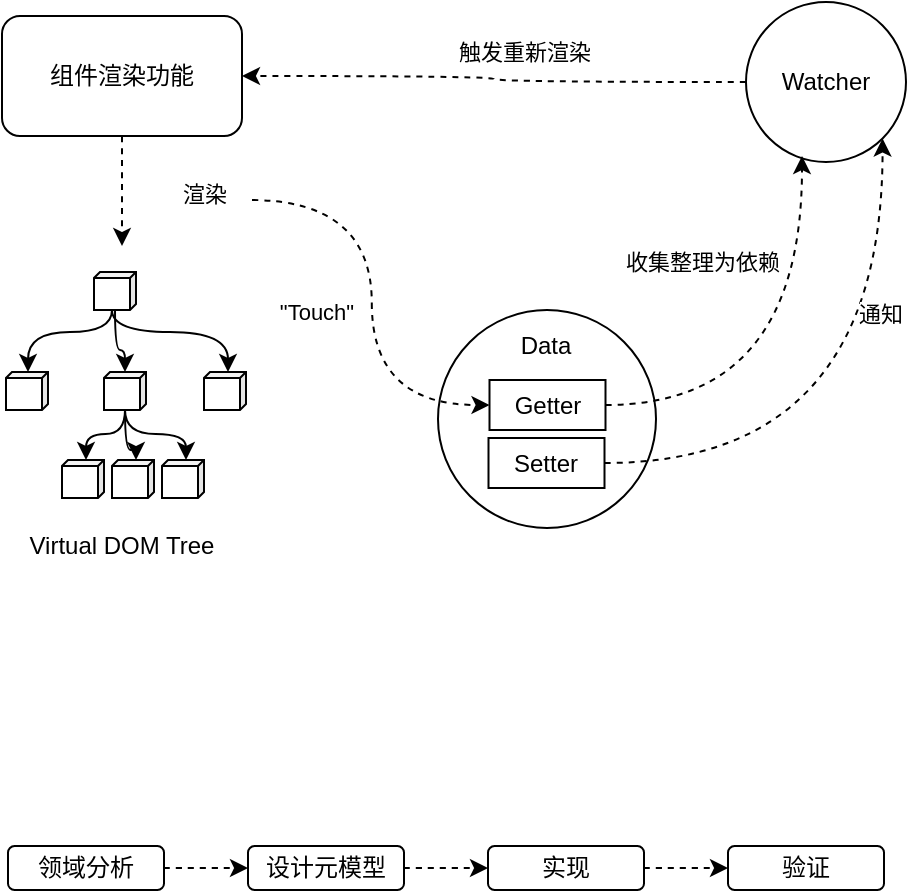 <mxfile version="14.5.3" type="github" pages="19"><diagram id="4-FuntK-xdwUyN0VlMnL" name="第 1 页"><mxGraphModel dx="946" dy="614" grid="0" gridSize="10" guides="1" tooltips="1" connect="1" arrows="1" fold="1" page="1" pageScale="1" pageWidth="827" pageHeight="1169" background="none" math="0" shadow="0"><root><mxCell id="0"/><mxCell id="1" parent="0"/><mxCell id="viPqkP-jc0b4NQWIo2cF-52" style="edgeStyle=orthogonalEdgeStyle;curved=1;orthogonalLoop=1;jettySize=auto;html=1;dashed=1;strokeColor=#000000;" parent="1" source="viPqkP-jc0b4NQWIo2cF-1" edge="1"><mxGeometry relative="1" as="geometry"><mxPoint x="121" y="228" as="targetPoint"/></mxGeometry></mxCell><mxCell id="viPqkP-jc0b4NQWIo2cF-1" value="组件渲染功能" style="rounded=1;whiteSpace=wrap;html=1;" parent="1" vertex="1"><mxGeometry x="61" y="113" width="120" height="60" as="geometry"/></mxCell><mxCell id="viPqkP-jc0b4NQWIo2cF-46" style="edgeStyle=orthogonalEdgeStyle;curved=1;orthogonalLoop=1;jettySize=auto;html=1;entryX=1;entryY=0.5;entryDx=0;entryDy=0;dashed=1;strokeColor=#000000;" parent="1" source="viPqkP-jc0b4NQWIo2cF-2" target="viPqkP-jc0b4NQWIo2cF-1" edge="1"><mxGeometry relative="1" as="geometry"/></mxCell><mxCell id="viPqkP-jc0b4NQWIo2cF-47" value="触发重新渲染" style="edgeLabel;html=1;align=center;verticalAlign=middle;resizable=0;points=[];" parent="viPqkP-jc0b4NQWIo2cF-46" vertex="1" connectable="0"><mxGeometry x="0.019" y="1" relative="1" as="geometry"><mxPoint x="15.47" y="-13.06" as="offset"/></mxGeometry></mxCell><mxCell id="viPqkP-jc0b4NQWIo2cF-2" value="Watcher" style="ellipse;whiteSpace=wrap;html=1;aspect=fixed;" parent="1" vertex="1"><mxGeometry x="433" y="106" width="80" height="80" as="geometry"/></mxCell><mxCell id="viPqkP-jc0b4NQWIo2cF-11" value="" style="group" parent="1" vertex="1" connectable="0"><mxGeometry x="279" y="260" width="109" height="109" as="geometry"/></mxCell><mxCell id="viPqkP-jc0b4NQWIo2cF-3" value="" style="ellipse;whiteSpace=wrap;html=1;aspect=fixed;" parent="viPqkP-jc0b4NQWIo2cF-11" vertex="1"><mxGeometry width="109" height="109" as="geometry"/></mxCell><mxCell id="viPqkP-jc0b4NQWIo2cF-7" value="Getter" style="rounded=0;whiteSpace=wrap;html=1;" parent="viPqkP-jc0b4NQWIo2cF-11" vertex="1"><mxGeometry x="25.75" y="35" width="58" height="25" as="geometry"/></mxCell><mxCell id="viPqkP-jc0b4NQWIo2cF-8" value="Setter" style="rounded=0;whiteSpace=wrap;html=1;" parent="viPqkP-jc0b4NQWIo2cF-11" vertex="1"><mxGeometry x="25.25" y="64" width="58" height="25" as="geometry"/></mxCell><mxCell id="viPqkP-jc0b4NQWIo2cF-10" value="Data" style="text;html=1;strokeColor=none;fillColor=none;align=center;verticalAlign=middle;whiteSpace=wrap;rounded=0;" parent="viPqkP-jc0b4NQWIo2cF-11" vertex="1"><mxGeometry x="34" y="8" width="40" height="20" as="geometry"/></mxCell><mxCell id="viPqkP-jc0b4NQWIo2cF-39" value="" style="group" parent="1" vertex="1" connectable="0"><mxGeometry x="61" y="241" width="122" height="147" as="geometry"/></mxCell><mxCell id="viPqkP-jc0b4NQWIo2cF-37" value="" style="group" parent="viPqkP-jc0b4NQWIo2cF-39" vertex="1" connectable="0"><mxGeometry x="2" width="120" height="113" as="geometry"/></mxCell><mxCell id="viPqkP-jc0b4NQWIo2cF-12" value="" style="shape=cube;whiteSpace=wrap;html=1;boundedLbl=1;backgroundOutline=1;darkOpacity=0.05;darkOpacity2=0.1;size=3;flipH=1;" parent="viPqkP-jc0b4NQWIo2cF-37" vertex="1"><mxGeometry x="44" width="21" height="19" as="geometry"/></mxCell><mxCell id="viPqkP-jc0b4NQWIo2cF-14" value="" style="shape=cube;whiteSpace=wrap;html=1;boundedLbl=1;backgroundOutline=1;darkOpacity=0.05;darkOpacity2=0.1;size=3;flipH=1;" parent="viPqkP-jc0b4NQWIo2cF-37" vertex="1"><mxGeometry x="49" y="50" width="21" height="19" as="geometry"/></mxCell><mxCell id="viPqkP-jc0b4NQWIo2cF-31" style="edgeStyle=orthogonalEdgeStyle;curved=1;rounded=0;orthogonalLoop=1;jettySize=auto;html=1;" parent="viPqkP-jc0b4NQWIo2cF-37" source="viPqkP-jc0b4NQWIo2cF-12" target="viPqkP-jc0b4NQWIo2cF-14" edge="1"><mxGeometry relative="1" as="geometry"/></mxCell><mxCell id="viPqkP-jc0b4NQWIo2cF-15" value="" style="shape=cube;whiteSpace=wrap;html=1;boundedLbl=1;backgroundOutline=1;darkOpacity=0.05;darkOpacity2=0.1;size=3;flipH=1;" parent="viPqkP-jc0b4NQWIo2cF-37" vertex="1"><mxGeometry y="50" width="21" height="19" as="geometry"/></mxCell><mxCell id="viPqkP-jc0b4NQWIo2cF-30" style="edgeStyle=orthogonalEdgeStyle;curved=1;rounded=0;orthogonalLoop=1;jettySize=auto;html=1;exitX=0;exitY=0;exitDx=12;exitDy=19;exitPerimeter=0;" parent="viPqkP-jc0b4NQWIo2cF-37" source="viPqkP-jc0b4NQWIo2cF-12" target="viPqkP-jc0b4NQWIo2cF-15" edge="1"><mxGeometry relative="1" as="geometry"><Array as="points"><mxPoint x="53" y="30"/><mxPoint x="11" y="30"/></Array></mxGeometry></mxCell><mxCell id="viPqkP-jc0b4NQWIo2cF-16" value="" style="shape=cube;whiteSpace=wrap;html=1;boundedLbl=1;backgroundOutline=1;darkOpacity=0.05;darkOpacity2=0.1;size=3;flipH=1;" parent="viPqkP-jc0b4NQWIo2cF-37" vertex="1"><mxGeometry x="28" y="94" width="21" height="19" as="geometry"/></mxCell><mxCell id="viPqkP-jc0b4NQWIo2cF-34" style="edgeStyle=orthogonalEdgeStyle;curved=1;rounded=0;orthogonalLoop=1;jettySize=auto;html=1;entryX=0;entryY=0;entryDx=9;entryDy=0;entryPerimeter=0;" parent="viPqkP-jc0b4NQWIo2cF-37" source="viPqkP-jc0b4NQWIo2cF-14" target="viPqkP-jc0b4NQWIo2cF-16" edge="1"><mxGeometry relative="1" as="geometry"><Array as="points"><mxPoint x="60" y="81"/><mxPoint x="40" y="81"/></Array></mxGeometry></mxCell><mxCell id="viPqkP-jc0b4NQWIo2cF-17" value="" style="shape=cube;whiteSpace=wrap;html=1;boundedLbl=1;backgroundOutline=1;darkOpacity=0.05;darkOpacity2=0.1;size=3;flipH=1;" parent="viPqkP-jc0b4NQWIo2cF-37" vertex="1"><mxGeometry x="99" y="50" width="21" height="19" as="geometry"/></mxCell><mxCell id="viPqkP-jc0b4NQWIo2cF-33" style="edgeStyle=orthogonalEdgeStyle;curved=1;rounded=0;orthogonalLoop=1;jettySize=auto;html=1;entryX=0;entryY=0;entryDx=9;entryDy=0;entryPerimeter=0;exitX=0;exitY=0;exitDx=12;exitDy=19;exitPerimeter=0;" parent="viPqkP-jc0b4NQWIo2cF-37" source="viPqkP-jc0b4NQWIo2cF-12" target="viPqkP-jc0b4NQWIo2cF-17" edge="1"><mxGeometry relative="1" as="geometry"><Array as="points"><mxPoint x="53" y="30"/><mxPoint x="111" y="30"/></Array></mxGeometry></mxCell><mxCell id="viPqkP-jc0b4NQWIo2cF-25" value="" style="shape=cube;whiteSpace=wrap;html=1;boundedLbl=1;backgroundOutline=1;darkOpacity=0.05;darkOpacity2=0.1;size=3;flipH=1;" parent="viPqkP-jc0b4NQWIo2cF-37" vertex="1"><mxGeometry x="53" y="94" width="21" height="19" as="geometry"/></mxCell><mxCell id="viPqkP-jc0b4NQWIo2cF-35" style="edgeStyle=orthogonalEdgeStyle;curved=1;rounded=0;orthogonalLoop=1;jettySize=auto;html=1;entryX=0;entryY=0;entryDx=9;entryDy=0;entryPerimeter=0;" parent="viPqkP-jc0b4NQWIo2cF-37" source="viPqkP-jc0b4NQWIo2cF-14" target="viPqkP-jc0b4NQWIo2cF-25" edge="1"><mxGeometry relative="1" as="geometry"><Array as="points"><mxPoint x="60" y="89"/><mxPoint x="65" y="89"/></Array></mxGeometry></mxCell><mxCell id="viPqkP-jc0b4NQWIo2cF-27" value="" style="shape=cube;whiteSpace=wrap;html=1;boundedLbl=1;backgroundOutline=1;darkOpacity=0.05;darkOpacity2=0.1;size=3;flipH=1;" parent="viPqkP-jc0b4NQWIo2cF-37" vertex="1"><mxGeometry x="78" y="94" width="21" height="19" as="geometry"/></mxCell><mxCell id="viPqkP-jc0b4NQWIo2cF-36" style="edgeStyle=orthogonalEdgeStyle;curved=1;rounded=0;orthogonalLoop=1;jettySize=auto;html=1;entryX=0;entryY=0;entryDx=9;entryDy=0;entryPerimeter=0;" parent="viPqkP-jc0b4NQWIo2cF-37" source="viPqkP-jc0b4NQWIo2cF-14" target="viPqkP-jc0b4NQWIo2cF-27" edge="1"><mxGeometry relative="1" as="geometry"><Array as="points"><mxPoint x="60" y="81"/><mxPoint x="90" y="81"/></Array></mxGeometry></mxCell><mxCell id="viPqkP-jc0b4NQWIo2cF-38" value="Virtual DOM Tree" style="text;html=1;strokeColor=none;fillColor=none;align=center;verticalAlign=middle;whiteSpace=wrap;rounded=0;" parent="viPqkP-jc0b4NQWIo2cF-39" vertex="1"><mxGeometry y="127" width="120" height="20" as="geometry"/></mxCell><mxCell id="viPqkP-jc0b4NQWIo2cF-45" style="edgeStyle=orthogonalEdgeStyle;orthogonalLoop=1;jettySize=auto;html=1;entryX=1;entryY=1;entryDx=0;entryDy=0;curved=1;dashed=1;exitX=1;exitY=0.5;exitDx=0;exitDy=0;" parent="1" source="viPqkP-jc0b4NQWIo2cF-8" target="viPqkP-jc0b4NQWIo2cF-2" edge="1"><mxGeometry relative="1" as="geometry"><Array as="points"><mxPoint x="501" y="337"/></Array></mxGeometry></mxCell><mxCell id="viPqkP-jc0b4NQWIo2cF-48" value="通知" style="edgeLabel;html=1;align=center;verticalAlign=middle;resizable=0;points=[];" parent="viPqkP-jc0b4NQWIo2cF-45" vertex="1" connectable="0"><mxGeometry x="0.47" y="4" relative="1" as="geometry"><mxPoint x="2.68" y="7.75" as="offset"/></mxGeometry></mxCell><mxCell id="viPqkP-jc0b4NQWIo2cF-49" style="edgeStyle=orthogonalEdgeStyle;curved=1;orthogonalLoop=1;jettySize=auto;html=1;entryX=0.35;entryY=0.963;entryDx=0;entryDy=0;entryPerimeter=0;dashed=1;strokeColor=#000000;" parent="1" source="viPqkP-jc0b4NQWIo2cF-7" target="viPqkP-jc0b4NQWIo2cF-2" edge="1"><mxGeometry relative="1" as="geometry"/></mxCell><mxCell id="viPqkP-jc0b4NQWIo2cF-50" value="收集整理为依赖" style="edgeLabel;html=1;align=center;verticalAlign=middle;resizable=0;points=[];" parent="viPqkP-jc0b4NQWIo2cF-49" vertex="1" connectable="0"><mxGeometry x="0.328" y="11" relative="1" as="geometry"><mxPoint x="-39" y="-21.75" as="offset"/></mxGeometry></mxCell><mxCell id="viPqkP-jc0b4NQWIo2cF-54" style="edgeStyle=orthogonalEdgeStyle;curved=1;orthogonalLoop=1;jettySize=auto;html=1;entryX=0;entryY=0.5;entryDx=0;entryDy=0;dashed=1;strokeColor=#000000;" parent="1" target="viPqkP-jc0b4NQWIo2cF-7" edge="1"><mxGeometry relative="1" as="geometry"><mxPoint x="186" y="205" as="sourcePoint"/></mxGeometry></mxCell><mxCell id="viPqkP-jc0b4NQWIo2cF-55" value="渲染" style="edgeLabel;html=1;align=center;verticalAlign=middle;resizable=0;points=[];" parent="viPqkP-jc0b4NQWIo2cF-54" vertex="1" connectable="0"><mxGeometry x="-0.665" y="-4" relative="1" as="geometry"><mxPoint x="-61" y="-8" as="offset"/></mxGeometry></mxCell><mxCell id="viPqkP-jc0b4NQWIo2cF-56" value="&quot;Touch&quot;" style="edgeLabel;html=1;align=center;verticalAlign=middle;resizable=0;points=[];" parent="viPqkP-jc0b4NQWIo2cF-54" vertex="1" connectable="0"><mxGeometry x="0.052" y="1" relative="1" as="geometry"><mxPoint x="-29.4" y="-0.6" as="offset"/></mxGeometry></mxCell><mxCell id="viPqkP-jc0b4NQWIo2cF-69" style="edgeStyle=orthogonalEdgeStyle;curved=1;orthogonalLoop=1;jettySize=auto;html=1;entryX=0;entryY=0.5;entryDx=0;entryDy=0;dashed=1;strokeColor=#000000;" parent="1" source="viPqkP-jc0b4NQWIo2cF-60" target="viPqkP-jc0b4NQWIo2cF-66" edge="1"><mxGeometry relative="1" as="geometry"/></mxCell><mxCell id="viPqkP-jc0b4NQWIo2cF-60" value="领域分析" style="rounded=1;whiteSpace=wrap;html=1;" parent="1" vertex="1"><mxGeometry x="64" y="528" width="78" height="22" as="geometry"/></mxCell><mxCell id="viPqkP-jc0b4NQWIo2cF-70" style="edgeStyle=orthogonalEdgeStyle;curved=1;orthogonalLoop=1;jettySize=auto;html=1;entryX=0;entryY=0.5;entryDx=0;entryDy=0;dashed=1;strokeColor=#000000;" parent="1" source="viPqkP-jc0b4NQWIo2cF-66" target="viPqkP-jc0b4NQWIo2cF-67" edge="1"><mxGeometry relative="1" as="geometry"/></mxCell><mxCell id="viPqkP-jc0b4NQWIo2cF-66" value="设计元模型" style="rounded=1;whiteSpace=wrap;html=1;" parent="1" vertex="1"><mxGeometry x="184" y="528" width="78" height="22" as="geometry"/></mxCell><mxCell id="viPqkP-jc0b4NQWIo2cF-71" style="edgeStyle=orthogonalEdgeStyle;curved=1;orthogonalLoop=1;jettySize=auto;html=1;entryX=0;entryY=0.5;entryDx=0;entryDy=0;dashed=1;strokeColor=#000000;" parent="1" source="viPqkP-jc0b4NQWIo2cF-67" target="viPqkP-jc0b4NQWIo2cF-68" edge="1"><mxGeometry relative="1" as="geometry"/></mxCell><mxCell id="viPqkP-jc0b4NQWIo2cF-67" value="实现" style="rounded=1;whiteSpace=wrap;html=1;" parent="1" vertex="1"><mxGeometry x="304" y="528" width="78" height="22" as="geometry"/></mxCell><mxCell id="viPqkP-jc0b4NQWIo2cF-68" value="验证" style="rounded=1;whiteSpace=wrap;html=1;" parent="1" vertex="1"><mxGeometry x="424" y="528" width="78" height="22" as="geometry"/></mxCell></root></mxGraphModel></diagram><diagram id="blhaoYAoR8ChnTb9uOwb" name="第 2 页"><mxGraphModel dx="946" dy="557" grid="0" gridSize="10" guides="1" tooltips="1" connect="1" arrows="1" fold="1" page="1" pageScale="1" pageWidth="827" pageHeight="1169" math="0" shadow="0"><root><mxCell id="dSs5JTaJaPNTAFyn5iHZ-0"/><mxCell id="dSs5JTaJaPNTAFyn5iHZ-1" parent="dSs5JTaJaPNTAFyn5iHZ-0"/><mxCell id="GKCz9zNkm_IcxQ_OAb65-22" value="" style="group" parent="dSs5JTaJaPNTAFyn5iHZ-1" vertex="1" connectable="0"><mxGeometry x="27" y="118" width="538" height="301" as="geometry"/></mxCell><mxCell id="GKCz9zNkm_IcxQ_OAb65-15" value="" style="group" parent="GKCz9zNkm_IcxQ_OAb65-22" vertex="1" connectable="0"><mxGeometry x="61" y="3" width="477" height="289" as="geometry"/></mxCell><mxCell id="GKCz9zNkm_IcxQ_OAb65-1" value="MOF Model" style="shape=folder;fontStyle=1;spacingTop=10;tabWidth=61;tabHeight=10;tabPosition=left;html=1;" parent="GKCz9zNkm_IcxQ_OAb65-15" vertex="1"><mxGeometry x="108" width="112" height="52" as="geometry"/></mxCell><mxCell id="GKCz9zNkm_IcxQ_OAb65-2" value="UML&lt;br&gt;Metamodel" style="shape=folder;fontStyle=1;spacingTop=10;tabWidth=61;tabHeight=10;tabPosition=left;html=1;" parent="GKCz9zNkm_IcxQ_OAb65-15" vertex="1"><mxGeometry x="49" y="75" width="112" height="60" as="geometry"/></mxCell><mxCell id="GKCz9zNkm_IcxQ_OAb65-3" value="IDL&lt;br&gt;Metamodel" style="shape=folder;fontStyle=1;spacingTop=10;tabWidth=61;tabHeight=10;tabPosition=left;html=1;" parent="GKCz9zNkm_IcxQ_OAb65-15" vertex="1"><mxGeometry x="177" y="75" width="112" height="60" as="geometry"/></mxCell><mxCell id="GKCz9zNkm_IcxQ_OAb65-4" value="" style="shape=folder;fontStyle=1;spacingTop=10;tabWidth=61;tabHeight=10;tabPosition=left;html=1;" parent="GKCz9zNkm_IcxQ_OAb65-15" vertex="1"><mxGeometry x="15" y="152" width="112" height="60" as="geometry"/></mxCell><mxCell id="GKCz9zNkm_IcxQ_OAb65-5" value="" style="shape=folder;fontStyle=1;spacingTop=10;tabWidth=61;tabHeight=10;tabPosition=left;html=1;" parent="GKCz9zNkm_IcxQ_OAb65-15" vertex="1"><mxGeometry x="20" y="158" width="112" height="60" as="geometry"/></mxCell><mxCell id="GKCz9zNkm_IcxQ_OAb65-6" value="UML&lt;br&gt;&amp;nbsp;Models" style="shape=folder;fontStyle=1;spacingTop=10;tabWidth=61;tabHeight=10;tabPosition=left;html=1;" parent="GKCz9zNkm_IcxQ_OAb65-15" vertex="1"><mxGeometry x="27" y="166" width="112" height="60" as="geometry"/></mxCell><mxCell id="GKCz9zNkm_IcxQ_OAb65-11" value="" style="group" parent="GKCz9zNkm_IcxQ_OAb65-15" vertex="1" connectable="0"><mxGeometry x="189" y="158" width="130" height="71" as="geometry"/></mxCell><mxCell id="GKCz9zNkm_IcxQ_OAb65-8" value="" style="html=1;" parent="GKCz9zNkm_IcxQ_OAb65-11" vertex="1"><mxGeometry x="20" width="110" height="50" as="geometry"/></mxCell><mxCell id="GKCz9zNkm_IcxQ_OAb65-9" value="" style="html=1;" parent="GKCz9zNkm_IcxQ_OAb65-11" vertex="1"><mxGeometry x="10" y="10" width="110" height="50" as="geometry"/></mxCell><mxCell id="GKCz9zNkm_IcxQ_OAb65-10" value="&lt;b&gt;IDL&lt;br&gt;Interfaces&lt;/b&gt;" style="html=1;" parent="GKCz9zNkm_IcxQ_OAb65-11" vertex="1"><mxGeometry y="21" width="110" height="50" as="geometry"/></mxCell><mxCell id="GKCz9zNkm_IcxQ_OAb65-12" value="Object" style="html=1;" parent="GKCz9zNkm_IcxQ_OAb65-15" vertex="1"><mxGeometry y="262" width="65" height="27" as="geometry"/></mxCell><mxCell id="GKCz9zNkm_IcxQ_OAb65-13" value="Object" style="html=1;" parent="GKCz9zNkm_IcxQ_OAb65-15" vertex="1"><mxGeometry x="136" y="262" width="65" height="27" as="geometry"/></mxCell><mxCell id="GKCz9zNkm_IcxQ_OAb65-14" value="Object" style="html=1;" parent="GKCz9zNkm_IcxQ_OAb65-15" vertex="1"><mxGeometry x="271" y="262" width="65" height="27" as="geometry"/></mxCell><mxCell id="GKCz9zNkm_IcxQ_OAb65-20" value="" style="endArrow=none;dashed=1;html=1;strokeColor=#000000;strokeWidth=2;" parent="GKCz9zNkm_IcxQ_OAb65-15" edge="1"><mxGeometry width="50" height="50" relative="1" as="geometry"><mxPoint x="15" y="144" as="sourcePoint"/><mxPoint x="660" y="144" as="targetPoint"/></mxGeometry></mxCell><mxCell id="GKCz9zNkm_IcxQ_OAb65-21" value="" style="endArrow=none;dashed=1;html=1;strokeColor=#000000;strokeWidth=2;" parent="GKCz9zNkm_IcxQ_OAb65-15" edge="1"><mxGeometry width="50" height="50" relative="1" as="geometry"><mxPoint x="-30" y="245" as="sourcePoint"/><mxPoint x="661" y="245" as="targetPoint"/></mxGeometry></mxCell><mxCell id="GKCz9zNkm_IcxQ_OAb65-23" value="M3&lt;br&gt;元元模型" style="text;html=1;strokeColor=none;fillColor=none;align=center;verticalAlign=middle;whiteSpace=wrap;rounded=0;" parent="GKCz9zNkm_IcxQ_OAb65-15" vertex="1"><mxGeometry x="261" y="25" width="110" height="20" as="geometry"/></mxCell><mxCell id="GKCz9zNkm_IcxQ_OAb65-24" value="M2&lt;br&gt;元模型" style="text;html=1;strokeColor=none;fillColor=none;align=center;verticalAlign=middle;whiteSpace=wrap;rounded=0;" parent="GKCz9zNkm_IcxQ_OAb65-15" vertex="1"><mxGeometry x="292" y="108" width="110" height="20" as="geometry"/></mxCell><mxCell id="GKCz9zNkm_IcxQ_OAb65-25" value="M1&lt;br&gt;模型" style="text;html=1;strokeColor=none;fillColor=none;align=center;verticalAlign=middle;whiteSpace=wrap;rounded=0;" parent="GKCz9zNkm_IcxQ_OAb65-15" vertex="1"><mxGeometry x="336" y="198" width="85" height="20" as="geometry"/></mxCell><mxCell id="GKCz9zNkm_IcxQ_OAb65-26" value="M0&lt;br&gt;实例" style="text;html=1;strokeColor=none;fillColor=none;align=center;verticalAlign=middle;whiteSpace=wrap;rounded=0;" parent="GKCz9zNkm_IcxQ_OAb65-15" vertex="1"><mxGeometry x="373" y="262" width="76" height="20" as="geometry"/></mxCell><mxCell id="GKCz9zNkm_IcxQ_OAb65-32" value="&lt;b&gt;Operation&lt;/b&gt;" style="html=1;" parent="GKCz9zNkm_IcxQ_OAb65-15" vertex="1"><mxGeometry x="371" y="75" width="62" height="26" as="geometry"/></mxCell><mxCell id="GKCz9zNkm_IcxQ_OAb65-33" value="&lt;b&gt;Class&lt;/b&gt;" style="html=1;" parent="GKCz9zNkm_IcxQ_OAb65-15" vertex="1"><mxGeometry x="415" y="108" width="62" height="26" as="geometry"/></mxCell><mxCell id="GKCz9zNkm_IcxQ_OAb65-16" value="" style="endArrow=none;html=1;strokeColor=#000000;" parent="GKCz9zNkm_IcxQ_OAb65-22" edge="1"><mxGeometry width="50" height="50" relative="1" as="geometry"><mxPoint y="298" as="sourcePoint"/><mxPoint x="136" as="targetPoint"/></mxGeometry></mxCell><mxCell id="GKCz9zNkm_IcxQ_OAb65-17" value="" style="endArrow=none;html=1;strokeColor=#000000;" parent="GKCz9zNkm_IcxQ_OAb65-22" edge="1"><mxGeometry width="50" height="50" relative="1" as="geometry"><mxPoint x="453" y="301" as="sourcePoint"/><mxPoint x="322" as="targetPoint"/></mxGeometry></mxCell><mxCell id="GKCz9zNkm_IcxQ_OAb65-19" value="" style="endArrow=none;dashed=1;html=1;strokeColor=#000000;strokeWidth=2;" parent="GKCz9zNkm_IcxQ_OAb65-22" edge="1"><mxGeometry width="50" height="50" relative="1" as="geometry"><mxPoint x="114" y="63" as="sourcePoint"/><mxPoint x="721" y="63" as="targetPoint"/></mxGeometry></mxCell><mxCell id="GKCz9zNkm_IcxQ_OAb65-31" value="&lt;b&gt;metaclass&lt;/b&gt;" style="html=1;" parent="dSs5JTaJaPNTAFyn5iHZ-1" vertex="1"><mxGeometry x="543" y="136" width="86" height="26" as="geometry"/></mxCell><mxCell id="GKCz9zNkm_IcxQ_OAb65-65" style="edgeStyle=orthogonalEdgeStyle;curved=1;orthogonalLoop=1;jettySize=auto;html=1;entryX=0.25;entryY=1;entryDx=0;entryDy=0;dashed=1;startSize=6;endArrow=open;endFill=0;endSize=6;strokeColor=#000000;strokeWidth=1;" parent="dSs5JTaJaPNTAFyn5iHZ-1" source="GKCz9zNkm_IcxQ_OAb65-34" target="GKCz9zNkm_IcxQ_OAb65-31" edge="1"><mxGeometry relative="1" as="geometry"/></mxCell><mxCell id="GKCz9zNkm_IcxQ_OAb65-34" value="&lt;b&gt;property&lt;/b&gt;" style="html=1;" parent="dSs5JTaJaPNTAFyn5iHZ-1" vertex="1"><mxGeometry x="546" y="194" width="62" height="26" as="geometry"/></mxCell><mxCell id="GKCz9zNkm_IcxQ_OAb65-68" style="edgeStyle=orthogonalEdgeStyle;curved=1;orthogonalLoop=1;jettySize=auto;html=1;entryX=0.75;entryY=1;entryDx=0;entryDy=0;dashed=1;startSize=6;endArrow=open;endFill=0;endSize=6;strokeColor=#000000;strokeWidth=1;" parent="dSs5JTaJaPNTAFyn5iHZ-1" source="GKCz9zNkm_IcxQ_OAb65-35" target="GKCz9zNkm_IcxQ_OAb65-31" edge="1"><mxGeometry relative="1" as="geometry"/></mxCell><mxCell id="GKCz9zNkm_IcxQ_OAb65-35" value="&lt;b&gt;Package&lt;/b&gt;" style="html=1;" parent="dSs5JTaJaPNTAFyn5iHZ-1" vertex="1"><mxGeometry x="590" y="229" width="62" height="26" as="geometry"/></mxCell><mxCell id="GKCz9zNkm_IcxQ_OAb65-66" style="edgeStyle=orthogonalEdgeStyle;curved=1;orthogonalLoop=1;jettySize=auto;html=1;entryX=1;entryY=0.75;entryDx=0;entryDy=0;dashed=1;startSize=6;endArrow=open;endFill=0;endSize=6;strokeColor=#000000;strokeWidth=1;" parent="dSs5JTaJaPNTAFyn5iHZ-1" source="GKCz9zNkm_IcxQ_OAb65-36" target="GKCz9zNkm_IcxQ_OAb65-31" edge="1"><mxGeometry relative="1" as="geometry"><Array as="points"><mxPoint x="673" y="156"/><mxPoint x="649" y="156"/></Array></mxGeometry></mxCell><mxCell id="GKCz9zNkm_IcxQ_OAb65-36" value="&lt;b&gt;relation&lt;/b&gt;" style="html=1;" parent="dSs5JTaJaPNTAFyn5iHZ-1" vertex="1"><mxGeometry x="633" y="194" width="62" height="26" as="geometry"/></mxCell><mxCell id="GKCz9zNkm_IcxQ_OAb65-37" value="&lt;b&gt;...&lt;/b&gt;" style="html=1;" parent="dSs5JTaJaPNTAFyn5iHZ-1" vertex="1"><mxGeometry x="677" y="229" width="62" height="26" as="geometry"/></mxCell><mxCell id="GKCz9zNkm_IcxQ_OAb65-49" value="" style="group" parent="dSs5JTaJaPNTAFyn5iHZ-1" vertex="1" connectable="0"><mxGeometry x="502" y="282" width="112" height="68" as="geometry"/></mxCell><mxCell id="GKCz9zNkm_IcxQ_OAb65-46" value="&lt;b&gt;Car&lt;/b&gt;" style="html=1;" parent="GKCz9zNkm_IcxQ_OAb65-49" vertex="1"><mxGeometry width="112" height="19" as="geometry"/></mxCell><mxCell id="GKCz9zNkm_IcxQ_OAb65-47" value="&amp;nbsp;+ name&lt;br&gt;&amp;nbsp;+&amp;nbsp;wheel" style="html=1;align=left;" parent="GKCz9zNkm_IcxQ_OAb65-49" vertex="1"><mxGeometry y="17" width="112" height="33" as="geometry"/></mxCell><mxCell id="GKCz9zNkm_IcxQ_OAb65-48" value="&amp;nbsp;+ run()" style="html=1;align=left;" parent="GKCz9zNkm_IcxQ_OAb65-49" vertex="1"><mxGeometry y="48" width="112" height="20" as="geometry"/></mxCell><mxCell id="GKCz9zNkm_IcxQ_OAb65-50" value="&lt;b&gt;wheel&lt;/b&gt;" style="html=1;" parent="dSs5JTaJaPNTAFyn5iHZ-1" vertex="1"><mxGeometry x="663" y="297" width="76" height="18" as="geometry"/></mxCell><mxCell id="GKCz9zNkm_IcxQ_OAb65-51" value="+ type" style="html=1;align=left;" parent="dSs5JTaJaPNTAFyn5iHZ-1" vertex="1"><mxGeometry x="663" y="315" width="76" height="18" as="geometry"/></mxCell><mxCell id="GKCz9zNkm_IcxQ_OAb65-53" value="1" style="endArrow=open;html=1;endSize=6;startArrow=diamondThin;startSize=6;startFill=1;edgeStyle=orthogonalEdgeStyle;align=left;verticalAlign=bottom;strokeColor=#000000;strokeWidth=1;exitX=1;exitY=0.5;exitDx=0;exitDy=0;" parent="dSs5JTaJaPNTAFyn5iHZ-1" source="GKCz9zNkm_IcxQ_OAb65-47" edge="1"><mxGeometry x="-1" y="3" relative="1" as="geometry"><mxPoint x="406" y="502" as="sourcePoint"/><mxPoint x="663" y="315" as="targetPoint"/></mxGeometry></mxCell><mxCell id="GKCz9zNkm_IcxQ_OAb65-54" value="" style="group" parent="dSs5JTaJaPNTAFyn5iHZ-1" vertex="1" connectable="0"><mxGeometry x="565" y="387" width="112" height="68" as="geometry"/></mxCell><mxCell id="GKCz9zNkm_IcxQ_OAb65-55" value="&lt;b&gt;aCar&lt;/b&gt;" style="html=1;" parent="GKCz9zNkm_IcxQ_OAb65-54" vertex="1"><mxGeometry width="112" height="19" as="geometry"/></mxCell><mxCell id="GKCz9zNkm_IcxQ_OAb65-58" style="edgeStyle=orthogonalEdgeStyle;curved=1;orthogonalLoop=1;jettySize=auto;html=1;exitX=1;exitY=0.25;exitDx=0;exitDy=0;startSize=6;endSize=6;strokeColor=#000000;strokeWidth=1;entryX=0.5;entryY=1;entryDx=0;entryDy=0;dashed=1;endArrow=openThin;endFill=0;" parent="dSs5JTaJaPNTAFyn5iHZ-1" source="GKCz9zNkm_IcxQ_OAb65-47" target="GKCz9zNkm_IcxQ_OAb65-34" edge="1"><mxGeometry relative="1" as="geometry"><mxPoint x="491" y="298" as="targetPoint"/><Array as="points"><mxPoint x="634" y="307"/><mxPoint x="634" y="260"/><mxPoint x="577" y="260"/></Array></mxGeometry></mxCell><mxCell id="GKCz9zNkm_IcxQ_OAb65-59" style="edgeStyle=orthogonalEdgeStyle;curved=1;orthogonalLoop=1;jettySize=auto;html=1;entryX=0.5;entryY=1;entryDx=0;entryDy=0;startSize=6;endSize=6;strokeColor=#000000;strokeWidth=1;exitX=0.5;exitY=0;exitDx=0;exitDy=0;dashed=1;endArrow=open;endFill=0;" parent="dSs5JTaJaPNTAFyn5iHZ-1" source="GKCz9zNkm_IcxQ_OAb65-46" target="GKCz9zNkm_IcxQ_OAb65-33" edge="1"><mxGeometry relative="1" as="geometry"/></mxCell><mxCell id="GKCz9zNkm_IcxQ_OAb65-60" style="edgeStyle=orthogonalEdgeStyle;curved=1;orthogonalLoop=1;jettySize=auto;html=1;entryX=0.25;entryY=1;entryDx=0;entryDy=0;startSize=6;endSize=6;strokeColor=#000000;strokeWidth=1;dashed=1;endArrow=openThin;endFill=0;" parent="dSs5JTaJaPNTAFyn5iHZ-1" source="GKCz9zNkm_IcxQ_OAb65-48" target="GKCz9zNkm_IcxQ_OAb65-32" edge="1"><mxGeometry relative="1" as="geometry"><Array as="points"><mxPoint x="475" y="340"/><mxPoint x="475" y="276"/></Array></mxGeometry></mxCell><mxCell id="GKCz9zNkm_IcxQ_OAb65-61" value="" style="endArrow=open;html=1;dashed=1;strokeColor=#000000;strokeWidth=1;entryX=0.5;entryY=1;entryDx=0;entryDy=0;curved=1;endFill=0;" parent="dSs5JTaJaPNTAFyn5iHZ-1" target="GKCz9zNkm_IcxQ_OAb65-36" edge="1"><mxGeometry width="50" height="50" relative="1" as="geometry"><mxPoint x="643" y="311" as="sourcePoint"/><mxPoint x="523" y="460" as="targetPoint"/><Array as="points"><mxPoint x="664" y="271"/></Array></mxGeometry></mxCell><mxCell id="GKCz9zNkm_IcxQ_OAb65-62" style="edgeStyle=orthogonalEdgeStyle;curved=1;orthogonalLoop=1;jettySize=auto;html=1;entryX=0.5;entryY=1;entryDx=0;entryDy=0;dashed=1;startSize=6;endArrow=open;endFill=0;endSize=6;strokeColor=#000000;strokeWidth=1;" parent="dSs5JTaJaPNTAFyn5iHZ-1" source="GKCz9zNkm_IcxQ_OAb65-55" target="GKCz9zNkm_IcxQ_OAb65-48" edge="1"><mxGeometry relative="1" as="geometry"/></mxCell><mxCell id="GKCz9zNkm_IcxQ_OAb65-63" style="edgeStyle=orthogonalEdgeStyle;curved=1;orthogonalLoop=1;jettySize=auto;html=1;dashed=1;startSize=6;endArrow=open;endFill=0;endSize=6;strokeColor=#000000;strokeWidth=1;" parent="dSs5JTaJaPNTAFyn5iHZ-1" edge="1"><mxGeometry relative="1" as="geometry"><mxPoint x="703" y="120" as="sourcePoint"/><mxPoint x="666" y="120" as="targetPoint"/></mxGeometry></mxCell><mxCell id="GKCz9zNkm_IcxQ_OAb65-64" style="edgeStyle=orthogonalEdgeStyle;curved=1;orthogonalLoop=1;jettySize=auto;html=1;entryX=0;entryY=0.75;entryDx=0;entryDy=0;dashed=1;startSize=6;endArrow=open;endFill=0;endSize=6;strokeColor=#000000;strokeWidth=1;" parent="dSs5JTaJaPNTAFyn5iHZ-1" source="GKCz9zNkm_IcxQ_OAb65-32" target="GKCz9zNkm_IcxQ_OAb65-31" edge="1"><mxGeometry relative="1" as="geometry"><Array as="points"><mxPoint x="490" y="156"/><mxPoint x="523" y="156"/></Array></mxGeometry></mxCell><mxCell id="GKCz9zNkm_IcxQ_OAb65-67" style="edgeStyle=orthogonalEdgeStyle;curved=1;orthogonalLoop=1;jettySize=auto;html=1;entryX=0;entryY=1;entryDx=0;entryDy=0;dashed=1;startSize=6;endArrow=open;endFill=0;endSize=6;strokeColor=#000000;strokeWidth=1;" parent="dSs5JTaJaPNTAFyn5iHZ-1" source="GKCz9zNkm_IcxQ_OAb65-33" target="GKCz9zNkm_IcxQ_OAb65-31" edge="1"><mxGeometry relative="1" as="geometry"/></mxCell><mxCell id="GKCz9zNkm_IcxQ_OAb65-69" value="实例化" style="text;html=1;strokeColor=none;fillColor=none;align=center;verticalAlign=middle;whiteSpace=wrap;rounded=0;" parent="dSs5JTaJaPNTAFyn5iHZ-1" vertex="1"><mxGeometry x="707" y="109" width="40" height="20" as="geometry"/></mxCell></root></mxGraphModel></diagram><diagram id="jSwa0BZzKfOSsk1ggWTC" name="第 3 页"><mxGraphModel dx="1773" dy="557" grid="0" gridSize="10" guides="1" tooltips="1" connect="1" arrows="1" fold="1" page="1" pageScale="1" pageWidth="827" pageHeight="1169" math="0" shadow="0"><root><mxCell id="yz1FTqfWWRus75vLSmal-0"/><mxCell id="yz1FTqfWWRus75vLSmal-1" parent="yz1FTqfWWRus75vLSmal-0"/><mxCell id="yz1FTqfWWRus75vLSmal-2" value="&lt;p style=&quot;margin: 0px ; margin-top: 4px ; text-align: center&quot;&gt;&lt;b&gt;&amp;lt;&amp;lt;Machine&amp;gt;&amp;gt;&lt;/b&gt;&lt;/p&gt;&lt;p style=&quot;margin: 0px ; margin-top: 4px ; text-align: center&quot;&gt;&lt;b&gt;Car&lt;/b&gt;&lt;/p&gt;&lt;p style=&quot;margin: 0px ; margin-top: 4px ; text-align: center&quot;&gt;{version= 1.0}&lt;/p&gt;&lt;hr size=&quot;1&quot;&gt;&lt;p style=&quot;margin: 0px ; margin-left: 4px&quot;&gt;+ name: String&lt;/p&gt;&lt;p style=&quot;margin: 0px ; margin-left: 4px&quot;&gt;+ speed: Double&lt;/p&gt;&lt;hr size=&quot;1&quot;&gt;&lt;p style=&quot;margin: 0px ; margin-left: 4px&quot;&gt;+ run(): void&lt;/p&gt;" style="verticalAlign=top;align=left;overflow=fill;fontSize=12;fontFamily=Helvetica;html=1;" parent="yz1FTqfWWRus75vLSmal-1" vertex="1"><mxGeometry x="189" y="104" width="160" height="128" as="geometry"/></mxCell><mxCell id="yz1FTqfWWRus75vLSmal-4" style="edgeStyle=orthogonalEdgeStyle;curved=1;orthogonalLoop=1;jettySize=auto;html=1;entryX=0.994;entryY=0.633;entryDx=0;entryDy=0;entryPerimeter=0;dashed=1;startSize=6;endArrow=none;endFill=0;endSize=6;strokeColor=#000000;strokeWidth=1;" parent="yz1FTqfWWRus75vLSmal-1" source="yz1FTqfWWRus75vLSmal-3" target="yz1FTqfWWRus75vLSmal-2" edge="1"><mxGeometry relative="1" as="geometry"/></mxCell><mxCell id="yz1FTqfWWRus75vLSmal-3" value="Speed must be within range 0-300" style="shape=note;size=17;whiteSpace=wrap;html=1;" parent="yz1FTqfWWRus75vLSmal-1" vertex="1"><mxGeometry x="428" y="155" width="149" height="59" as="geometry"/></mxCell><mxCell id="yz1FTqfWWRus75vLSmal-12" value="" style="group" parent="yz1FTqfWWRus75vLSmal-1" vertex="1" connectable="0"><mxGeometry x="83" y="104" width="142" height="20" as="geometry"/></mxCell><mxCell id="yz1FTqfWWRus75vLSmal-10" value="" style="html=1;shadow=0;dashed=0;align=center;verticalAlign=middle;shape=mxgraph.arrows2.arrow;dy=1;dx=8;notch=0;fillColor=#000000;" parent="yz1FTqfWWRus75vLSmal-12" vertex="1"><mxGeometry x="51" y="8" width="91" height="9" as="geometry"/></mxCell><mxCell id="yz1FTqfWWRus75vLSmal-11" value="Stereotype" style="text;html=1;strokeColor=none;fillColor=none;align=center;verticalAlign=middle;whiteSpace=wrap;rounded=0;" parent="yz1FTqfWWRus75vLSmal-12" vertex="1"><mxGeometry x="-8" width="40" height="20" as="geometry"/></mxCell><mxCell id="yz1FTqfWWRus75vLSmal-13" value="" style="group" parent="yz1FTqfWWRus75vLSmal-1" vertex="1" connectable="0"><mxGeometry x="83" y="139" width="142" height="20" as="geometry"/></mxCell><mxCell id="yz1FTqfWWRus75vLSmal-14" value="" style="html=1;shadow=0;dashed=0;align=center;verticalAlign=middle;shape=mxgraph.arrows2.arrow;dy=1;dx=8;notch=0;fillColor=#000000;" parent="yz1FTqfWWRus75vLSmal-13" vertex="1"><mxGeometry x="51" y="8" width="91" height="9" as="geometry"/></mxCell><mxCell id="yz1FTqfWWRus75vLSmal-15" value="Tagged Value" style="text;html=1;strokeColor=none;fillColor=none;align=center;verticalAlign=middle;whiteSpace=wrap;rounded=0;" parent="yz1FTqfWWRus75vLSmal-13" vertex="1"><mxGeometry x="-36" y="2.5" width="84" height="20" as="geometry"/></mxCell><mxCell id="yz1FTqfWWRus75vLSmal-19" value="" style="html=1;shadow=0;dashed=0;align=center;verticalAlign=middle;shape=mxgraph.arrows2.arrow;dy=1;dx=8;notch=0;fillColor=#000000;direction=south;" parent="yz1FTqfWWRus75vLSmal-1" vertex="1"><mxGeometry x="502" y="111" width="9" height="38" as="geometry"/></mxCell><mxCell id="yz1FTqfWWRus75vLSmal-20" style="edgeStyle=orthogonalEdgeStyle;curved=1;orthogonalLoop=1;jettySize=auto;html=1;entryX=0;entryY=0;entryDx=15;entryDy=4.5;entryPerimeter=0;dashed=1;startSize=6;endArrow=none;endFill=0;endSize=6;strokeColor=#000000;strokeWidth=1;" parent="yz1FTqfWWRus75vLSmal-1" target="yz1FTqfWWRus75vLSmal-19" edge="1"><mxGeometry relative="1" as="geometry"><mxPoint x="507" y="126" as="sourcePoint"/></mxGeometry></mxCell><mxCell id="yz1FTqfWWRus75vLSmal-21" value="Constraint" style="text;html=1;strokeColor=none;fillColor=none;align=center;verticalAlign=middle;whiteSpace=wrap;rounded=0;" parent="yz1FTqfWWRus75vLSmal-1" vertex="1"><mxGeometry x="489" y="89" width="40" height="20" as="geometry"/></mxCell><mxCell id="yz1FTqfWWRus75vLSmal-24" value="" style="group" parent="yz1FTqfWWRus75vLSmal-1" vertex="1" connectable="0"><mxGeometry x="-770" y="31" width="556" height="227" as="geometry"/></mxCell><mxCell id="yz1FTqfWWRus75vLSmal-34" style="edgeStyle=orthogonalEdgeStyle;curved=1;orthogonalLoop=1;jettySize=auto;html=1;dashed=1;startSize=6;endArrow=classicThin;endFill=1;endSize=6;strokeColor=#000000;strokeWidth=1;exitX=0.5;exitY=0;exitDx=0;exitDy=0;exitPerimeter=0;startArrow=none;startFill=0;" parent="yz1FTqfWWRus75vLSmal-24" source="yz1FTqfWWRus75vLSmal-29" target="yz1FTqfWWRus75vLSmal-33" edge="1"><mxGeometry relative="1" as="geometry"><Array as="points"><mxPoint x="87" y="52"/><mxPoint x="217" y="52"/></Array></mxGeometry></mxCell><mxCell id="yz1FTqfWWRus75vLSmal-35" value="配置" style="edgeLabel;html=1;align=center;verticalAlign=middle;resizable=0;points=[];" parent="yz1FTqfWWRus75vLSmal-34" vertex="1" connectable="0"><mxGeometry x="0.073" y="-3" relative="1" as="geometry"><mxPoint x="1.15" y="-12" as="offset"/></mxGeometry></mxCell><mxCell id="yz1FTqfWWRus75vLSmal-42" style="edgeStyle=orthogonalEdgeStyle;curved=1;orthogonalLoop=1;jettySize=auto;html=1;dashed=1;startArrow=classicThin;startFill=1;startSize=6;endArrow=classicThin;endFill=1;endSize=6;strokeColor=#000000;strokeWidth=1;" parent="yz1FTqfWWRus75vLSmal-24" source="yz1FTqfWWRus75vLSmal-29" target="yz1FTqfWWRus75vLSmal-33" edge="1"><mxGeometry relative="1" as="geometry"/></mxCell><mxCell id="yz1FTqfWWRus75vLSmal-43" value="关联" style="edgeLabel;html=1;align=center;verticalAlign=middle;resizable=0;points=[];" parent="yz1FTqfWWRus75vLSmal-42" vertex="1" connectable="0"><mxGeometry x="-0.073" y="2" relative="1" as="geometry"><mxPoint as="offset"/></mxGeometry></mxCell><mxCell id="yz1FTqfWWRus75vLSmal-29" value="元模型" style="shape=note;whiteSpace=wrap;html=1;backgroundOutline=1;darkOpacity=0.05;fillColor=#FFFFFF;size=16;" parent="yz1FTqfWWRus75vLSmal-24" vertex="1"><mxGeometry x="46.158" y="85.647" width="80.777" height="48.742" as="geometry"/></mxCell><mxCell id="yz1FTqfWWRus75vLSmal-31" value="元模型" style="shape=note;whiteSpace=wrap;html=1;backgroundOutline=1;darkOpacity=0.05;fillColor=#FFFFFF;size=16;" parent="yz1FTqfWWRus75vLSmal-24" vertex="1"><mxGeometry x="34.619" y="93.307" width="80.777" height="48.046" as="geometry"/></mxCell><mxCell id="yz1FTqfWWRus75vLSmal-41" value="生成" style="edgeStyle=orthogonalEdgeStyle;curved=1;orthogonalLoop=1;jettySize=auto;html=1;dashed=1;startArrow=none;startFill=0;startSize=6;endArrow=classicThin;endFill=1;endSize=6;strokeColor=#000000;strokeWidth=1;" parent="yz1FTqfWWRus75vLSmal-24" source="yz1FTqfWWRus75vLSmal-33" target="yz1FTqfWWRus75vLSmal-38" edge="1"><mxGeometry relative="1" as="geometry"/></mxCell><mxCell id="yz1FTqfWWRus75vLSmal-33" value="统一建模语言工具" style="pointerEvents=1;shadow=0;dashed=0;html=1;strokeColor=none;fillColor=#434445;aspect=fixed;labelPosition=center;verticalLabelPosition=bottom;verticalAlign=top;align=center;outlineConnect=0;shape=mxgraph.vvd.networking;" parent="yz1FTqfWWRus75vLSmal-24" vertex="1"><mxGeometry x="196" y="89.07" width="41.89" height="41.89" as="geometry"/></mxCell><mxCell id="yz1FTqfWWRus75vLSmal-38" value="" style="shape=mxgraph.bpmn.service_task;html=1;outlineConnect=0;fillColor=#FFFFFF;" parent="yz1FTqfWWRus75vLSmal-24" vertex="1"><mxGeometry x="309" y="86.96" width="44" height="44" as="geometry"/></mxCell><mxCell id="yz1FTqfWWRus75vLSmal-40" value="模型" style="text;html=1;strokeColor=none;fillColor=none;align=center;verticalAlign=middle;whiteSpace=wrap;rounded=0;" parent="yz1FTqfWWRus75vLSmal-24" vertex="1"><mxGeometry x="311" y="134.39" width="40" height="20" as="geometry"/></mxCell><mxCell id="yz1FTqfWWRus75vLSmal-22" value="" style="rounded=0;whiteSpace=wrap;html=1;fillColor=#FFFFFF;" parent="yz1FTqfWWRus75vLSmal-1" vertex="1"><mxGeometry x="-783" y="485" width="556" height="227" as="geometry"/></mxCell><mxCell id="yz1FTqfWWRus75vLSmal-23" value="基于统一建模语言工具" style="text;html=1;strokeColor=none;fillColor=none;align=center;verticalAlign=middle;whiteSpace=wrap;rounded=0;" parent="yz1FTqfWWRus75vLSmal-1" vertex="1"><mxGeometry x="-772" y="376" width="136.377" height="21.314" as="geometry"/></mxCell><mxCell id="yz1FTqfWWRus75vLSmal-44" style="edgeStyle=orthogonalEdgeStyle;curved=1;orthogonalLoop=1;jettySize=auto;html=1;dashed=1;startSize=6;endArrow=classicThin;endFill=1;endSize=6;strokeColor=#000000;strokeWidth=1;exitX=0.5;exitY=0;exitDx=0;exitDy=0;exitPerimeter=0;startArrow=none;startFill=0;" parent="yz1FTqfWWRus75vLSmal-1" source="yz1FTqfWWRus75vLSmal-48" target="yz1FTqfWWRus75vLSmal-51" edge="1"><mxGeometry relative="1" as="geometry"><Array as="points"><mxPoint x="-327.62" y="78.81"/><mxPoint x="-197.62" y="78.81"/></Array></mxGeometry></mxCell><mxCell id="yz1FTqfWWRus75vLSmal-45" value="配置" style="edgeLabel;html=1;align=center;verticalAlign=middle;resizable=0;points=[];" parent="yz1FTqfWWRus75vLSmal-44" vertex="1" connectable="0"><mxGeometry x="0.073" y="-3" relative="1" as="geometry"><mxPoint x="1.15" y="-12" as="offset"/></mxGeometry></mxCell><mxCell id="yz1FTqfWWRus75vLSmal-46" style="edgeStyle=orthogonalEdgeStyle;curved=1;orthogonalLoop=1;jettySize=auto;html=1;dashed=1;startArrow=classicThin;startFill=1;startSize=6;endArrow=classicThin;endFill=1;endSize=6;strokeColor=#000000;strokeWidth=1;" parent="yz1FTqfWWRus75vLSmal-1" source="yz1FTqfWWRus75vLSmal-48" target="yz1FTqfWWRus75vLSmal-51" edge="1"><mxGeometry relative="1" as="geometry"/></mxCell><mxCell id="yz1FTqfWWRus75vLSmal-47" value="关联" style="edgeLabel;html=1;align=center;verticalAlign=middle;resizable=0;points=[];" parent="yz1FTqfWWRus75vLSmal-46" vertex="1" connectable="0"><mxGeometry x="-0.073" y="2" relative="1" as="geometry"><mxPoint as="offset"/></mxGeometry></mxCell><mxCell id="yz1FTqfWWRus75vLSmal-48" value="元模型" style="shape=note;whiteSpace=wrap;html=1;backgroundOutline=1;darkOpacity=0.05;fillColor=#FFFFFF;size=16;" parent="yz1FTqfWWRus75vLSmal-1" vertex="1"><mxGeometry x="-368.462" y="112.457" width="80.777" height="48.742" as="geometry"/></mxCell><mxCell id="yz1FTqfWWRus75vLSmal-49" value="元模型" style="shape=note;whiteSpace=wrap;html=1;backgroundOutline=1;darkOpacity=0.05;fillColor=#FFFFFF;size=16;" parent="yz1FTqfWWRus75vLSmal-1" vertex="1"><mxGeometry x="-380.001" y="120.117" width="80.777" height="48.046" as="geometry"/></mxCell><mxCell id="yz1FTqfWWRus75vLSmal-50" value="生成" style="edgeStyle=orthogonalEdgeStyle;curved=1;orthogonalLoop=1;jettySize=auto;html=1;dashed=1;startArrow=none;startFill=0;startSize=6;endArrow=classicThin;endFill=1;endSize=6;strokeColor=#000000;strokeWidth=1;" parent="yz1FTqfWWRus75vLSmal-1" source="yz1FTqfWWRus75vLSmal-51" target="yz1FTqfWWRus75vLSmal-52" edge="1"><mxGeometry relative="1" as="geometry"/></mxCell><mxCell id="yz1FTqfWWRus75vLSmal-51" value="统一建模语言工具" style="pointerEvents=1;shadow=0;dashed=0;html=1;strokeColor=none;fillColor=#434445;aspect=fixed;labelPosition=center;verticalLabelPosition=bottom;verticalAlign=top;align=center;outlineConnect=0;shape=mxgraph.vvd.networking;" parent="yz1FTqfWWRus75vLSmal-1" vertex="1"><mxGeometry x="-218.62" y="115.88" width="41.89" height="41.89" as="geometry"/></mxCell><mxCell id="yz1FTqfWWRus75vLSmal-52" value="" style="shape=mxgraph.bpmn.service_task;html=1;outlineConnect=0;fillColor=#FFFFFF;" parent="yz1FTqfWWRus75vLSmal-1" vertex="1"><mxGeometry x="-105.62" y="113.77" width="44" height="44" as="geometry"/></mxCell><mxCell id="yz1FTqfWWRus75vLSmal-53" value="模型" style="text;html=1;strokeColor=none;fillColor=none;align=center;verticalAlign=middle;whiteSpace=wrap;rounded=0;" parent="yz1FTqfWWRus75vLSmal-1" vertex="1"><mxGeometry x="-103.62" y="161.2" width="40" height="20" as="geometry"/></mxCell></root></mxGraphModel></diagram><diagram id="WCUb79V1MNrDkvw5t2_d" name="第 4 页"><mxGraphModel dx="1773" dy="557" grid="0" gridSize="10" guides="1" tooltips="1" connect="1" arrows="1" fold="1" page="1" pageScale="1" pageWidth="827" pageHeight="1169" math="0" shadow="0"><root><mxCell id="G5GI6nIc7onxpDbUSp2T-0"/><mxCell id="G5GI6nIc7onxpDbUSp2T-1" parent="G5GI6nIc7onxpDbUSp2T-0"/><mxCell id="G5GI6nIc7onxpDbUSp2T-25" value="" style="rounded=0;whiteSpace=wrap;html=1;fillColor=none;" parent="G5GI6nIc7onxpDbUSp2T-1" vertex="1"><mxGeometry x="-791" y="51" width="448" height="287" as="geometry"/></mxCell><mxCell id="G5GI6nIc7onxpDbUSp2T-2" style="edgeStyle=orthogonalEdgeStyle;curved=1;orthogonalLoop=1;jettySize=auto;html=1;dashed=1;startSize=6;endArrow=classicThin;endFill=1;endSize=6;strokeColor=#000000;strokeWidth=1;exitX=0.5;exitY=0;exitDx=0;exitDy=0;exitPerimeter=0;startArrow=none;startFill=0;" parent="G5GI6nIc7onxpDbUSp2T-1" source="G5GI6nIc7onxpDbUSp2T-6" target="G5GI6nIc7onxpDbUSp2T-9" edge="1"><mxGeometry relative="1" as="geometry"><Array as="points"><mxPoint x="-683" y="83"/><mxPoint x="-553" y="83"/></Array></mxGeometry></mxCell><mxCell id="G5GI6nIc7onxpDbUSp2T-3" value="配置" style="edgeLabel;html=1;align=center;verticalAlign=middle;resizable=0;points=[];" parent="G5GI6nIc7onxpDbUSp2T-2" vertex="1" connectable="0"><mxGeometry x="0.073" y="-3" relative="1" as="geometry"><mxPoint x="1.15" y="-12" as="offset"/></mxGeometry></mxCell><mxCell id="G5GI6nIc7onxpDbUSp2T-4" style="edgeStyle=orthogonalEdgeStyle;curved=1;orthogonalLoop=1;jettySize=auto;html=1;dashed=1;startArrow=classicThin;startFill=1;startSize=6;endArrow=classicThin;endFill=1;endSize=6;strokeColor=#000000;strokeWidth=1;" parent="G5GI6nIc7onxpDbUSp2T-1" source="G5GI6nIc7onxpDbUSp2T-6" target="G5GI6nIc7onxpDbUSp2T-9" edge="1"><mxGeometry relative="1" as="geometry"/></mxCell><mxCell id="G5GI6nIc7onxpDbUSp2T-5" value="关联" style="edgeLabel;html=1;align=center;verticalAlign=middle;resizable=0;points=[];" parent="G5GI6nIc7onxpDbUSp2T-4" vertex="1" connectable="0"><mxGeometry x="-0.073" y="2" relative="1" as="geometry"><mxPoint as="offset"/></mxGeometry></mxCell><mxCell id="G5GI6nIc7onxpDbUSp2T-6" value="元模型" style="shape=note;whiteSpace=wrap;html=1;backgroundOutline=1;darkOpacity=0.05;fillColor=#FFFFFF;size=16;" parent="G5GI6nIc7onxpDbUSp2T-1" vertex="1"><mxGeometry x="-723.842" y="116.647" width="80.777" height="48.742" as="geometry"/></mxCell><mxCell id="G5GI6nIc7onxpDbUSp2T-7" value="元模型" style="shape=note;whiteSpace=wrap;html=1;backgroundOutline=1;darkOpacity=0.05;fillColor=#FFFFFF;size=16;" parent="G5GI6nIc7onxpDbUSp2T-1" vertex="1"><mxGeometry x="-735.381" y="124.307" width="80.777" height="48.046" as="geometry"/></mxCell><mxCell id="G5GI6nIc7onxpDbUSp2T-8" value="生成" style="edgeStyle=orthogonalEdgeStyle;curved=1;orthogonalLoop=1;jettySize=auto;html=1;dashed=1;startArrow=none;startFill=0;startSize=6;endArrow=classicThin;endFill=1;endSize=6;strokeColor=#000000;strokeWidth=1;" parent="G5GI6nIc7onxpDbUSp2T-1" source="G5GI6nIc7onxpDbUSp2T-9" target="G5GI6nIc7onxpDbUSp2T-10" edge="1"><mxGeometry relative="1" as="geometry"/></mxCell><mxCell id="G5GI6nIc7onxpDbUSp2T-9" value="统一建模语言工具" style="pointerEvents=1;shadow=0;dashed=0;html=1;strokeColor=none;fillColor=#434445;aspect=fixed;labelPosition=center;verticalLabelPosition=bottom;verticalAlign=top;align=center;outlineConnect=0;shape=mxgraph.vvd.networking;" parent="G5GI6nIc7onxpDbUSp2T-1" vertex="1"><mxGeometry x="-574" y="120.07" width="41.89" height="41.89" as="geometry"/></mxCell><mxCell id="G5GI6nIc7onxpDbUSp2T-10" value="" style="shape=mxgraph.bpmn.service_task;html=1;outlineConnect=0;fillColor=#FFFFFF;" parent="G5GI6nIc7onxpDbUSp2T-1" vertex="1"><mxGeometry x="-461" y="117.96" width="44" height="44" as="geometry"/></mxCell><mxCell id="G5GI6nIc7onxpDbUSp2T-11" value="模型" style="text;html=1;strokeColor=none;fillColor=none;align=center;verticalAlign=middle;whiteSpace=wrap;rounded=0;" parent="G5GI6nIc7onxpDbUSp2T-1" vertex="1"><mxGeometry x="-459" y="165.39" width="40" height="20" as="geometry"/></mxCell><mxCell id="G5GI6nIc7onxpDbUSp2T-14" style="edgeStyle=orthogonalEdgeStyle;curved=1;orthogonalLoop=1;jettySize=auto;html=1;dashed=1;startArrow=classicThin;startFill=1;startSize=6;endArrow=classicThin;endFill=1;endSize=6;strokeColor=#000000;strokeWidth=1;" parent="G5GI6nIc7onxpDbUSp2T-1" source="G5GI6nIc7onxpDbUSp2T-16" target="G5GI6nIc7onxpDbUSp2T-22" edge="1"><mxGeometry relative="1" as="geometry"><mxPoint x="-630" y="254.38" as="targetPoint"/></mxGeometry></mxCell><mxCell id="G5GI6nIc7onxpDbUSp2T-15" value="关联" style="edgeLabel;html=1;align=center;verticalAlign=middle;resizable=0;points=[];" parent="G5GI6nIc7onxpDbUSp2T-14" vertex="1" connectable="0"><mxGeometry x="-0.073" y="2" relative="1" as="geometry"><mxPoint as="offset"/></mxGeometry></mxCell><mxCell id="G5GI6nIc7onxpDbUSp2T-16" value="元模型" style="shape=note;whiteSpace=wrap;html=1;backgroundOutline=1;darkOpacity=0.05;fillColor=#FFFFFF;size=16;" parent="G5GI6nIc7onxpDbUSp2T-1" vertex="1"><mxGeometry x="-771.462" y="233.037" width="80.777" height="48.742" as="geometry"/></mxCell><mxCell id="G5GI6nIc7onxpDbUSp2T-17" value="元模型" style="shape=note;whiteSpace=wrap;html=1;backgroundOutline=1;darkOpacity=0.05;fillColor=#FFFFFF;size=16;" parent="G5GI6nIc7onxpDbUSp2T-1" vertex="1"><mxGeometry x="-783.001" y="240.697" width="80.777" height="48.046" as="geometry"/></mxCell><mxCell id="G5GI6nIc7onxpDbUSp2T-18" value="生成" style="edgeStyle=orthogonalEdgeStyle;curved=1;orthogonalLoop=1;jettySize=auto;html=1;dashed=1;startArrow=none;startFill=0;startSize=6;endArrow=classicThin;endFill=1;endSize=6;strokeColor=#000000;strokeWidth=1;" parent="G5GI6nIc7onxpDbUSp2T-1" source="G5GI6nIc7onxpDbUSp2T-19" target="G5GI6nIc7onxpDbUSp2T-20" edge="1"><mxGeometry relative="1" as="geometry"/></mxCell><mxCell id="G5GI6nIc7onxpDbUSp2T-19" value="建模工具" style="pointerEvents=1;shadow=0;dashed=0;html=1;strokeColor=none;fillColor=#434445;aspect=fixed;labelPosition=center;verticalLabelPosition=bottom;verticalAlign=top;align=center;outlineConnect=0;shape=mxgraph.vvd.networking;" parent="G5GI6nIc7onxpDbUSp2T-1" vertex="1"><mxGeometry x="-511" y="236.46" width="41.89" height="41.89" as="geometry"/></mxCell><mxCell id="G5GI6nIc7onxpDbUSp2T-20" value="" style="shape=mxgraph.bpmn.service_task;html=1;outlineConnect=0;fillColor=#FFFFFF;" parent="G5GI6nIc7onxpDbUSp2T-1" vertex="1"><mxGeometry x="-400" y="231.0" width="44" height="44" as="geometry"/></mxCell><mxCell id="G5GI6nIc7onxpDbUSp2T-21" value="模型" style="text;html=1;strokeColor=none;fillColor=none;align=center;verticalAlign=middle;whiteSpace=wrap;rounded=0;" parent="G5GI6nIc7onxpDbUSp2T-1" vertex="1"><mxGeometry x="-398" y="278.43" width="40" height="20" as="geometry"/></mxCell><mxCell id="G5GI6nIc7onxpDbUSp2T-22" value="建模工具生成器" style="pointerEvents=1;shadow=0;dashed=0;html=1;strokeColor=none;aspect=fixed;labelPosition=center;verticalLabelPosition=bottom;verticalAlign=top;align=center;outlineConnect=0;shape=mxgraph.vvd.networking;fillColor=#808080;" parent="G5GI6nIc7onxpDbUSp2T-1" vertex="1"><mxGeometry x="-623" y="236.46" width="41.89" height="41.89" as="geometry"/></mxCell><mxCell id="G5GI6nIc7onxpDbUSp2T-24" value="生成" style="edgeStyle=orthogonalEdgeStyle;curved=1;orthogonalLoop=1;jettySize=auto;html=1;dashed=1;startArrow=none;startFill=0;startSize=6;endArrow=classicThin;endFill=1;endSize=6;strokeColor=#000000;strokeWidth=1;" parent="G5GI6nIc7onxpDbUSp2T-1" source="G5GI6nIc7onxpDbUSp2T-22" target="G5GI6nIc7onxpDbUSp2T-19" edge="1"><mxGeometry relative="1" as="geometry"><mxPoint x="-461.11" y="264.08" as="sourcePoint"/><mxPoint x="-517" y="254.38" as="targetPoint"/><Array as="points"><mxPoint x="-534" y="264.38"/><mxPoint x="-534" y="254.38"/></Array></mxGeometry></mxCell><mxCell id="G5GI6nIc7onxpDbUSp2T-28" value="" style="endArrow=none;html=1;strokeColor=#000000;strokeWidth=1;exitX=0;exitY=0.5;exitDx=0;exitDy=0;entryX=1;entryY=0.5;entryDx=0;entryDy=0;" parent="G5GI6nIc7onxpDbUSp2T-1" source="G5GI6nIc7onxpDbUSp2T-25" target="G5GI6nIc7onxpDbUSp2T-25" edge="1"><mxGeometry width="50" height="50" relative="1" as="geometry"><mxPoint x="-253" y="238" as="sourcePoint"/><mxPoint x="-203" y="188" as="targetPoint"/></mxGeometry></mxCell><mxCell id="G5GI6nIc7onxpDbUSp2T-29" value="基于统一建模语言工具" style="text;html=1;strokeColor=none;fillColor=none;align=center;verticalAlign=middle;whiteSpace=wrap;rounded=0;" parent="G5GI6nIc7onxpDbUSp2T-1" vertex="1"><mxGeometry x="-791" y="51" width="134" height="20" as="geometry"/></mxCell><mxCell id="G5GI6nIc7onxpDbUSp2T-30" value="基于建模工具生成器" style="text;html=1;strokeColor=none;fillColor=none;align=center;verticalAlign=middle;whiteSpace=wrap;rounded=0;" parent="G5GI6nIc7onxpDbUSp2T-1" vertex="1"><mxGeometry x="-791" y="195" width="134" height="20" as="geometry"/></mxCell></root></mxGraphModel></diagram><diagram id="5uguV9tDOJVob2KiUrkN" name="第 5 页"><mxGraphModel dx="946" dy="557" grid="0" gridSize="10" guides="1" tooltips="1" connect="1" arrows="1" fold="1" page="1" pageScale="1" pageWidth="827" pageHeight="1169" math="0" shadow="0"><root><mxCell id="uTj1CbpVNOAPmE9DrEXy-0"/><mxCell id="uTj1CbpVNOAPmE9DrEXy-1" parent="uTj1CbpVNOAPmE9DrEXy-0"/><mxCell id="MSlhVhxlCDK6rsA7Ccef-47" value="" style="group" parent="uTj1CbpVNOAPmE9DrEXy-1" vertex="1" connectable="0"><mxGeometry x="18" y="74" width="797" height="419" as="geometry"/></mxCell><mxCell id="MSlhVhxlCDK6rsA7Ccef-0" value="&amp;lt;&amp;lt;metaclass&amp;gt;&amp;gt;&lt;br&gt;class" style="rounded=0;whiteSpace=wrap;html=1;fillColor=#f5f5f5;strokeColor=#666666;fontColor=#333333;" parent="MSlhVhxlCDK6rsA7Ccef-47" vertex="1"><mxGeometry width="797" height="28" as="geometry"/></mxCell><mxCell id="MSlhVhxlCDK6rsA7Ccef-1" value="&amp;lt;&amp;lt;metaclass&amp;gt;&amp;gt;&lt;br&gt;operation" style="rounded=0;whiteSpace=wrap;html=1;fillColor=#f5f5f5;strokeColor=#666666;fontColor=#333333;" parent="MSlhVhxlCDK6rsA7Ccef-47" vertex="1"><mxGeometry x="451" y="389" width="294" height="28" as="geometry"/></mxCell><mxCell id="MSlhVhxlCDK6rsA7Ccef-2" value="&amp;lt;&amp;lt;metaclass&amp;gt;&amp;gt;&lt;br&gt;property" style="rounded=0;whiteSpace=wrap;html=1;fillColor=#f5f5f5;strokeColor=#666666;fontColor=#333333;" parent="MSlhVhxlCDK6rsA7Ccef-47" vertex="1"><mxGeometry x="265" y="256" width="477" height="28" as="geometry"/></mxCell><mxCell id="MSlhVhxlCDK6rsA7Ccef-3" value="&amp;lt;&amp;lt;metaclass&amp;gt;&amp;gt;&lt;br&gt;package" style="rounded=0;whiteSpace=wrap;html=1;fillColor=#f5f5f5;strokeColor=#666666;fontColor=#333333;" parent="MSlhVhxlCDK6rsA7Ccef-47" vertex="1"><mxGeometry x="18" y="391" width="163" height="28" as="geometry"/></mxCell><mxCell id="MSlhVhxlCDK6rsA7Ccef-24" style="edgeStyle=orthogonalEdgeStyle;rounded=0;orthogonalLoop=1;jettySize=auto;html=1;" parent="MSlhVhxlCDK6rsA7Ccef-47" source="MSlhVhxlCDK6rsA7Ccef-8" edge="1"><mxGeometry relative="1" as="geometry"><mxPoint x="59" y="28" as="targetPoint"/></mxGeometry></mxCell><mxCell id="MSlhVhxlCDK6rsA7Ccef-8" value="&lt;p style=&quot;margin: 0px ; margin-top: 4px ; text-align: center&quot;&gt;&lt;i&gt;&amp;lt;&amp;lt;Stereotype&amp;gt;&amp;gt;&lt;/i&gt;&lt;br&gt;&lt;b&gt;Entity&lt;/b&gt;&lt;/p&gt;&lt;hr size=&quot;1&quot;&gt;&lt;p style=&quot;margin: 0px ; margin-left: 4px&quot;&gt;identity:Class&lt;/p&gt;" style="verticalAlign=top;align=left;overflow=fill;fontSize=12;fontFamily=Helvetica;html=1;spacing=0;" parent="MSlhVhxlCDK6rsA7Ccef-47" vertex="1"><mxGeometry x="4" y="80" width="110" height="61" as="geometry"/></mxCell><mxCell id="MSlhVhxlCDK6rsA7Ccef-26" style="edgeStyle=orthogonalEdgeStyle;rounded=0;orthogonalLoop=1;jettySize=auto;html=1;entryX=0.279;entryY=0.964;entryDx=0;entryDy=0;entryPerimeter=0;" parent="MSlhVhxlCDK6rsA7Ccef-47" source="MSlhVhxlCDK6rsA7Ccef-13" target="MSlhVhxlCDK6rsA7Ccef-0" edge="1"><mxGeometry relative="1" as="geometry"><mxPoint x="189" y="64" as="targetPoint"/><Array as="points"/></mxGeometry></mxCell><mxCell id="MSlhVhxlCDK6rsA7Ccef-13" value="&lt;p style=&quot;margin: 0px ; margin-top: 4px ; text-align: center&quot;&gt;&lt;i&gt;&amp;lt;&amp;lt;Stereotype&amp;gt;&amp;gt;&lt;/i&gt;&lt;br&gt;&lt;b&gt;ValueObject&lt;/b&gt;&lt;/p&gt;&lt;hr size=&quot;1&quot;&gt;&lt;p style=&quot;margin: 0px ; margin-left: 4px&quot;&gt;immutable:Boolean&lt;/p&gt;" style="verticalAlign=top;align=left;overflow=fill;fontSize=12;fontFamily=Helvetica;html=1;spacing=0;" parent="MSlhVhxlCDK6rsA7Ccef-47" vertex="1"><mxGeometry x="160" y="80" width="124" height="61" as="geometry"/></mxCell><mxCell id="MSlhVhxlCDK6rsA7Ccef-27" style="edgeStyle=orthogonalEdgeStyle;rounded=0;orthogonalLoop=1;jettySize=auto;html=1;entryX=0.398;entryY=1.036;entryDx=0;entryDy=0;entryPerimeter=0;" parent="MSlhVhxlCDK6rsA7Ccef-47" source="MSlhVhxlCDK6rsA7Ccef-14" target="MSlhVhxlCDK6rsA7Ccef-0" edge="1"><mxGeometry relative="1" as="geometry"><mxPoint x="318" y="38" as="targetPoint"/></mxGeometry></mxCell><mxCell id="MSlhVhxlCDK6rsA7Ccef-14" value="&lt;p style=&quot;margin: 0px ; margin-top: 4px ; text-align: center&quot;&gt;&lt;i&gt;&amp;lt;&amp;lt;Stereotype&amp;gt;&amp;gt;&lt;/i&gt;&lt;br&gt;&lt;b&gt;DomainService&lt;/b&gt;&lt;/p&gt;&lt;hr size=&quot;1&quot;&gt;&lt;p style=&quot;margin: 0px ; margin-left: 4px&quot;&gt;input:Class&lt;/p&gt;&lt;p style=&quot;margin: 0px ; margin-left: 4px&quot;&gt;output:Class&lt;/p&gt;" style="verticalAlign=top;align=left;overflow=fill;fontSize=12;fontFamily=Helvetica;html=1;spacing=0;" parent="MSlhVhxlCDK6rsA7Ccef-47" vertex="1"><mxGeometry x="263" y="155" width="110" height="76" as="geometry"/></mxCell><mxCell id="MSlhVhxlCDK6rsA7Ccef-25" style="edgeStyle=orthogonalEdgeStyle;rounded=0;orthogonalLoop=1;jettySize=auto;html=1;" parent="MSlhVhxlCDK6rsA7Ccef-47" source="MSlhVhxlCDK6rsA7Ccef-15" edge="1"><mxGeometry relative="1" as="geometry"><mxPoint x="134" y="28" as="targetPoint"/></mxGeometry></mxCell><mxCell id="MSlhVhxlCDK6rsA7Ccef-15" value="&lt;p style=&quot;margin: 0px ; margin-top: 4px ; text-align: center&quot;&gt;&lt;i&gt;&amp;lt;&amp;lt;Stereotype&amp;gt;&amp;gt;&lt;/i&gt;&lt;br&gt;&lt;b&gt;DomainEvent&lt;/b&gt;&lt;/p&gt;&lt;hr size=&quot;1&quot;&gt;&lt;p style=&quot;margin: 0px ; margin-left: 4px&quot;&gt;input:Class&lt;/p&gt;&lt;p style=&quot;margin: 0px ; margin-left: 4px&quot;&gt;occurTime:Class&lt;/p&gt;&lt;p style=&quot;margin: 0px ; margin-left: 4px&quot;&gt;identity:Class&lt;/p&gt;&lt;p style=&quot;margin: 0px ; margin-left: 4px&quot;&gt;eventStep:operation&lt;/p&gt;" style="verticalAlign=top;align=left;overflow=fill;fontSize=12;fontFamily=Helvetica;html=1;spacing=0;" parent="MSlhVhxlCDK6rsA7Ccef-47" vertex="1"><mxGeometry x="70" y="155" width="128" height="105" as="geometry"/></mxCell><mxCell id="MSlhVhxlCDK6rsA7Ccef-28" style="edgeStyle=orthogonalEdgeStyle;rounded=0;orthogonalLoop=1;jettySize=auto;html=1;entryX=0.509;entryY=1.071;entryDx=0;entryDy=0;entryPerimeter=0;" parent="MSlhVhxlCDK6rsA7Ccef-47" source="MSlhVhxlCDK6rsA7Ccef-16" target="MSlhVhxlCDK6rsA7Ccef-0" edge="1"><mxGeometry relative="1" as="geometry"><mxPoint x="403" y="35" as="targetPoint"/></mxGeometry></mxCell><mxCell id="MSlhVhxlCDK6rsA7Ccef-16" value="&lt;p style=&quot;margin: 0px ; margin-top: 4px ; text-align: center&quot;&gt;&lt;i&gt;&amp;lt;&amp;lt;Stereotype&amp;gt;&amp;gt;&lt;/i&gt;&lt;br&gt;&lt;b&gt;AggregateRoot&lt;/b&gt;&lt;/p&gt;" style="verticalAlign=top;align=left;overflow=fill;fontSize=12;fontFamily=Helvetica;html=1;spacing=0;" parent="MSlhVhxlCDK6rsA7Ccef-47" vertex="1"><mxGeometry x="349" y="92" width="114" height="37" as="geometry"/></mxCell><mxCell id="MSlhVhxlCDK6rsA7Ccef-37" style="edgeStyle=orthogonalEdgeStyle;rounded=0;orthogonalLoop=1;jettySize=auto;html=1;" parent="MSlhVhxlCDK6rsA7Ccef-47" source="MSlhVhxlCDK6rsA7Ccef-19" edge="1"><mxGeometry relative="1" as="geometry"><mxPoint x="743" y="30" as="targetPoint"/></mxGeometry></mxCell><mxCell id="MSlhVhxlCDK6rsA7Ccef-19" value="&lt;p style=&quot;margin: 0px ; margin-top: 4px ; text-align: center&quot;&gt;&lt;i&gt;&amp;lt;&amp;lt;Stereotype&amp;gt;&amp;gt;&lt;/i&gt;&lt;br&gt;&lt;b&gt;Repository&lt;/b&gt;&lt;/p&gt;&lt;p style=&quot;margin: 0px ; margin-left: 4px&quot;&gt;&lt;br&gt;&lt;/p&gt;" style="verticalAlign=top;align=left;overflow=fill;fontSize=12;fontFamily=Helvetica;html=1;spacing=0;" parent="MSlhVhxlCDK6rsA7Ccef-47" vertex="1"><mxGeometry x="689" y="94" width="108" height="33" as="geometry"/></mxCell><mxCell id="MSlhVhxlCDK6rsA7Ccef-42" style="edgeStyle=orthogonalEdgeStyle;rounded=0;orthogonalLoop=1;jettySize=auto;html=1;entryX=0.5;entryY=1;entryDx=0;entryDy=0;" parent="MSlhVhxlCDK6rsA7Ccef-47" source="MSlhVhxlCDK6rsA7Ccef-21" target="MSlhVhxlCDK6rsA7Ccef-2" edge="1"><mxGeometry relative="1" as="geometry"/></mxCell><mxCell id="MSlhVhxlCDK6rsA7Ccef-44" style="edgeStyle=orthogonalEdgeStyle;rounded=0;orthogonalLoop=1;jettySize=auto;html=1;entryX=0.179;entryY=0.071;entryDx=0;entryDy=0;entryPerimeter=0;" parent="MSlhVhxlCDK6rsA7Ccef-47" source="MSlhVhxlCDK6rsA7Ccef-21" target="MSlhVhxlCDK6rsA7Ccef-1" edge="1"><mxGeometry relative="1" as="geometry"/></mxCell><mxCell id="MSlhVhxlCDK6rsA7Ccef-21" value="&lt;p style=&quot;margin: 0px ; margin-top: 4px ; text-align: center&quot;&gt;&lt;i&gt;&amp;lt;&amp;lt;Stereotype&amp;gt;&amp;gt;&lt;/i&gt;&lt;br&gt;&lt;b&gt;DefineIdentity&lt;/b&gt;&lt;/p&gt;&lt;p style=&quot;margin: 0px ; margin-left: 4px&quot;&gt;&lt;br&gt;&lt;/p&gt;" style="verticalAlign=top;align=left;overflow=fill;fontSize=12;fontFamily=Helvetica;html=1;spacing=0;" parent="MSlhVhxlCDK6rsA7Ccef-47" vertex="1"><mxGeometry x="449.5" y="316" width="108" height="33" as="geometry"/></mxCell><mxCell id="MSlhVhxlCDK6rsA7Ccef-46" style="edgeStyle=orthogonalEdgeStyle;rounded=0;orthogonalLoop=1;jettySize=auto;html=1;entryX=0.5;entryY=0;entryDx=0;entryDy=0;" parent="MSlhVhxlCDK6rsA7Ccef-47" source="MSlhVhxlCDK6rsA7Ccef-22" target="MSlhVhxlCDK6rsA7Ccef-3" edge="1"><mxGeometry relative="1" as="geometry"/></mxCell><mxCell id="MSlhVhxlCDK6rsA7Ccef-22" value="&lt;p style=&quot;margin: 0px ; margin-top: 4px ; text-align: center&quot;&gt;&lt;i&gt;&amp;lt;&amp;lt;Stereotype&amp;gt;&amp;gt;&lt;/i&gt;&lt;br&gt;&lt;b&gt;Module&lt;/b&gt;&lt;/p&gt;" style="verticalAlign=top;align=left;overflow=fill;fontSize=12;fontFamily=Helvetica;html=1;spacing=0;" parent="MSlhVhxlCDK6rsA7Ccef-47" vertex="1"><mxGeometry x="17" y="316" width="165" height="33" as="geometry"/></mxCell><mxCell id="MSlhVhxlCDK6rsA7Ccef-34" style="edgeStyle=orthogonalEdgeStyle;rounded=0;orthogonalLoop=1;jettySize=auto;html=1;" parent="MSlhVhxlCDK6rsA7Ccef-47" source="MSlhVhxlCDK6rsA7Ccef-23" edge="1"><mxGeometry relative="1" as="geometry"><mxPoint x="574.5" y="29" as="targetPoint"/></mxGeometry></mxCell><mxCell id="MSlhVhxlCDK6rsA7Ccef-23" value="&lt;p style=&quot;margin: 0px ; margin-top: 4px ; text-align: center&quot;&gt;&lt;i&gt;&amp;lt;&amp;lt;Stereotype&amp;gt;&amp;gt;&lt;/i&gt;&lt;br&gt;&lt;b&gt;ACL&lt;br&gt;&lt;/b&gt;&lt;/p&gt;" style="verticalAlign=top;align=left;overflow=fill;fontSize=12;fontFamily=Helvetica;html=1;spacing=0;" parent="MSlhVhxlCDK6rsA7Ccef-47" vertex="1"><mxGeometry x="520.5" y="94" width="108" height="33" as="geometry"/></mxCell><mxCell id="MSlhVhxlCDK6rsA7Ccef-43" style="edgeStyle=orthogonalEdgeStyle;rounded=0;orthogonalLoop=1;jettySize=auto;html=1;entryX=0.887;entryY=0.964;entryDx=0;entryDy=0;entryPerimeter=0;" parent="MSlhVhxlCDK6rsA7Ccef-47" source="MSlhVhxlCDK6rsA7Ccef-30" target="MSlhVhxlCDK6rsA7Ccef-2" edge="1"><mxGeometry relative="1" as="geometry"/></mxCell><mxCell id="MSlhVhxlCDK6rsA7Ccef-45" style="edgeStyle=orthogonalEdgeStyle;rounded=0;orthogonalLoop=1;jettySize=auto;html=1;entryX=0.806;entryY=0.071;entryDx=0;entryDy=0;entryPerimeter=0;" parent="MSlhVhxlCDK6rsA7Ccef-47" source="MSlhVhxlCDK6rsA7Ccef-30" target="MSlhVhxlCDK6rsA7Ccef-1" edge="1"><mxGeometry relative="1" as="geometry"/></mxCell><mxCell id="MSlhVhxlCDK6rsA7Ccef-30" value="&lt;p style=&quot;margin: 0px ; margin-top: 4px ; text-align: center&quot;&gt;&lt;i&gt;&amp;lt;&amp;lt;Stereotype&amp;gt;&amp;gt;&lt;/i&gt;&lt;br&gt;&lt;b&gt;EventStep&lt;/b&gt;&lt;/p&gt;" style="verticalAlign=top;align=left;overflow=fill;fontSize=12;fontFamily=Helvetica;html=1;spacing=0;" parent="MSlhVhxlCDK6rsA7Ccef-47" vertex="1"><mxGeometry x="634" y="316" width="108" height="33" as="geometry"/></mxCell><mxCell id="MSlhVhxlCDK6rsA7Ccef-35" style="edgeStyle=orthogonalEdgeStyle;rounded=0;orthogonalLoop=1;jettySize=auto;html=1;" parent="MSlhVhxlCDK6rsA7Ccef-47" source="MSlhVhxlCDK6rsA7Ccef-31" edge="1"><mxGeometry relative="1" as="geometry"><mxPoint x="481" y="29" as="targetPoint"/></mxGeometry></mxCell><mxCell id="MSlhVhxlCDK6rsA7Ccef-38" style="edgeStyle=orthogonalEdgeStyle;rounded=0;orthogonalLoop=1;jettySize=auto;html=1;entryX=0.453;entryY=0.036;entryDx=0;entryDy=0;entryPerimeter=0;" parent="MSlhVhxlCDK6rsA7Ccef-47" source="MSlhVhxlCDK6rsA7Ccef-31" target="MSlhVhxlCDK6rsA7Ccef-2" edge="1"><mxGeometry relative="1" as="geometry"><mxPoint x="476" y="240" as="targetPoint"/></mxGeometry></mxCell><mxCell id="MSlhVhxlCDK6rsA7Ccef-31" value="&lt;p style=&quot;margin: 0px ; margin-top: 4px ; text-align: center&quot;&gt;&lt;i&gt;&amp;lt;&amp;lt;Stereotype&amp;gt;&amp;gt;&lt;/i&gt;&lt;br&gt;&lt;b&gt;Input&lt;/b&gt;&lt;/p&gt;" style="verticalAlign=top;align=left;overflow=fill;fontSize=12;fontFamily=Helvetica;html=1;spacing=0;" parent="MSlhVhxlCDK6rsA7Ccef-47" vertex="1"><mxGeometry x="427" y="155" width="108" height="33" as="geometry"/></mxCell><mxCell id="MSlhVhxlCDK6rsA7Ccef-36" style="edgeStyle=orthogonalEdgeStyle;rounded=0;orthogonalLoop=1;jettySize=auto;html=1;entryX=0.823;entryY=0.964;entryDx=0;entryDy=0;entryPerimeter=0;" parent="MSlhVhxlCDK6rsA7Ccef-47" source="MSlhVhxlCDK6rsA7Ccef-32" target="MSlhVhxlCDK6rsA7Ccef-0" edge="1"><mxGeometry relative="1" as="geometry"/></mxCell><mxCell id="MSlhVhxlCDK6rsA7Ccef-39" style="edgeStyle=orthogonalEdgeStyle;rounded=0;orthogonalLoop=1;jettySize=auto;html=1;entryX=0.822;entryY=0.036;entryDx=0;entryDy=0;entryPerimeter=0;" parent="MSlhVhxlCDK6rsA7Ccef-47" source="MSlhVhxlCDK6rsA7Ccef-32" target="MSlhVhxlCDK6rsA7Ccef-2" edge="1"><mxGeometry relative="1" as="geometry"><mxPoint x="647" y="247" as="targetPoint"/><Array as="points"><mxPoint x="657" y="222"/></Array></mxGeometry></mxCell><mxCell id="MSlhVhxlCDK6rsA7Ccef-32" value="&lt;p style=&quot;margin: 0px ; margin-top: 4px ; text-align: center&quot;&gt;&lt;i&gt;&amp;lt;&amp;lt;Stereotype&amp;gt;&amp;gt;&lt;/i&gt;&lt;br&gt;&lt;b&gt;Output&lt;/b&gt;&lt;/p&gt;" style="verticalAlign=top;align=left;overflow=fill;fontSize=12;fontFamily=Helvetica;html=1;spacing=0;" parent="MSlhVhxlCDK6rsA7Ccef-47" vertex="1"><mxGeometry x="602.5" y="155" width="108" height="33" as="geometry"/></mxCell><mxCell id="MSlhVhxlCDK6rsA7Ccef-41" style="edgeStyle=orthogonalEdgeStyle;rounded=0;orthogonalLoop=1;jettySize=auto;html=1;entryX=0.111;entryY=1;entryDx=0;entryDy=0;entryPerimeter=0;" parent="MSlhVhxlCDK6rsA7Ccef-47" source="MSlhVhxlCDK6rsA7Ccef-33" target="MSlhVhxlCDK6rsA7Ccef-2" edge="1"><mxGeometry relative="1" as="geometry"/></mxCell><mxCell id="MSlhVhxlCDK6rsA7Ccef-33" value="&lt;p style=&quot;margin: 0px ; margin-top: 4px ; text-align: center&quot;&gt;&lt;i&gt;&amp;lt;&amp;lt;Stereotype&amp;gt;&amp;gt;&lt;/i&gt;&lt;br&gt;&lt;b&gt;OccurTime&lt;/b&gt;&lt;/p&gt;" style="verticalAlign=top;align=left;overflow=fill;fontSize=12;fontFamily=Helvetica;html=1;spacing=0;" parent="MSlhVhxlCDK6rsA7Ccef-47" vertex="1"><mxGeometry x="264" y="316" width="108" height="33" as="geometry"/></mxCell></root></mxGraphModel></diagram><diagram id="plqx4YgnUVBQNeKEXB_F" name="第 6 页"><mxGraphModel dx="946" dy="557" grid="0" gridSize="10" guides="1" tooltips="1" connect="1" arrows="1" fold="1" page="1" pageScale="1" pageWidth="827" pageHeight="1169" math="0" shadow="0"><root><mxCell id="jeTVhxmPht-LwysvF7U1-0"/><mxCell id="jeTVhxmPht-LwysvF7U1-1" parent="jeTVhxmPht-LwysvF7U1-0"/><mxCell id="jeTVhxmPht-LwysvF7U1-4" style="edgeStyle=orthogonalEdgeStyle;orthogonalLoop=1;jettySize=auto;html=1;entryX=0;entryY=0.5;entryDx=0;entryDy=0;curved=1;" parent="jeTVhxmPht-LwysvF7U1-1" source="jeTVhxmPht-LwysvF7U1-2" target="jeTVhxmPht-LwysvF7U1-3" edge="1"><mxGeometry relative="1" as="geometry"><Array as="points"><mxPoint x="78" y="210"/></Array></mxGeometry></mxCell><mxCell id="jeTVhxmPht-LwysvF7U1-6" value="创建" style="edgeLabel;html=1;align=center;verticalAlign=middle;resizable=0;points=[];" parent="jeTVhxmPht-LwysvF7U1-4" vertex="1" connectable="0"><mxGeometry x="0.136" y="-4" relative="1" as="geometry"><mxPoint as="offset"/></mxGeometry></mxCell><mxCell id="jeTVhxmPht-LwysvF7U1-8" style="edgeStyle=orthogonalEdgeStyle;curved=1;orthogonalLoop=1;jettySize=auto;html=1;entryX=0;entryY=0.5;entryDx=0;entryDy=0;exitX=0.75;exitY=1;exitDx=0;exitDy=0;" parent="jeTVhxmPht-LwysvF7U1-1" source="jeTVhxmPht-LwysvF7U1-2" target="jeTVhxmPht-LwysvF7U1-7" edge="1"><mxGeometry relative="1" as="geometry"><Array as="points"><mxPoint x="81" y="307"/></Array></mxGeometry></mxCell><mxCell id="jeTVhxmPht-LwysvF7U1-9" value="发布" style="edgeLabel;html=1;align=center;verticalAlign=middle;resizable=0;points=[];" parent="jeTVhxmPht-LwysvF7U1-8" vertex="1" connectable="0"><mxGeometry x="0.532" y="-2" relative="1" as="geometry"><mxPoint x="-29.3" y="-8" as="offset"/></mxGeometry></mxCell><mxCell id="jeTVhxmPht-LwysvF7U1-2" value="聚合" style="rounded=0;whiteSpace=wrap;html=1;" parent="jeTVhxmPht-LwysvF7U1-1" vertex="1"><mxGeometry x="34" y="245" width="63" height="28" as="geometry"/></mxCell><mxCell id="jeTVhxmPht-LwysvF7U1-3" value="事件" style="rounded=0;whiteSpace=wrap;html=1;" parent="jeTVhxmPht-LwysvF7U1-1" vertex="1"><mxGeometry x="124" y="196" width="63" height="28" as="geometry"/></mxCell><mxCell id="jeTVhxmPht-LwysvF7U1-15" style="edgeStyle=orthogonalEdgeStyle;curved=1;orthogonalLoop=1;jettySize=auto;html=1;exitX=0.5;exitY=0;exitDx=0;exitDy=0;entryX=0;entryY=0.75;entryDx=0;entryDy=0;" parent="jeTVhxmPht-LwysvF7U1-1" source="jeTVhxmPht-LwysvF7U1-7" target="jeTVhxmPht-LwysvF7U1-12" edge="1"><mxGeometry relative="1" as="geometry"><Array as="points"><mxPoint x="232" y="289"/><mxPoint x="232" y="197"/></Array></mxGeometry></mxCell><mxCell id="jeTVhxmPht-LwysvF7U1-25" style="edgeStyle=orthogonalEdgeStyle;curved=1;orthogonalLoop=1;jettySize=auto;html=1;entryX=0.25;entryY=0;entryDx=0;entryDy=0;" parent="jeTVhxmPht-LwysvF7U1-1" source="jeTVhxmPht-LwysvF7U1-7" target="jeTVhxmPht-LwysvF7U1-17" edge="1"><mxGeometry relative="1" as="geometry"/></mxCell><mxCell id="jeTVhxmPht-LwysvF7U1-27" value="事件" style="edgeLabel;html=1;align=center;verticalAlign=middle;resizable=0;points=[];" parent="jeTVhxmPht-LwysvF7U1-25" vertex="1" connectable="0"><mxGeometry x="0.545" y="-9" relative="1" as="geometry"><mxPoint x="-18" y="-1" as="offset"/></mxGeometry></mxCell><mxCell id="jeTVhxmPht-LwysvF7U1-26" style="edgeStyle=orthogonalEdgeStyle;curved=1;orthogonalLoop=1;jettySize=auto;html=1;entryX=0;entryY=0.5;entryDx=0;entryDy=0;" parent="jeTVhxmPht-LwysvF7U1-1" source="jeTVhxmPht-LwysvF7U1-7" target="jeTVhxmPht-LwysvF7U1-18" edge="1"><mxGeometry relative="1" as="geometry"><Array as="points"><mxPoint x="307" y="299"/><mxPoint x="307" y="294"/></Array></mxGeometry></mxCell><mxCell id="jeTVhxmPht-LwysvF7U1-28" value="处理" style="edgeLabel;html=1;align=center;verticalAlign=middle;resizable=0;points=[];" parent="jeTVhxmPht-LwysvF7U1-26" vertex="1" connectable="0"><mxGeometry x="0.012" y="1" relative="1" as="geometry"><mxPoint x="-0.5" y="-9" as="offset"/></mxGeometry></mxCell><mxCell id="jeTVhxmPht-LwysvF7U1-7" value="事件发布器" style="rounded=0;whiteSpace=wrap;html=1;" parent="jeTVhxmPht-LwysvF7U1-1" vertex="1"><mxGeometry x="137" y="289" width="84" height="36" as="geometry"/></mxCell><mxCell id="jeTVhxmPht-LwysvF7U1-11" style="edgeStyle=orthogonalEdgeStyle;curved=1;orthogonalLoop=1;jettySize=auto;html=1;entryX=0.25;entryY=1;entryDx=0;entryDy=0;" parent="jeTVhxmPht-LwysvF7U1-1" source="jeTVhxmPht-LwysvF7U1-10" target="jeTVhxmPht-LwysvF7U1-7" edge="1"><mxGeometry relative="1" as="geometry"><Array as="points"><mxPoint x="158" y="372"/></Array></mxGeometry></mxCell><mxCell id="jeTVhxmPht-LwysvF7U1-10" value="轻量级发布器" style="text;html=1;strokeColor=none;fillColor=none;align=center;verticalAlign=middle;whiteSpace=wrap;rounded=0;" parent="jeTVhxmPht-LwysvF7U1-1" vertex="1"><mxGeometry x="53" y="366" width="88" height="14" as="geometry"/></mxCell><mxCell id="jeTVhxmPht-LwysvF7U1-33" value="存储" style="edgeStyle=orthogonalEdgeStyle;curved=1;orthogonalLoop=1;jettySize=auto;html=1;entryX=0;entryY=1;entryDx=0;entryDy=-5;entryPerimeter=0;" parent="jeTVhxmPht-LwysvF7U1-1" source="jeTVhxmPht-LwysvF7U1-12" target="jeTVhxmPht-LwysvF7U1-32" edge="1"><mxGeometry relative="1" as="geometry"/></mxCell><mxCell id="jeTVhxmPht-LwysvF7U1-12" value="事件存储订阅方" style="rounded=0;whiteSpace=wrap;html=1;" parent="jeTVhxmPht-LwysvF7U1-1" vertex="1"><mxGeometry x="257" y="147" width="93" height="67" as="geometry"/></mxCell><mxCell id="jeTVhxmPht-LwysvF7U1-14" style="edgeStyle=orthogonalEdgeStyle;orthogonalLoop=1;jettySize=auto;html=1;curved=1;" parent="jeTVhxmPht-LwysvF7U1-1" source="jeTVhxmPht-LwysvF7U1-13" target="jeTVhxmPht-LwysvF7U1-12" edge="1"><mxGeometry relative="1" as="geometry"/></mxCell><mxCell id="jeTVhxmPht-LwysvF7U1-13" value="轻量级订阅方&lt;br&gt;保存所有事件" style="text;html=1;strokeColor=none;fillColor=none;align=center;verticalAlign=middle;whiteSpace=wrap;rounded=0;" parent="jeTVhxmPht-LwysvF7U1-1" vertex="1"><mxGeometry x="121" y="101" width="88" height="14" as="geometry"/></mxCell><mxCell id="jeTVhxmPht-LwysvF7U1-17" value="简单订阅方" style="rounded=0;whiteSpace=wrap;html=1;" parent="jeTVhxmPht-LwysvF7U1-1" vertex="1"><mxGeometry x="266" y="351" width="84" height="36" as="geometry"/></mxCell><mxCell id="jeTVhxmPht-LwysvF7U1-36" style="edgeStyle=orthogonalEdgeStyle;curved=1;orthogonalLoop=1;jettySize=auto;html=1;entryX=0;entryY=0.5;entryDx=0;entryDy=0;startArrow=none;startFill=0;exitX=0.5;exitY=0;exitDx=0;exitDy=0;" parent="jeTVhxmPht-LwysvF7U1-1" source="jeTVhxmPht-LwysvF7U1-18" target="jeTVhxmPht-LwysvF7U1-21" edge="1"><mxGeometry relative="1" as="geometry"/></mxCell><mxCell id="jeTVhxmPht-LwysvF7U1-18" value="即时转发订阅方" style="rounded=0;whiteSpace=wrap;html=1;" parent="jeTVhxmPht-LwysvF7U1-1" vertex="1"><mxGeometry x="380" y="259" width="94" height="69" as="geometry"/></mxCell><mxCell id="jeTVhxmPht-LwysvF7U1-37" style="edgeStyle=orthogonalEdgeStyle;curved=1;orthogonalLoop=1;jettySize=auto;html=1;entryX=0.5;entryY=0;entryDx=0;entryDy=0;startArrow=none;startFill=0;" parent="jeTVhxmPht-LwysvF7U1-1" source="jeTVhxmPht-LwysvF7U1-20" target="jeTVhxmPht-LwysvF7U1-21" edge="1"><mxGeometry relative="1" as="geometry"/></mxCell><mxCell id="jeTVhxmPht-LwysvF7U1-20" value="转发器" style="rounded=0;whiteSpace=wrap;html=1;" parent="jeTVhxmPht-LwysvF7U1-1" vertex="1"><mxGeometry x="504" y="115" width="84" height="36" as="geometry"/></mxCell><mxCell id="jeTVhxmPht-LwysvF7U1-47" style="edgeStyle=orthogonalEdgeStyle;curved=1;orthogonalLoop=1;jettySize=auto;html=1;entryX=0.5;entryY=0;entryDx=0;entryDy=0;startArrow=none;startFill=0;" parent="jeTVhxmPht-LwysvF7U1-1" source="jeTVhxmPht-LwysvF7U1-21" target="jeTVhxmPht-LwysvF7U1-19" edge="1"><mxGeometry relative="1" as="geometry"/></mxCell><mxCell id="jeTVhxmPht-LwysvF7U1-21" value="消息队列" style="rounded=0;whiteSpace=wrap;html=1;" parent="jeTVhxmPht-LwysvF7U1-1" vertex="1"><mxGeometry x="527" y="196" width="90" height="48" as="geometry"/></mxCell><mxCell id="jeTVhxmPht-LwysvF7U1-24" value="" style="group" parent="jeTVhxmPht-LwysvF7U1-1" vertex="1" connectable="0"><mxGeometry x="533" y="297" width="104" height="56" as="geometry"/></mxCell><mxCell id="jeTVhxmPht-LwysvF7U1-23" value="远程订阅方" style="rounded=0;whiteSpace=wrap;html=1;" parent="jeTVhxmPht-LwysvF7U1-24" vertex="1"><mxGeometry x="20" y="20" width="84" height="36" as="geometry"/></mxCell><mxCell id="jeTVhxmPht-LwysvF7U1-22" value="远程订阅方" style="rounded=0;whiteSpace=wrap;html=1;" parent="jeTVhxmPht-LwysvF7U1-24" vertex="1"><mxGeometry x="10" y="10" width="84" height="36" as="geometry"/></mxCell><mxCell id="jeTVhxmPht-LwysvF7U1-19" value="远程订阅方" style="rounded=0;whiteSpace=wrap;html=1;" parent="jeTVhxmPht-LwysvF7U1-24" vertex="1"><mxGeometry width="84" height="36" as="geometry"/></mxCell><mxCell id="jeTVhxmPht-LwysvF7U1-30" style="edgeStyle=orthogonalEdgeStyle;curved=1;orthogonalLoop=1;jettySize=auto;html=1;entryX=0.5;entryY=1;entryDx=0;entryDy=0;" parent="jeTVhxmPht-LwysvF7U1-1" source="jeTVhxmPht-LwysvF7U1-29" target="jeTVhxmPht-LwysvF7U1-17" edge="1"><mxGeometry relative="1" as="geometry"><Array as="points"><mxPoint x="407" y="409"/><mxPoint x="308" y="409"/></Array></mxGeometry></mxCell><mxCell id="jeTVhxmPht-LwysvF7U1-31" style="edgeStyle=orthogonalEdgeStyle;curved=1;orthogonalLoop=1;jettySize=auto;html=1;" parent="jeTVhxmPht-LwysvF7U1-1" source="jeTVhxmPht-LwysvF7U1-29" target="jeTVhxmPht-LwysvF7U1-18" edge="1"><mxGeometry relative="1" as="geometry"><Array as="points"><mxPoint x="407" y="355"/><mxPoint x="407" y="355"/></Array></mxGeometry></mxCell><mxCell id="jeTVhxmPht-LwysvF7U1-29" value="轻量级订阅方" style="text;html=1;strokeColor=none;fillColor=none;align=center;verticalAlign=middle;whiteSpace=wrap;rounded=0;" parent="jeTVhxmPht-LwysvF7U1-1" vertex="1"><mxGeometry x="363" y="425" width="88" height="14" as="geometry"/></mxCell><mxCell id="jeTVhxmPht-LwysvF7U1-34" style="edgeStyle=orthogonalEdgeStyle;curved=1;orthogonalLoop=1;jettySize=auto;html=1;entryX=0;entryY=0.5;entryDx=0;entryDy=0;startArrow=classic;startFill=1;" parent="jeTVhxmPht-LwysvF7U1-1" source="jeTVhxmPht-LwysvF7U1-32" target="jeTVhxmPht-LwysvF7U1-20" edge="1"><mxGeometry relative="1" as="geometry"/></mxCell><mxCell id="jeTVhxmPht-LwysvF7U1-32" value="" style="shape=cylinder3;whiteSpace=wrap;html=1;boundedLbl=1;backgroundOutline=1;size=5;" parent="jeTVhxmPht-LwysvF7U1-1" vertex="1"><mxGeometry x="406" y="120" width="21" height="31" as="geometry"/></mxCell><mxCell id="jeTVhxmPht-LwysvF7U1-40" style="edgeStyle=orthogonalEdgeStyle;curved=1;orthogonalLoop=1;jettySize=auto;html=1;startArrow=none;startFill=0;" parent="jeTVhxmPht-LwysvF7U1-1" source="jeTVhxmPht-LwysvF7U1-35" edge="1"><mxGeometry relative="1" as="geometry"><mxPoint x="498" y="246" as="targetPoint"/></mxGeometry></mxCell><mxCell id="jeTVhxmPht-LwysvF7U1-35" value="这里需要&lt;br&gt;XA/2PC" style="text;html=1;strokeColor=none;fillColor=none;align=center;verticalAlign=middle;whiteSpace=wrap;rounded=0;" parent="jeTVhxmPht-LwysvF7U1-1" vertex="1"><mxGeometry x="454" y="393" width="88" height="31" as="geometry"/></mxCell><mxCell id="jeTVhxmPht-LwysvF7U1-38" value="" style="shape=cylinder3;whiteSpace=wrap;html=1;boundedLbl=1;backgroundOutline=1;size=5;" parent="jeTVhxmPht-LwysvF7U1-1" vertex="1"><mxGeometry x="658" y="183" width="21" height="31" as="geometry"/></mxCell><mxCell id="jeTVhxmPht-LwysvF7U1-39" style="edgeStyle=orthogonalEdgeStyle;curved=1;orthogonalLoop=1;jettySize=auto;html=1;entryX=0;entryY=0;entryDx=0;entryDy=10.25;startArrow=classic;startFill=1;entryPerimeter=0;exitX=1;exitY=0.5;exitDx=0;exitDy=0;" parent="jeTVhxmPht-LwysvF7U1-1" source="jeTVhxmPht-LwysvF7U1-21" target="jeTVhxmPht-LwysvF7U1-38" edge="1"><mxGeometry relative="1" as="geometry"><mxPoint x="476" y="194" as="sourcePoint"/><mxPoint x="514" y="143" as="targetPoint"/></mxGeometry></mxCell><mxCell id="jeTVhxmPht-LwysvF7U1-45" style="edgeStyle=orthogonalEdgeStyle;orthogonalLoop=1;jettySize=auto;html=1;entryX=1;entryY=1;entryDx=0;entryDy=0;startArrow=none;startFill=0;curved=1;" parent="jeTVhxmPht-LwysvF7U1-1" source="jeTVhxmPht-LwysvF7U1-42" target="jeTVhxmPht-LwysvF7U1-21" edge="1"><mxGeometry relative="1" as="geometry"><Array as="points"><mxPoint x="707" y="244"/></Array></mxGeometry></mxCell><mxCell id="jeTVhxmPht-LwysvF7U1-46" style="edgeStyle=orthogonalEdgeStyle;curved=1;orthogonalLoop=1;jettySize=auto;html=1;entryX=1;entryY=0.5;entryDx=0;entryDy=0;startArrow=none;startFill=0;exitX=0.5;exitY=1;exitDx=0;exitDy=0;" parent="jeTVhxmPht-LwysvF7U1-1" source="jeTVhxmPht-LwysvF7U1-42" target="jeTVhxmPht-LwysvF7U1-23" edge="1"><mxGeometry relative="1" as="geometry"><Array as="points"><mxPoint x="707" y="329"/><mxPoint x="657" y="329"/><mxPoint x="657" y="335"/></Array></mxGeometry></mxCell><mxCell id="jeTVhxmPht-LwysvF7U1-42" value="消息基础设施&lt;br&gt;(MoM)" style="text;html=1;strokeColor=none;fillColor=none;align=center;verticalAlign=middle;whiteSpace=wrap;rounded=0;" parent="jeTVhxmPht-LwysvF7U1-1" vertex="1"><mxGeometry x="663" y="278" width="88" height="31" as="geometry"/></mxCell></root></mxGraphModel></diagram><diagram id="zIruhmbXr97io37yyqcx" name="第 7 页"><mxGraphModel dx="946" dy="557" grid="0" gridSize="10" guides="1" tooltips="1" connect="1" arrows="1" fold="1" page="1" pageScale="1" pageWidth="827" pageHeight="1169" math="0" shadow="0"><root><mxCell id="CiIAo0gMJCwjFuLSRQAj-0"/><mxCell id="CiIAo0gMJCwjFuLSRQAj-1" parent="CiIAo0gMJCwjFuLSRQAj-0"/><mxCell id="CiIAo0gMJCwjFuLSRQAj-10" style="edgeStyle=none;rounded=0;orthogonalLoop=1;jettySize=auto;html=1;startArrow=none;startFill=0;entryX=0.25;entryY=0;entryDx=0;entryDy=0;" parent="CiIAo0gMJCwjFuLSRQAj-1" source="CiIAo0gMJCwjFuLSRQAj-5" target="CiIAo0gMJCwjFuLSRQAj-6" edge="1"><mxGeometry relative="1" as="geometry"/></mxCell><mxCell id="CiIAo0gMJCwjFuLSRQAj-5" value="学习DDD基本概念知识" style="rounded=1;whiteSpace=wrap;html=1;absoluteArcSize=1;arcSize=14;strokeWidth=2;" parent="CiIAo0gMJCwjFuLSRQAj-1" vertex="1"><mxGeometry x="102" y="123" width="130" height="45" as="geometry"/></mxCell><mxCell id="CiIAo0gMJCwjFuLSRQAj-12" style="edgeStyle=none;rounded=0;orthogonalLoop=1;jettySize=auto;html=1;startArrow=none;startFill=0;" parent="CiIAo0gMJCwjFuLSRQAj-1" source="CiIAo0gMJCwjFuLSRQAj-6" target="CiIAo0gMJCwjFuLSRQAj-11" edge="1"><mxGeometry relative="1" as="geometry"/></mxCell><mxCell id="CiIAo0gMJCwjFuLSRQAj-13" value="验证建模结果" style="edgeLabel;html=1;align=center;verticalAlign=middle;resizable=0;points=[];" parent="CiIAo0gMJCwjFuLSRQAj-12" vertex="1" connectable="0"><mxGeometry x="-0.067" y="-1" relative="1" as="geometry"><mxPoint x="3" y="-15" as="offset"/></mxGeometry></mxCell><mxCell id="CiIAo0gMJCwjFuLSRQAj-6" value="可视化建模" style="rounded=1;whiteSpace=wrap;html=1;absoluteArcSize=1;arcSize=14;strokeWidth=2;" parent="CiIAo0gMJCwjFuLSRQAj-1" vertex="1"><mxGeometry x="208" y="203.5" width="100" height="45" as="geometry"/></mxCell><mxCell id="CiIAo0gMJCwjFuLSRQAj-8" style="edgeStyle=orthogonalEdgeStyle;curved=1;orthogonalLoop=1;jettySize=auto;html=1;entryX=0;entryY=0.5;entryDx=0;entryDy=0;startArrow=none;startFill=0;" parent="CiIAo0gMJCwjFuLSRQAj-1" source="CiIAo0gMJCwjFuLSRQAj-7" target="CiIAo0gMJCwjFuLSRQAj-6" edge="1"><mxGeometry relative="1" as="geometry"/></mxCell><mxCell id="CiIAo0gMJCwjFuLSRQAj-9" style="orthogonalLoop=1;jettySize=auto;html=1;startArrow=none;startFill=0;rounded=0;exitX=0.855;exitY=0.145;exitDx=0;exitDy=0;exitPerimeter=0;entryX=0.25;entryY=1;entryDx=0;entryDy=0;" parent="CiIAo0gMJCwjFuLSRQAj-1" source="CiIAo0gMJCwjFuLSRQAj-7" target="CiIAo0gMJCwjFuLSRQAj-5" edge="1"><mxGeometry relative="1" as="geometry"/></mxCell><mxCell id="CiIAo0gMJCwjFuLSRQAj-25" style="rounded=0;orthogonalLoop=1;jettySize=auto;html=1;entryX=0.25;entryY=0;entryDx=0;entryDy=0;startArrow=none;startFill=0;exitX=0.855;exitY=0.855;exitDx=0;exitDy=0;exitPerimeter=0;" parent="CiIAo0gMJCwjFuLSRQAj-1" source="CiIAo0gMJCwjFuLSRQAj-7" target="CiIAo0gMJCwjFuLSRQAj-24" edge="1"><mxGeometry relative="1" as="geometry"/></mxCell><mxCell id="CiIAo0gMJCwjFuLSRQAj-7" value="开始建模" style="strokeWidth=2;html=1;shape=mxgraph.flowchart.start_1;whiteSpace=wrap;" parent="CiIAo0gMJCwjFuLSRQAj-1" vertex="1"><mxGeometry x="39" y="200" width="63" height="52" as="geometry"/></mxCell><mxCell id="CiIAo0gMJCwjFuLSRQAj-14" style="edgeStyle=orthogonalEdgeStyle;rounded=0;orthogonalLoop=1;jettySize=auto;html=1;entryX=0.5;entryY=1;entryDx=0;entryDy=0;startArrow=none;startFill=0;exitX=0.5;exitY=1;exitDx=0;exitDy=0;exitPerimeter=0;" parent="CiIAo0gMJCwjFuLSRQAj-1" source="CiIAo0gMJCwjFuLSRQAj-11" target="CiIAo0gMJCwjFuLSRQAj-6" edge="1"><mxGeometry relative="1" as="geometry"><Array as="points"><mxPoint x="434" y="248"/><mxPoint x="434" y="269"/><mxPoint x="258" y="269"/></Array></mxGeometry></mxCell><mxCell id="CiIAo0gMJCwjFuLSRQAj-15" value="建模不符合规范" style="edgeLabel;html=1;align=center;verticalAlign=middle;resizable=0;points=[];" parent="CiIAo0gMJCwjFuLSRQAj-14" vertex="1" connectable="0"><mxGeometry x="0.058" y="1" relative="1" as="geometry"><mxPoint x="6" y="11" as="offset"/></mxGeometry></mxCell><mxCell id="CiIAo0gMJCwjFuLSRQAj-17" style="edgeStyle=orthogonalEdgeStyle;rounded=0;orthogonalLoop=1;jettySize=auto;html=1;entryX=0;entryY=0.5;entryDx=0;entryDy=0;startArrow=none;startFill=0;exitX=0.5;exitY=0;exitDx=0;exitDy=0;exitPerimeter=0;entryPerimeter=0;" parent="CiIAo0gMJCwjFuLSRQAj-1" source="CiIAo0gMJCwjFuLSRQAj-11" target="CiIAo0gMJCwjFuLSRQAj-20" edge="1"><mxGeometry relative="1" as="geometry"><mxPoint x="456" y="145.5" as="targetPoint"/></mxGeometry></mxCell><mxCell id="CiIAo0gMJCwjFuLSRQAj-18" value="建模符合规范" style="edgeLabel;html=1;align=center;verticalAlign=middle;resizable=0;points=[];" parent="CiIAo0gMJCwjFuLSRQAj-17" vertex="1" connectable="0"><mxGeometry x="-0.258" y="1" relative="1" as="geometry"><mxPoint x="1" y="6" as="offset"/></mxGeometry></mxCell><mxCell id="CiIAo0gMJCwjFuLSRQAj-11" value="" style="strokeWidth=2;html=1;shape=mxgraph.flowchart.decision;whiteSpace=wrap;" parent="CiIAo0gMJCwjFuLSRQAj-1" vertex="1"><mxGeometry x="414" y="204" width="47" height="44" as="geometry"/></mxCell><mxCell id="CiIAo0gMJCwjFuLSRQAj-23" style="edgeStyle=orthogonalEdgeStyle;rounded=0;orthogonalLoop=1;jettySize=auto;html=1;entryX=0;entryY=0.5;entryDx=0;entryDy=0;startArrow=none;startFill=0;" parent="CiIAo0gMJCwjFuLSRQAj-1" source="CiIAo0gMJCwjFuLSRQAj-20" target="CiIAo0gMJCwjFuLSRQAj-22" edge="1"><mxGeometry relative="1" as="geometry"/></mxCell><mxCell id="CiIAo0gMJCwjFuLSRQAj-20" value="&lt;br&gt;保存建模结果" style="strokeWidth=2;html=1;shape=mxgraph.flowchart.database;whiteSpace=wrap;" parent="CiIAo0gMJCwjFuLSRQAj-1" vertex="1"><mxGeometry x="478" y="117" width="89" height="57" as="geometry"/></mxCell><mxCell id="CiIAo0gMJCwjFuLSRQAj-30" style="edgeStyle=none;rounded=0;orthogonalLoop=1;jettySize=auto;html=1;entryX=0.5;entryY=0;entryDx=0;entryDy=0;startArrow=none;startFill=0;" parent="CiIAo0gMJCwjFuLSRQAj-1" source="CiIAo0gMJCwjFuLSRQAj-22" target="CiIAo0gMJCwjFuLSRQAj-27" edge="1"><mxGeometry relative="1" as="geometry"/></mxCell><mxCell id="CiIAo0gMJCwjFuLSRQAj-31" style="edgeStyle=none;rounded=0;orthogonalLoop=1;jettySize=auto;html=1;startArrow=none;startFill=0;" parent="CiIAo0gMJCwjFuLSRQAj-1" source="CiIAo0gMJCwjFuLSRQAj-22" target="CiIAo0gMJCwjFuLSRQAj-28" edge="1"><mxGeometry relative="1" as="geometry"/></mxCell><mxCell id="CiIAo0gMJCwjFuLSRQAj-32" style="edgeStyle=none;rounded=0;orthogonalLoop=1;jettySize=auto;html=1;entryX=0.5;entryY=0;entryDx=0;entryDy=0;startArrow=none;startFill=0;" parent="CiIAo0gMJCwjFuLSRQAj-1" source="CiIAo0gMJCwjFuLSRQAj-22" target="CiIAo0gMJCwjFuLSRQAj-29" edge="1"><mxGeometry relative="1" as="geometry"/></mxCell><mxCell id="CiIAo0gMJCwjFuLSRQAj-34" style="edgeStyle=none;rounded=0;orthogonalLoop=1;jettySize=auto;html=1;entryX=0;entryY=0.5;entryDx=0;entryDy=0;startArrow=none;startFill=0;" parent="CiIAo0gMJCwjFuLSRQAj-1" source="CiIAo0gMJCwjFuLSRQAj-22" target="CiIAo0gMJCwjFuLSRQAj-33" edge="1"><mxGeometry relative="1" as="geometry"/></mxCell><mxCell id="CiIAo0gMJCwjFuLSRQAj-22" value="导出建模结果" style="rounded=1;whiteSpace=wrap;html=1;absoluteArcSize=1;arcSize=14;strokeWidth=2;" parent="CiIAo0gMJCwjFuLSRQAj-1" vertex="1"><mxGeometry x="560" y="200" width="100" height="45" as="geometry"/></mxCell><mxCell id="CiIAo0gMJCwjFuLSRQAj-26" style="edgeStyle=none;rounded=0;orthogonalLoop=1;jettySize=auto;html=1;startArrow=none;startFill=0;" parent="CiIAo0gMJCwjFuLSRQAj-1" source="CiIAo0gMJCwjFuLSRQAj-24" target="CiIAo0gMJCwjFuLSRQAj-6" edge="1"><mxGeometry relative="1" as="geometry"/></mxCell><mxCell id="CiIAo0gMJCwjFuLSRQAj-24" value="导入建模结果" style="rounded=1;whiteSpace=wrap;html=1;absoluteArcSize=1;arcSize=14;strokeWidth=2;" parent="CiIAo0gMJCwjFuLSRQAj-1" vertex="1"><mxGeometry x="120" y="279" width="94" height="45" as="geometry"/></mxCell><mxCell id="CiIAo0gMJCwjFuLSRQAj-27" value="XML" style="shape=parallelogram;html=1;strokeWidth=2;perimeter=parallelogramPerimeter;whiteSpace=wrap;rounded=1;arcSize=12;size=0.23;" parent="CiIAo0gMJCwjFuLSRQAj-1" vertex="1"><mxGeometry x="466" y="284.5" width="64" height="34" as="geometry"/></mxCell><mxCell id="CiIAo0gMJCwjFuLSRQAj-28" value="图片格式" style="shape=parallelogram;html=1;strokeWidth=2;perimeter=parallelogramPerimeter;whiteSpace=wrap;rounded=1;arcSize=12;size=0.23;" parent="CiIAo0gMJCwjFuLSRQAj-1" vertex="1"><mxGeometry x="538" y="283" width="75" height="35.5" as="geometry"/></mxCell><mxCell id="CiIAo0gMJCwjFuLSRQAj-29" value="Json" style="shape=parallelogram;html=1;strokeWidth=2;perimeter=parallelogramPerimeter;whiteSpace=wrap;rounded=1;arcSize=12;size=0.23;" parent="CiIAo0gMJCwjFuLSRQAj-1" vertex="1"><mxGeometry x="621" y="283" width="75" height="35.5" as="geometry"/></mxCell><mxCell id="CiIAo0gMJCwjFuLSRQAj-33" value="生成项目结构包" style="rounded=1;whiteSpace=wrap;html=1;absoluteArcSize=1;arcSize=14;strokeWidth=2;" parent="CiIAo0gMJCwjFuLSRQAj-1" vertex="1"><mxGeometry x="703" y="200" width="100" height="45" as="geometry"/></mxCell></root></mxGraphModel></diagram><diagram id="BQ_Ch8kFskzOAwPEJK0i" name="第 8 页"><mxGraphModel dx="946" dy="557" grid="0" gridSize="10" guides="1" tooltips="1" connect="1" arrows="1" fold="1" page="1" pageScale="1" pageWidth="827" pageHeight="1169" math="0" shadow="0"><root><mxCell id="1_a4D_PhhbaW0yluS2iU-0"/><mxCell id="1_a4D_PhhbaW0yluS2iU-1" parent="1_a4D_PhhbaW0yluS2iU-0"/><mxCell id="1_a4D_PhhbaW0yluS2iU-6" value="开发者" style="shape=umlActor;verticalLabelPosition=bottom;verticalAlign=top;html=1;" parent="1_a4D_PhhbaW0yluS2iU-1" vertex="1"><mxGeometry x="185" y="255" width="30" height="60" as="geometry"/></mxCell><mxCell id="1_a4D_PhhbaW0yluS2iU-7" value="可视化建模" style="ellipse;whiteSpace=wrap;html=1;" parent="1_a4D_PhhbaW0yluS2iU-1" vertex="1"><mxGeometry x="314" y="195" width="106" height="54" as="geometry"/></mxCell><mxCell id="1_a4D_PhhbaW0yluS2iU-8" value="选择战术建模模式" style="ellipse;whiteSpace=wrap;html=1;" parent="1_a4D_PhhbaW0yluS2iU-1" vertex="1"><mxGeometry x="437" y="35" width="106" height="54" as="geometry"/></mxCell><mxCell id="1_a4D_PhhbaW0yluS2iU-9" value="拖拽图形" style="ellipse;whiteSpace=wrap;html=1;" parent="1_a4D_PhhbaW0yluS2iU-1" vertex="1"><mxGeometry x="520" y="98" width="106" height="54" as="geometry"/></mxCell><mxCell id="1_a4D_PhhbaW0yluS2iU-10" value="绘制图形" style="ellipse;whiteSpace=wrap;html=1;" parent="1_a4D_PhhbaW0yluS2iU-1" vertex="1"><mxGeometry x="551" y="177" width="106" height="54" as="geometry"/></mxCell><mxCell id="1_a4D_PhhbaW0yluS2iU-11" value="图形间连线" style="ellipse;whiteSpace=wrap;html=1;" parent="1_a4D_PhhbaW0yluS2iU-1" vertex="1"><mxGeometry x="496" y="255" width="106" height="54" as="geometry"/></mxCell><mxCell id="1_a4D_PhhbaW0yluS2iU-12" value="模型验证" style="ellipse;whiteSpace=wrap;html=1;" parent="1_a4D_PhhbaW0yluS2iU-1" vertex="1"><mxGeometry x="314" y="285" width="106" height="54" as="geometry"/></mxCell><mxCell id="1_a4D_PhhbaW0yluS2iU-13" value="模型存储与转化" style="ellipse;whiteSpace=wrap;html=1;" parent="1_a4D_PhhbaW0yluS2iU-1" vertex="1"><mxGeometry x="317" y="389" width="106" height="54" as="geometry"/></mxCell><mxCell id="1_a4D_PhhbaW0yluS2iU-14" value="模型保存与加载" style="ellipse;whiteSpace=wrap;html=1;" parent="1_a4D_PhhbaW0yluS2iU-1" vertex="1"><mxGeometry x="491" y="324" width="106" height="54" as="geometry"/></mxCell><mxCell id="1_a4D_PhhbaW0yluS2iU-15" value="模型搜索" style="ellipse;whiteSpace=wrap;html=1;" parent="1_a4D_PhhbaW0yluS2iU-1" vertex="1"><mxGeometry x="533" y="401" width="106" height="54" as="geometry"/></mxCell><mxCell id="1_a4D_PhhbaW0yluS2iU-16" value="生成项目代码包" style="ellipse;whiteSpace=wrap;html=1;" parent="1_a4D_PhhbaW0yluS2iU-1" vertex="1"><mxGeometry x="486" y="477" width="106" height="54" as="geometry"/></mxCell><mxCell id="1_a4D_PhhbaW0yluS2iU-17" value="Use" style="endArrow=open;endSize=12;dashed=1;html=1;exitX=1;exitY=0.333;exitDx=0;exitDy=0;exitPerimeter=0;entryX=0;entryY=0.5;entryDx=0;entryDy=0;" parent="1_a4D_PhhbaW0yluS2iU-1" source="1_a4D_PhhbaW0yluS2iU-6" target="1_a4D_PhhbaW0yluS2iU-7" edge="1"><mxGeometry width="160" relative="1" as="geometry"><mxPoint x="284" y="278" as="sourcePoint"/><mxPoint x="444" y="278" as="targetPoint"/></mxGeometry></mxCell><mxCell id="1_a4D_PhhbaW0yluS2iU-19" value="Use" style="endArrow=open;endSize=12;dashed=1;html=1;entryX=0;entryY=0.5;entryDx=0;entryDy=0;" parent="1_a4D_PhhbaW0yluS2iU-1" target="1_a4D_PhhbaW0yluS2iU-12" edge="1"><mxGeometry width="160" relative="1" as="geometry"><mxPoint x="216" y="289" as="sourcePoint"/><mxPoint x="346.697" y="206.582" as="targetPoint"/></mxGeometry></mxCell><mxCell id="1_a4D_PhhbaW0yluS2iU-20" value="Use" style="endArrow=open;endSize=12;dashed=1;html=1;exitX=1;exitY=1;exitDx=0;exitDy=0;exitPerimeter=0;entryX=0;entryY=0.5;entryDx=0;entryDy=0;" parent="1_a4D_PhhbaW0yluS2iU-1" source="1_a4D_PhhbaW0yluS2iU-6" target="1_a4D_PhhbaW0yluS2iU-13" edge="1"><mxGeometry width="160" relative="1" as="geometry"><mxPoint x="241" y="286" as="sourcePoint"/><mxPoint x="356.697" y="216.582" as="targetPoint"/></mxGeometry></mxCell><mxCell id="1_a4D_PhhbaW0yluS2iU-21" value="&amp;lt;&amp;lt;include&amp;gt;&amp;gt;" style="html=1;verticalAlign=bottom;labelBackgroundColor=none;endArrow=open;endFill=0;dashed=1;entryX=0.009;entryY=0.63;entryDx=0;entryDy=0;entryPerimeter=0;exitX=0.5;exitY=0;exitDx=0;exitDy=0;" parent="1_a4D_PhhbaW0yluS2iU-1" source="1_a4D_PhhbaW0yluS2iU-7" target="1_a4D_PhhbaW0yluS2iU-8" edge="1"><mxGeometry width="160" relative="1" as="geometry"><mxPoint x="386" y="306" as="sourcePoint"/><mxPoint x="546" y="306" as="targetPoint"/></mxGeometry></mxCell><mxCell id="1_a4D_PhhbaW0yluS2iU-29" value="&amp;lt;&amp;lt;include&amp;gt;&amp;gt;" style="html=1;verticalAlign=bottom;labelBackgroundColor=none;endArrow=open;endFill=0;dashed=1;entryX=0;entryY=0.5;entryDx=0;entryDy=0;exitX=1;exitY=0;exitDx=0;exitDy=0;" parent="1_a4D_PhhbaW0yluS2iU-1" source="1_a4D_PhhbaW0yluS2iU-7" target="1_a4D_PhhbaW0yluS2iU-9" edge="1"><mxGeometry width="160" relative="1" as="geometry"><mxPoint x="377" y="205" as="sourcePoint"/><mxPoint x="447.954" y="79.02" as="targetPoint"/></mxGeometry></mxCell><mxCell id="1_a4D_PhhbaW0yluS2iU-30" value="&amp;lt;&amp;lt;include&amp;gt;&amp;gt;" style="html=1;verticalAlign=bottom;labelBackgroundColor=none;endArrow=open;endFill=0;dashed=1;entryX=0;entryY=0.5;entryDx=0;entryDy=0;exitX=1;exitY=0.5;exitDx=0;exitDy=0;" parent="1_a4D_PhhbaW0yluS2iU-1" source="1_a4D_PhhbaW0yluS2iU-7" target="1_a4D_PhhbaW0yluS2iU-10" edge="1"><mxGeometry width="160" relative="1" as="geometry"><mxPoint x="387" y="215" as="sourcePoint"/><mxPoint x="457.954" y="89.02" as="targetPoint"/></mxGeometry></mxCell><mxCell id="1_a4D_PhhbaW0yluS2iU-31" value="&amp;lt;&amp;lt;include&amp;gt;&amp;gt;" style="html=1;verticalAlign=bottom;labelBackgroundColor=none;endArrow=open;endFill=0;dashed=1;entryX=0;entryY=0.5;entryDx=0;entryDy=0;exitX=1;exitY=1;exitDx=0;exitDy=0;" parent="1_a4D_PhhbaW0yluS2iU-1" source="1_a4D_PhhbaW0yluS2iU-7" target="1_a4D_PhhbaW0yluS2iU-11" edge="1"><mxGeometry width="160" relative="1" as="geometry"><mxPoint x="397" y="225" as="sourcePoint"/><mxPoint x="467.954" y="99.02" as="targetPoint"/></mxGeometry></mxCell><mxCell id="1_a4D_PhhbaW0yluS2iU-32" value="&amp;lt;&amp;lt;include&amp;gt;&amp;gt;" style="html=1;verticalAlign=bottom;labelBackgroundColor=none;endArrow=open;endFill=0;dashed=1;entryX=0;entryY=0.5;entryDx=0;entryDy=0;exitX=1;exitY=0;exitDx=0;exitDy=0;" parent="1_a4D_PhhbaW0yluS2iU-1" source="1_a4D_PhhbaW0yluS2iU-13" target="1_a4D_PhhbaW0yluS2iU-14" edge="1"><mxGeometry width="160" relative="1" as="geometry"><mxPoint x="407" y="235" as="sourcePoint"/><mxPoint x="477.954" y="109.02" as="targetPoint"/></mxGeometry></mxCell><mxCell id="1_a4D_PhhbaW0yluS2iU-33" value="&amp;lt;&amp;lt;include&amp;gt;&amp;gt;" style="html=1;verticalAlign=bottom;labelBackgroundColor=none;endArrow=open;endFill=0;dashed=1;entryX=0;entryY=0.5;entryDx=0;entryDy=0;exitX=1;exitY=0.5;exitDx=0;exitDy=0;" parent="1_a4D_PhhbaW0yluS2iU-1" source="1_a4D_PhhbaW0yluS2iU-13" target="1_a4D_PhhbaW0yluS2iU-15" edge="1"><mxGeometry width="160" relative="1" as="geometry"><mxPoint x="417" y="245" as="sourcePoint"/><mxPoint x="487.954" y="119.02" as="targetPoint"/></mxGeometry></mxCell><mxCell id="1_a4D_PhhbaW0yluS2iU-34" value="&amp;lt;&amp;lt;include&amp;gt;&amp;gt;" style="html=1;verticalAlign=bottom;labelBackgroundColor=none;endArrow=open;endFill=0;dashed=1;entryX=0;entryY=0.5;entryDx=0;entryDy=0;exitX=1;exitY=1;exitDx=0;exitDy=0;" parent="1_a4D_PhhbaW0yluS2iU-1" source="1_a4D_PhhbaW0yluS2iU-13" target="1_a4D_PhhbaW0yluS2iU-16" edge="1"><mxGeometry width="160" relative="1" as="geometry"><mxPoint x="427" y="255" as="sourcePoint"/><mxPoint x="497.954" y="129.02" as="targetPoint"/></mxGeometry></mxCell><mxCell id="1_a4D_PhhbaW0yluS2iU-36" value="DFDDD" style="shape=umlFrame;whiteSpace=wrap;html=1;width=64;height=27;boundedLbl=1;verticalAlign=middle;align=left;spacingLeft=5;" parent="1_a4D_PhhbaW0yluS2iU-1" vertex="1"><mxGeometry x="291" y="20" width="386" height="534" as="geometry"/></mxCell></root></mxGraphModel></diagram><diagram id="K5WS5tcbGohpem7NBARi" name="第 9 页"><mxGraphModel dx="946" dy="557" grid="0" gridSize="10" guides="1" tooltips="1" connect="1" arrows="1" fold="1" page="1" pageScale="1" pageWidth="827" pageHeight="1169" math="0" shadow="0"><root><mxCell id="jhequJvqReiut2KRSWgj-0"/><mxCell id="jhequJvqReiut2KRSWgj-1" parent="jhequJvqReiut2KRSWgj-0"/><mxCell id="GRQS4tDS3Hpio87CjAkI-55" value="" style="group" parent="jhequJvqReiut2KRSWgj-1" vertex="1" connectable="0"><mxGeometry x="66" y="87" width="750" height="593" as="geometry"/></mxCell><mxCell id="y0tregbbHwfVRLwueQ2z-0" value="" style="group;fontSize=16;" parent="GRQS4tDS3Hpio87CjAkI-55" vertex="1" connectable="0"><mxGeometry x="141" width="609" height="195" as="geometry"/></mxCell><mxCell id="jhequJvqReiut2KRSWgj-5" value="" style="rounded=0;whiteSpace=wrap;html=1;fillColor=#dae8fc;strokeColor=#6c8ebf;fontSize=16;" parent="y0tregbbHwfVRLwueQ2z-0" vertex="1"><mxGeometry x="-64" y="5" width="604" height="195" as="geometry"/></mxCell><mxCell id="GRQS4tDS3Hpio87CjAkI-0" value="" style="rounded=0;whiteSpace=wrap;html=1;fontSize=16;" parent="y0tregbbHwfVRLwueQ2z-0" vertex="1"><mxGeometry x="47.4" y="17.45" width="478.6" height="164.55" as="geometry"/></mxCell><mxCell id="GRQS4tDS3Hpio87CjAkI-1" value="Web前端" style="text;html=1;strokeColor=none;fillColor=none;align=center;verticalAlign=middle;whiteSpace=wrap;rounded=0;fontSize=16;" parent="y0tregbbHwfVRLwueQ2z-0" vertex="1"><mxGeometry x="57.509" y="25.745" width="68.77" height="27.66" as="geometry"/></mxCell><mxCell id="GRQS4tDS3Hpio87CjAkI-19" value="绘图管理" style="rounded=0;whiteSpace=wrap;html=1;fontSize=16;" parent="y0tregbbHwfVRLwueQ2z-0" vertex="1"><mxGeometry x="271.099" y="29.606" width="110.234" height="62.234" as="geometry"/></mxCell><mxCell id="GRQS4tDS3Hpio87CjAkI-20" value="导入导出管理" style="rounded=0;whiteSpace=wrap;html=1;fontSize=16;" parent="y0tregbbHwfVRLwueQ2z-0" vertex="1"><mxGeometry x="139.07" y="29.606" width="110.234" height="62.234" as="geometry"/></mxCell><mxCell id="GRQS4tDS3Hpio87CjAkI-21" value="模型校验" style="rounded=0;whiteSpace=wrap;html=1;fontSize=16;" parent="y0tregbbHwfVRLwueQ2z-0" vertex="1"><mxGeometry x="139.07" y="107.606" width="110.234" height="62.234" as="geometry"/></mxCell><mxCell id="GRQS4tDS3Hpio87CjAkI-22" value="生成项目" style="rounded=0;whiteSpace=wrap;html=1;fontSize=16;" parent="y0tregbbHwfVRLwueQ2z-0" vertex="1"><mxGeometry x="271.1" y="107.606" width="110.234" height="62.234" as="geometry"/></mxCell><mxCell id="GRQS4tDS3Hpio87CjAkI-23" value="模型管理" style="rounded=0;whiteSpace=wrap;html=1;fontSize=16;" parent="y0tregbbHwfVRLwueQ2z-0" vertex="1"><mxGeometry x="399.1" y="29.606" width="110.234" height="62.234" as="geometry"/></mxCell><mxCell id="GRQS4tDS3Hpio87CjAkI-24" value="..." style="rounded=0;whiteSpace=wrap;html=1;fontSize=16;" parent="y0tregbbHwfVRLwueQ2z-0" vertex="1"><mxGeometry x="399.1" y="107.606" width="110.234" height="62.234" as="geometry"/></mxCell><mxCell id="jhequJvqReiut2KRSWgj-6" value="Vue.js&lt;br&gt;" style="text;html=1;align=center;verticalAlign=middle;whiteSpace=wrap;rounded=0;fontSize=16;fillColor=#f5f5f5;strokeColor=#666666;fontColor=#333333;" parent="y0tregbbHwfVRLwueQ2z-0" vertex="1"><mxGeometry x="-49" y="18.61" width="83" height="26.39" as="geometry"/></mxCell><mxCell id="GRQS4tDS3Hpio87CjAkI-30" value="mxGraph" style="text;html=1;align=center;verticalAlign=middle;whiteSpace=wrap;rounded=0;fontSize=16;fillColor=#f5f5f5;strokeColor=#666666;fontColor=#333333;" parent="y0tregbbHwfVRLwueQ2z-0" vertex="1"><mxGeometry x="-49" y="53.4" width="82" height="26.39" as="geometry"/></mxCell><mxCell id="GRQS4tDS3Hpio87CjAkI-31" value="Element-ui" style="text;html=1;align=center;verticalAlign=middle;whiteSpace=wrap;rounded=0;fontSize=16;fillColor=#f5f5f5;strokeColor=#666666;fontColor=#333333;" parent="y0tregbbHwfVRLwueQ2z-0" vertex="1"><mxGeometry x="-49" y="89.31" width="82" height="26.39" as="geometry"/></mxCell><mxCell id="GRQS4tDS3Hpio87CjAkI-32" value="OCL.js" style="text;html=1;align=center;verticalAlign=middle;whiteSpace=wrap;rounded=0;fontSize=16;fillColor=#f5f5f5;strokeColor=#666666;fontColor=#333333;" parent="y0tregbbHwfVRLwueQ2z-0" vertex="1"><mxGeometry x="-49" y="123" width="82" height="26.39" as="geometry"/></mxCell><mxCell id="GRQS4tDS3Hpio87CjAkI-3" value="" style="group;fontSize=16;" parent="GRQS4tDS3Hpio87CjAkI-55" vertex="1" connectable="0"><mxGeometry x="153" y="247" width="530" height="76" as="geometry"/></mxCell><mxCell id="GRQS4tDS3Hpio87CjAkI-4" value="" style="rounded=0;whiteSpace=wrap;html=1;fillColor=#fff2cc;strokeColor=#d6b656;fontSize=16;" parent="GRQS4tDS3Hpio87CjAkI-3" vertex="1"><mxGeometry x="-77" width="607" height="76" as="geometry"/></mxCell><mxCell id="GRQS4tDS3Hpio87CjAkI-25" value="模型存取" style="rounded=0;whiteSpace=wrap;html=1;fontSize=16;" parent="GRQS4tDS3Hpio87CjAkI-3" vertex="1"><mxGeometry x="71" y="20" width="115" height="36" as="geometry"/></mxCell><mxCell id="GRQS4tDS3Hpio87CjAkI-27" value="模型校验&lt;span style=&quot;color: rgba(0 , 0 , 0 , 0) ; font-family: monospace ; font-size: 0px&quot;&gt;%3CmxGraphModel%3E%3Croot%3E%3CmxCell%20id%3D%220%22%2F%3E%3CmxCell%20id%3D%221%22%20parent%3D%220%22%2F%3E%3CmxCell%20id%3D%222%22%20value%3D%22%E6%A8%A1%E5%9E%8B%E5%AD%98%E5%8F%96%22%20style%3D%22rounded%3D0%3BwhiteSpace%3Dwrap%3Bhtml%3D1%3BfontSize%3D16%3B%22%20vertex%3D%221%22%20parent%3D%221%22%3E%3CmxGeometry%20x%3D%22176%22%20y%3D%22343%22%20width%3D%22115%22%20height%3D%2236%22%20as%3D%22geometry%22%2F%3E%3C%2FmxCell%3E%3C%2Froot%3E%3C%2FmxGraphModel%3E&lt;/span&gt;" style="rounded=0;whiteSpace=wrap;html=1;fontSize=16;" parent="GRQS4tDS3Hpio87CjAkI-3" vertex="1"><mxGeometry x="203" y="20" width="115" height="36" as="geometry"/></mxCell><mxCell id="GRQS4tDS3Hpio87CjAkI-28" value="项目文件生成" style="rounded=0;whiteSpace=wrap;html=1;fontSize=16;" parent="GRQS4tDS3Hpio87CjAkI-3" vertex="1"><mxGeometry x="335" y="20" width="115" height="36" as="geometry"/></mxCell><mxCell id="GRQS4tDS3Hpio87CjAkI-35" value="SpringBoot" style="text;html=1;align=center;verticalAlign=middle;whiteSpace=wrap;rounded=0;fontSize=16;fillColor=#f5f5f5;strokeColor=#666666;fontColor=#333333;" parent="GRQS4tDS3Hpio87CjAkI-3" vertex="1"><mxGeometry x="-57" y="7" width="101" height="26.39" as="geometry"/></mxCell><mxCell id="GRQS4tDS3Hpio87CjAkI-36" value="..." style="text;html=1;align=center;verticalAlign=middle;whiteSpace=wrap;rounded=0;fontSize=16;fillColor=#f5f5f5;strokeColor=#666666;fontColor=#333333;" parent="GRQS4tDS3Hpio87CjAkI-3" vertex="1"><mxGeometry x="-57" y="43" width="101" height="26.39" as="geometry"/></mxCell><mxCell id="GRQS4tDS3Hpio87CjAkI-38" value="..." style="rounded=0;whiteSpace=wrap;html=1;fontSize=16;" parent="GRQS4tDS3Hpio87CjAkI-3" vertex="1"><mxGeometry x="467" y="20" width="51" height="36" as="geometry"/></mxCell><mxCell id="GRQS4tDS3Hpio87CjAkI-8" value="" style="group;fontSize=16;" parent="GRQS4tDS3Hpio87CjAkI-55" vertex="1" connectable="0"><mxGeometry x="156" y="373" width="530" height="98" as="geometry"/></mxCell><mxCell id="GRQS4tDS3Hpio87CjAkI-9" value="" style="rounded=0;whiteSpace=wrap;html=1;fillColor=#d5e8d4;strokeColor=#82b366;fontSize=16;" parent="GRQS4tDS3Hpio87CjAkI-8" vertex="1"><mxGeometry x="-80" width="609" height="98" as="geometry"/></mxCell><mxCell id="GRQS4tDS3Hpio87CjAkI-42" value="" style="rounded=0;whiteSpace=wrap;html=1;fontSize=16;" parent="GRQS4tDS3Hpio87CjAkI-8" vertex="1"><mxGeometry x="66" y="5.63" width="449" height="77.72" as="geometry"/></mxCell><mxCell id="GRQS4tDS3Hpio87CjAkI-43" value="领域模型" style="text;html=1;strokeColor=none;fillColor=none;align=center;verticalAlign=middle;whiteSpace=wrap;rounded=0;fontSize=16;" parent="GRQS4tDS3Hpio87CjAkI-8" vertex="1"><mxGeometry x="72" y="9.997" width="66" height="22.529" as="geometry"/></mxCell><mxCell id="GRQS4tDS3Hpio87CjAkI-44" value="Entity" style="rounded=0;whiteSpace=wrap;html=1;fontSize=16;" parent="GRQS4tDS3Hpio87CjAkI-8" vertex="1"><mxGeometry x="95" y="36.05" width="69" height="36.95" as="geometry"/></mxCell><mxCell id="GRQS4tDS3Hpio87CjAkI-45" value="ValueObject" style="rounded=0;whiteSpace=wrap;html=1;fontSize=16;" parent="GRQS4tDS3Hpio87CjAkI-8" vertex="1"><mxGeometry x="179" y="36.05" width="100" height="36.95" as="geometry"/></mxCell><mxCell id="GRQS4tDS3Hpio87CjAkI-46" value="DomainService" style="rounded=0;whiteSpace=wrap;html=1;fontSize=16;" parent="GRQS4tDS3Hpio87CjAkI-8" vertex="1"><mxGeometry x="297" y="36.05" width="114" height="36.95" as="geometry"/></mxCell><mxCell id="GRQS4tDS3Hpio87CjAkI-47" value="..." style="rounded=0;whiteSpace=wrap;html=1;fontSize=16;" parent="GRQS4tDS3Hpio87CjAkI-8" vertex="1"><mxGeometry x="425" y="36.05" width="50" height="36.95" as="geometry"/></mxCell><mxCell id="GRQS4tDS3Hpio87CjAkI-48" value="ElasticSearch&lt;br&gt;Client" style="text;html=1;align=center;verticalAlign=middle;whiteSpace=wrap;rounded=0;fontSize=16;fillColor=#f5f5f5;strokeColor=#666666;fontColor=#333333;" parent="GRQS4tDS3Hpio87CjAkI-8" vertex="1"><mxGeometry x="-64" y="10" width="110" height="43" as="geometry"/></mxCell><mxCell id="GRQS4tDS3Hpio87CjAkI-49" value="..." style="text;html=1;align=center;verticalAlign=middle;whiteSpace=wrap;rounded=0;fontSize=16;fillColor=#f5f5f5;strokeColor=#666666;fontColor=#333333;" parent="GRQS4tDS3Hpio87CjAkI-8" vertex="1"><mxGeometry x="-64" y="64" width="109" height="19.35" as="geometry"/></mxCell><mxCell id="GRQS4tDS3Hpio87CjAkI-13" value="" style="group;fontSize=16;" parent="GRQS4tDS3Hpio87CjAkI-55" vertex="1" connectable="0"><mxGeometry x="156" y="515" width="530" height="83" as="geometry"/></mxCell><mxCell id="GRQS4tDS3Hpio87CjAkI-14" value="" style="rounded=0;whiteSpace=wrap;html=1;fillColor=#e1d5e7;strokeColor=#9673a6;fontSize=16;" parent="GRQS4tDS3Hpio87CjAkI-13" vertex="1"><mxGeometry x="-82" width="612" height="76" as="geometry"/></mxCell><mxCell id="GRQS4tDS3Hpio87CjAkI-51" value="ElasticSearch" style="shape=cylinder3;whiteSpace=wrap;html=1;boundedLbl=1;backgroundOutline=1;size=9.471;fontSize=16;align=center;" parent="GRQS4tDS3Hpio87CjAkI-13" vertex="1"><mxGeometry x="94" y="8" width="116" height="60" as="geometry"/></mxCell><mxCell id="GRQS4tDS3Hpio87CjAkI-52" value="文件系统" style="shape=cylinder3;whiteSpace=wrap;html=1;boundedLbl=1;backgroundOutline=1;size=9.471;fontSize=16;align=center;" parent="GRQS4tDS3Hpio87CjAkI-13" vertex="1"><mxGeometry x="327" y="8" width="116" height="60" as="geometry"/></mxCell><mxCell id="GRQS4tDS3Hpio87CjAkI-33" value="..." style="text;html=1;align=center;verticalAlign=middle;whiteSpace=wrap;rounded=0;fontSize=16;fillColor=#f5f5f5;strokeColor=#666666;fontColor=#333333;" parent="GRQS4tDS3Hpio87CjAkI-55" vertex="1"><mxGeometry x="92" y="155.61" width="82" height="26.39" as="geometry"/></mxCell><mxCell id="GRQS4tDS3Hpio87CjAkI-37" value="http,ajax" style="edgeStyle=none;curved=1;orthogonalLoop=1;jettySize=auto;html=1;startArrow=block;startFill=1;endArrow=block;endFill=1;strokeWidth=2;fontSize=16;" parent="GRQS4tDS3Hpio87CjAkI-55" source="jhequJvqReiut2KRSWgj-5" target="GRQS4tDS3Hpio87CjAkI-4" edge="1"><mxGeometry x="-0.229" y="40" relative="1" as="geometry"><mxPoint as="offset"/></mxGeometry></mxCell><mxCell id="GRQS4tDS3Hpio87CjAkI-39" value="" style="endArrow=none;dashed=1;html=1;strokeWidth=2;fontSize=16;" parent="GRQS4tDS3Hpio87CjAkI-55" edge="1"><mxGeometry width="50" height="50" relative="1" as="geometry"><mxPoint x="3" y="225" as="sourcePoint"/><mxPoint x="731" y="225" as="targetPoint"/></mxGeometry></mxCell><mxCell id="GRQS4tDS3Hpio87CjAkI-53" value="" style="endArrow=none;dashed=1;html=1;strokeWidth=2;fontSize=16;" parent="GRQS4tDS3Hpio87CjAkI-55" edge="1"><mxGeometry width="50" height="50" relative="1" as="geometry"><mxPoint y="348" as="sourcePoint"/><mxPoint x="728" y="348" as="targetPoint"/></mxGeometry></mxCell><mxCell id="GRQS4tDS3Hpio87CjAkI-54" value="" style="endArrow=none;dashed=1;html=1;strokeWidth=2;fontSize=16;" parent="GRQS4tDS3Hpio87CjAkI-55" edge="1"><mxGeometry width="50" height="50" relative="1" as="geometry"><mxPoint x="3" y="493" as="sourcePoint"/><mxPoint x="731" y="493" as="targetPoint"/></mxGeometry></mxCell><mxCell id="GRQS4tDS3Hpio87CjAkI-57" value="表现层" style="text;html=1;strokeColor=none;fillColor=none;align=center;verticalAlign=middle;whiteSpace=wrap;rounded=0;fontSize=16;" parent="GRQS4tDS3Hpio87CjAkI-55" vertex="1"><mxGeometry x="3" y="172" width="56" height="20" as="geometry"/></mxCell><mxCell id="GRQS4tDS3Hpio87CjAkI-59" value="服务层" style="text;html=1;strokeColor=none;fillColor=none;align=center;verticalAlign=middle;whiteSpace=wrap;rounded=0;fontSize=16;" parent="GRQS4tDS3Hpio87CjAkI-55" vertex="1"><mxGeometry x="3" y="286.5" width="56" height="20" as="geometry"/></mxCell><mxCell id="GRQS4tDS3Hpio87CjAkI-60" value="持久层" style="text;html=1;strokeColor=none;fillColor=none;align=center;verticalAlign=middle;whiteSpace=wrap;rounded=0;fontSize=16;" parent="GRQS4tDS3Hpio87CjAkI-55" vertex="1"><mxGeometry x="3" y="434" width="56" height="20" as="geometry"/></mxCell><mxCell id="GRQS4tDS3Hpio87CjAkI-61" value="数据层" style="text;html=1;strokeColor=none;fillColor=none;align=center;verticalAlign=middle;whiteSpace=wrap;rounded=0;fontSize=16;" parent="GRQS4tDS3Hpio87CjAkI-55" vertex="1"><mxGeometry x="3" y="555" width="56" height="20" as="geometry"/></mxCell><mxCell id="GRQS4tDS3Hpio87CjAkI-63" style="edgeStyle=none;curved=1;orthogonalLoop=1;jettySize=auto;html=1;exitX=0.5;exitY=1;exitDx=0;exitDy=0;entryX=0.5;entryY=0;entryDx=0;entryDy=0;startArrow=block;startFill=1;endArrow=block;endFill=1;strokeWidth=2;fontSize=16;" parent="GRQS4tDS3Hpio87CjAkI-55" source="GRQS4tDS3Hpio87CjAkI-4" target="GRQS4tDS3Hpio87CjAkI-9" edge="1"><mxGeometry relative="1" as="geometry"/></mxCell><mxCell id="p8TXo6030ppYAfQfL1OU-0" style="edgeStyle=none;curved=1;orthogonalLoop=1;jettySize=auto;html=1;startArrow=block;startFill=1;endArrow=block;endFill=1;strokeWidth=2;fontSize=16;" parent="GRQS4tDS3Hpio87CjAkI-55" source="GRQS4tDS3Hpio87CjAkI-9" target="GRQS4tDS3Hpio87CjAkI-14" edge="1"><mxGeometry relative="1" as="geometry"/></mxCell></root></mxGraphModel></diagram><diagram id="h1ZAm0t-sy4IWL6geJs_" name="第 10 页"><mxGraphModel dx="1615" dy="1633" grid="0" gridSize="10" guides="1" tooltips="1" connect="1" arrows="1" fold="1" page="1" pageScale="1" pageWidth="827" pageHeight="1169" math="0" shadow="0"><root><mxCell id="kKpMz8BETByKQSny1Wkt-0"/><mxCell id="kKpMz8BETByKQSny1Wkt-1" parent="kKpMz8BETByKQSny1Wkt-0"/><mxCell id="PAYlRjlUbm6Bbmdjmwtj-17" value="" style="group" parent="kKpMz8BETByKQSny1Wkt-1" vertex="1" connectable="0"><mxGeometry x="-484" y="19" width="1154.561" height="1111.532" as="geometry"/></mxCell><mxCell id="PZcLkzp5TJXh_2XAD0U_-0" value="" style="group" parent="PAYlRjlUbm6Bbmdjmwtj-17" vertex="1" connectable="0"><mxGeometry x="492" y="-1029" width="1099.561" height="663.23" as="geometry"/></mxCell><mxCell id="PAYlRjlUbm6Bbmdjmwtj-2" value="" style="group" parent="PZcLkzp5TJXh_2XAD0U_-0" vertex="1" connectable="0"><mxGeometry x="702.561" y="0.002" width="397" height="648.228" as="geometry"/></mxCell><mxCell id="PAYlRjlUbm6Bbmdjmwtj-0" value="" style="rounded=0;whiteSpace=wrap;html=1;fillColor=#dae8fc;strokeColor=#6c8ebf;" parent="PAYlRjlUbm6Bbmdjmwtj-2" vertex="1"><mxGeometry x="-133.56" width="237" height="548" as="geometry"/></mxCell><mxCell id="PAYlRjlUbm6Bbmdjmwtj-1" value="表现层" style="text;html=1;strokeColor=none;fillColor=none;align=center;verticalAlign=middle;whiteSpace=wrap;rounded=0;fontSize=16;" parent="PAYlRjlUbm6Bbmdjmwtj-2" vertex="1"><mxGeometry x="-41.78" y="509.23" width="54.28" height="30.78" as="geometry"/></mxCell><mxCell id="PAYlRjlUbm6Bbmdjmwtj-22" value="" style="group" parent="PAYlRjlUbm6Bbmdjmwtj-2" vertex="1" connectable="0"><mxGeometry x="-114.05" y="18.466" width="198.327" height="127.724" as="geometry"/></mxCell><mxCell id="PAYlRjlUbm6Bbmdjmwtj-9" value="" style="rounded=0;whiteSpace=wrap;html=1;" parent="PAYlRjlUbm6Bbmdjmwtj-22" vertex="1"><mxGeometry width="198.327" height="127.724" as="geometry"/></mxCell><mxCell id="PAYlRjlUbm6Bbmdjmwtj-31" value="Draw 绘图模块" style="text;html=1;align=center;verticalAlign=middle;whiteSpace=wrap;rounded=0;fontSize=16;" parent="PAYlRjlUbm6Bbmdjmwtj-22" vertex="1"><mxGeometry x="38.92" y="107.72" width="122.37" height="20" as="geometry"/></mxCell><mxCell id="PAYlRjlUbm6Bbmdjmwtj-32" value="" style="group" parent="PAYlRjlUbm6Bbmdjmwtj-22" vertex="1" connectable="0"><mxGeometry x="18.51" y="15.764" width="163.19" height="83.47" as="geometry"/></mxCell><mxCell id="PAYlRjlUbm6Bbmdjmwtj-15" value="View" style="rounded=1;whiteSpace=wrap;html=1;" parent="PAYlRjlUbm6Bbmdjmwtj-32" vertex="1"><mxGeometry x="109.421" y="55.147" width="53.769" height="28.32" as="geometry"/></mxCell><mxCell id="PAYlRjlUbm6Bbmdjmwtj-20" style="edgeStyle=none;curved=1;orthogonalLoop=1;jettySize=auto;html=1;entryX=0.5;entryY=0;entryDx=0;entryDy=0;startArrow=classic;startFill=1;endArrow=classic;endFill=1;" parent="PAYlRjlUbm6Bbmdjmwtj-32" source="PAYlRjlUbm6Bbmdjmwtj-11" target="PAYlRjlUbm6Bbmdjmwtj-15" edge="1"><mxGeometry relative="1" as="geometry"><Array as="points"><mxPoint x="145.419" y="21.998"/></Array></mxGeometry></mxCell><mxCell id="PAYlRjlUbm6Bbmdjmwtj-11" value="Controller" style="rounded=1;whiteSpace=wrap;html=1;" parent="PAYlRjlUbm6Bbmdjmwtj-32" vertex="1"><mxGeometry x="53.767" width="53.769" height="28.32" as="geometry"/></mxCell><mxCell id="PAYlRjlUbm6Bbmdjmwtj-19" style="edgeStyle=none;curved=1;orthogonalLoop=1;jettySize=auto;html=1;startArrow=classic;startFill=1;endArrow=classic;endFill=1;" parent="PAYlRjlUbm6Bbmdjmwtj-32" source="PAYlRjlUbm6Bbmdjmwtj-14" target="PAYlRjlUbm6Bbmdjmwtj-15" edge="1"><mxGeometry relative="1" as="geometry"/></mxCell><mxCell id="PAYlRjlUbm6Bbmdjmwtj-14" value="Model&lt;span style=&quot;color: rgba(0 , 0 , 0 , 0) ; font-family: monospace ; font-size: 0px&quot;&gt;%3CmxGraphModel%3E%3Croot%3E%3CmxCell%20id%3D%220%22%2F%3E%3CmxCell%20id%3D%221%22%20parent%3D%220%22%2F%3E%3CmxCell%20id%3D%222%22%20value%3D%22Controller%22%20style%3D%22rounded%3D1%3BwhiteSpace%3Dwrap%3Bhtml%3D1%3B%22%20vertex%3D%221%22%20parent%3D%221%22%3E%3CmxGeometry%20x%3D%22379%22%20y%3D%2251%22%20width%3D%2262%22%20height%3D%2228%22%20as%3D%22geometry%22%2F%3E%3C%2FmxCell%3E%3C%2Froot%3E%3C%2FmxGraphModel%3E&lt;/span&gt;" style="rounded=1;whiteSpace=wrap;html=1;" parent="PAYlRjlUbm6Bbmdjmwtj-32" vertex="1"><mxGeometry y="55.15" width="53.769" height="28.32" as="geometry"/></mxCell><mxCell id="PAYlRjlUbm6Bbmdjmwtj-21" style="edgeStyle=none;curved=1;orthogonalLoop=1;jettySize=auto;html=1;entryX=0.5;entryY=0;entryDx=0;entryDy=0;startArrow=classic;startFill=1;endArrow=classic;endFill=1;" parent="PAYlRjlUbm6Bbmdjmwtj-32" source="PAYlRjlUbm6Bbmdjmwtj-11" target="PAYlRjlUbm6Bbmdjmwtj-14" edge="1"><mxGeometry relative="1" as="geometry"><Array as="points"><mxPoint x="15.419" y="27.998"/></Array></mxGeometry></mxCell><mxCell id="PAYlRjlUbm6Bbmdjmwtj-33" value="" style="group;container=1;" parent="PAYlRjlUbm6Bbmdjmwtj-2" vertex="1" connectable="0"><mxGeometry x="-114.05" y="168.226" width="198.327" height="127.724" as="geometry"/></mxCell><mxCell id="PAYlRjlUbm6Bbmdjmwtj-34" value="" style="rounded=0;whiteSpace=wrap;html=1;" parent="PAYlRjlUbm6Bbmdjmwtj-33" vertex="1"><mxGeometry width="198.327" height="127.724" as="geometry"/></mxCell><mxCell id="PAYlRjlUbm6Bbmdjmwtj-35" value="校验模块" style="text;html=1;strokeColor=none;fillColor=none;align=center;verticalAlign=middle;whiteSpace=wrap;rounded=0;fontSize=16;" parent="PAYlRjlUbm6Bbmdjmwtj-33" vertex="1"><mxGeometry x="55.63" y="107.72" width="87.07" height="20" as="geometry"/></mxCell><mxCell id="PAYlRjlUbm6Bbmdjmwtj-36" value="" style="group" parent="PAYlRjlUbm6Bbmdjmwtj-33" vertex="1" connectable="0"><mxGeometry x="18.51" y="15.764" width="163.19" height="83.47" as="geometry"/></mxCell><mxCell id="PAYlRjlUbm6Bbmdjmwtj-37" value="View" style="rounded=1;whiteSpace=wrap;html=1;" parent="PAYlRjlUbm6Bbmdjmwtj-36" vertex="1"><mxGeometry x="109.421" y="55.147" width="53.769" height="28.32" as="geometry"/></mxCell><mxCell id="PAYlRjlUbm6Bbmdjmwtj-38" style="edgeStyle=none;curved=1;orthogonalLoop=1;jettySize=auto;html=1;entryX=0.5;entryY=0;entryDx=0;entryDy=0;startArrow=classic;startFill=1;endArrow=classic;endFill=1;" parent="PAYlRjlUbm6Bbmdjmwtj-36" source="PAYlRjlUbm6Bbmdjmwtj-39" target="PAYlRjlUbm6Bbmdjmwtj-37" edge="1"><mxGeometry relative="1" as="geometry"><Array as="points"><mxPoint x="145.419" y="21.998"/></Array></mxGeometry></mxCell><mxCell id="PAYlRjlUbm6Bbmdjmwtj-39" value="Controller" style="rounded=1;whiteSpace=wrap;html=1;" parent="PAYlRjlUbm6Bbmdjmwtj-36" vertex="1"><mxGeometry x="53.767" width="53.769" height="28.32" as="geometry"/></mxCell><mxCell id="PAYlRjlUbm6Bbmdjmwtj-40" style="edgeStyle=none;curved=1;orthogonalLoop=1;jettySize=auto;html=1;startArrow=classic;startFill=1;endArrow=classic;endFill=1;" parent="PAYlRjlUbm6Bbmdjmwtj-36" source="PAYlRjlUbm6Bbmdjmwtj-41" target="PAYlRjlUbm6Bbmdjmwtj-37" edge="1"><mxGeometry relative="1" as="geometry"/></mxCell><mxCell id="PAYlRjlUbm6Bbmdjmwtj-41" value="Model&lt;span style=&quot;color: rgba(0 , 0 , 0 , 0) ; font-family: monospace ; font-size: 0px&quot;&gt;%3CmxGraphModel%3E%3Croot%3E%3CmxCell%20id%3D%220%22%2F%3E%3CmxCell%20id%3D%221%22%20parent%3D%220%22%2F%3E%3CmxCell%20id%3D%222%22%20value%3D%22Controller%22%20style%3D%22rounded%3D1%3BwhiteSpace%3Dwrap%3Bhtml%3D1%3B%22%20vertex%3D%221%22%20parent%3D%221%22%3E%3CmxGeometry%20x%3D%22379%22%20y%3D%2251%22%20width%3D%2262%22%20height%3D%2228%22%20as%3D%22geometry%22%2F%3E%3C%2FmxCell%3E%3C%2Froot%3E%3C%2FmxGraphModel%3E&lt;/span&gt;" style="rounded=1;whiteSpace=wrap;html=1;" parent="PAYlRjlUbm6Bbmdjmwtj-36" vertex="1"><mxGeometry y="55.15" width="53.769" height="28.32" as="geometry"/></mxCell><mxCell id="PAYlRjlUbm6Bbmdjmwtj-42" style="edgeStyle=none;curved=1;orthogonalLoop=1;jettySize=auto;html=1;entryX=0.5;entryY=0;entryDx=0;entryDy=0;startArrow=classic;startFill=1;endArrow=classic;endFill=1;" parent="PAYlRjlUbm6Bbmdjmwtj-36" source="PAYlRjlUbm6Bbmdjmwtj-39" target="PAYlRjlUbm6Bbmdjmwtj-41" edge="1"><mxGeometry relative="1" as="geometry"><Array as="points"><mxPoint x="15.419" y="27.998"/></Array></mxGeometry></mxCell><mxCell id="PAYlRjlUbm6Bbmdjmwtj-44" value="导入导出模块" style="rounded=0;whiteSpace=wrap;html=1;fontSize=16;" parent="PAYlRjlUbm6Bbmdjmwtj-2" vertex="1"><mxGeometry x="-113.56" y="320.23" width="197.84" height="44" as="geometry"/></mxCell><mxCell id="PAYlRjlUbm6Bbmdjmwtj-45" value="菜单模块" style="rounded=0;whiteSpace=wrap;html=1;fontSize=16;" parent="PAYlRjlUbm6Bbmdjmwtj-2" vertex="1"><mxGeometry x="-113.56" y="388.23" width="197.84" height="44" as="geometry"/></mxCell><mxCell id="wWXECBBMhzpBPnpHLzDF-4" value="..." style="rounded=0;whiteSpace=wrap;html=1;fontSize=16;" parent="PAYlRjlUbm6Bbmdjmwtj-2" vertex="1"><mxGeometry x="-113.56" y="451.23" width="197.84" height="44" as="geometry"/></mxCell><mxCell id="PAYlRjlUbm6Bbmdjmwtj-3" value="" style="group;fillColor=#d5e8d4;strokeColor=#82b366;fontSize=16;" parent="PZcLkzp5TJXh_2XAD0U_-0" vertex="1" connectable="0"><mxGeometry x="317" width="200" height="549" as="geometry"/></mxCell><mxCell id="PAYlRjlUbm6Bbmdjmwtj-5" value="领域层" style="text;html=1;strokeColor=none;fillColor=none;align=center;verticalAlign=middle;whiteSpace=wrap;rounded=0;fontSize=16;" parent="PAYlRjlUbm6Bbmdjmwtj-3" vertex="1"><mxGeometry x="71.916" y="511.23" width="56.177" height="27.77" as="geometry"/></mxCell><mxCell id="wWXECBBMhzpBPnpHLzDF-8" value="拖拽绘制模型图" style="rounded=0;whiteSpace=wrap;html=1;fontSize=16;" parent="PAYlRjlUbm6Bbmdjmwtj-3" vertex="1"><mxGeometry x="32.493" y="27.232" width="135.021" height="44" as="geometry"/></mxCell><mxCell id="ZI0MMdSN_PradfQDTTXp-0" value="校验模型逻辑" style="rounded=0;whiteSpace=wrap;html=1;fontSize=16;" parent="PAYlRjlUbm6Bbmdjmwtj-3" vertex="1"><mxGeometry x="32.493" y="96.232" width="135.021" height="44" as="geometry"/></mxCell><mxCell id="ZI0MMdSN_PradfQDTTXp-1" value="导入/导出建模结果" style="rounded=0;whiteSpace=wrap;html=1;fontSize=16;" parent="PAYlRjlUbm6Bbmdjmwtj-3" vertex="1"><mxGeometry x="32.493" y="164.232" width="135.021" height="44" as="geometry"/></mxCell><mxCell id="ZI0MMdSN_PradfQDTTXp-2" value="画布管理" style="rounded=0;whiteSpace=wrap;html=1;fontSize=16;" parent="PAYlRjlUbm6Bbmdjmwtj-3" vertex="1"><mxGeometry x="32.493" y="237.232" width="135.021" height="44" as="geometry"/></mxCell><mxCell id="ZI0MMdSN_PradfQDTTXp-3" value="路由管理" style="rounded=0;whiteSpace=wrap;html=1;fontSize=16;" parent="PAYlRjlUbm6Bbmdjmwtj-3" vertex="1"><mxGeometry x="32.493" y="308.232" width="135.021" height="44" as="geometry"/></mxCell><mxCell id="ZI0MMdSN_PradfQDTTXp-4" value="生成项目" style="rounded=0;whiteSpace=wrap;html=1;fontSize=16;" parent="PAYlRjlUbm6Bbmdjmwtj-3" vertex="1"><mxGeometry x="32.493" y="382.232" width="135.021" height="44" as="geometry"/></mxCell><mxCell id="ZI0MMdSN_PradfQDTTXp-8" value="..." style="rounded=0;whiteSpace=wrap;html=1;fontSize=16;" parent="PAYlRjlUbm6Bbmdjmwtj-3" vertex="1"><mxGeometry x="32.493" y="446.232" width="135.021" height="44" as="geometry"/></mxCell><mxCell id="PAYlRjlUbm6Bbmdjmwtj-6" value="" style="group;fillColor=#fff2cc;strokeColor=#d6b656;fontSize=16;" parent="PZcLkzp5TJXh_2XAD0U_-0" vertex="1" connectable="0"><mxGeometry x="1" y="0.23" width="259.44" height="549" as="geometry"/></mxCell><mxCell id="PAYlRjlUbm6Bbmdjmwtj-7" value="" style="rounded=0;whiteSpace=wrap;html=1;fillColor=#fff2cc;strokeColor=#d6b656;fontSize=16;" parent="PAYlRjlUbm6Bbmdjmwtj-6" vertex="1"><mxGeometry width="259.44" height="549" as="geometry"/></mxCell><mxCell id="PAYlRjlUbm6Bbmdjmwtj-8" value="数据层" style="text;html=1;strokeColor=none;fillColor=none;align=center;verticalAlign=middle;whiteSpace=wrap;rounded=0;fontSize=16;" parent="PAYlRjlUbm6Bbmdjmwtj-6" vertex="1"><mxGeometry x="102.55" y="511.23" width="54.34" height="28.01" as="geometry"/></mxCell><mxCell id="ZI0MMdSN_PradfQDTTXp-7" value="远程数据源" style="rounded=0;whiteSpace=wrap;html=1;fontSize=16;" parent="PAYlRjlUbm6Bbmdjmwtj-6" vertex="1"><mxGeometry x="20" y="432" width="217" height="59" as="geometry"/></mxCell><mxCell id="ZI0MMdSN_PradfQDTTXp-9" value="" style="rounded=0;whiteSpace=wrap;html=1;fontSize=16;" parent="PAYlRjlUbm6Bbmdjmwtj-6" vertex="1"><mxGeometry x="21.22" y="19" width="213.78" height="397" as="geometry"/></mxCell><mxCell id="ZI0MMdSN_PradfQDTTXp-10" value="本地数据源" style="text;html=1;strokeColor=none;fillColor=none;align=center;verticalAlign=middle;whiteSpace=wrap;rounded=0;fontSize=16;" parent="PAYlRjlUbm6Bbmdjmwtj-6" vertex="1"><mxGeometry x="30" y="30" width="87" height="20" as="geometry"/></mxCell><mxCell id="ZI0MMdSN_PradfQDTTXp-11" value="Entity" style="rounded=0;whiteSpace=wrap;html=1;fontSize=16;" parent="PAYlRjlUbm6Bbmdjmwtj-6" vertex="1"><mxGeometry x="37" y="72" width="81" height="42" as="geometry"/></mxCell><mxCell id="ZI0MMdSN_PradfQDTTXp-12" value="Repository" style="rounded=0;whiteSpace=wrap;html=1;fontSize=16;" parent="PAYlRjlUbm6Bbmdjmwtj-6" vertex="1"><mxGeometry x="136" y="72" width="84" height="42" as="geometry"/></mxCell><mxCell id="ZI0MMdSN_PradfQDTTXp-13" value="DomainService" style="rounded=0;whiteSpace=wrap;html=1;fontSize=16;" parent="PAYlRjlUbm6Bbmdjmwtj-6" vertex="1"><mxGeometry x="37" y="130" width="182" height="41" as="geometry"/></mxCell><mxCell id="ZI0MMdSN_PradfQDTTXp-14" value="DomainEvent" style="rounded=0;whiteSpace=wrap;html=1;fontSize=16;" parent="PAYlRjlUbm6Bbmdjmwtj-6" vertex="1"><mxGeometry x="38.72" y="188.5" width="182" height="41" as="geometry"/></mxCell><mxCell id="ZI0MMdSN_PradfQDTTXp-15" value="AggregateRoot" style="rounded=0;whiteSpace=wrap;html=1;fontSize=16;" parent="PAYlRjlUbm6Bbmdjmwtj-6" vertex="1"><mxGeometry x="37.11" y="250" width="182" height="41" as="geometry"/></mxCell><mxCell id="ZI0MMdSN_PradfQDTTXp-16" value="Module" style="rounded=0;whiteSpace=wrap;html=1;fontSize=16;" parent="PAYlRjlUbm6Bbmdjmwtj-6" vertex="1"><mxGeometry x="38.72" y="309" width="182" height="41" as="geometry"/></mxCell><mxCell id="ZI0MMdSN_PradfQDTTXp-17" value="..." style="rounded=0;whiteSpace=wrap;html=1;fontSize=16;" parent="PAYlRjlUbm6Bbmdjmwtj-6" vertex="1"><mxGeometry x="37.11" y="363" width="182" height="41" as="geometry"/></mxCell><mxCell id="PZcLkzp5TJXh_2XAD0U_-1" value="" style="group" parent="PZcLkzp5TJXh_2XAD0U_-0" vertex="1" connectable="0"><mxGeometry y="571.23" width="811" height="92" as="geometry"/></mxCell><mxCell id="PAYlRjlUbm6Bbmdjmwtj-46" value="" style="rounded=0;whiteSpace=wrap;html=1;fillColor=#e1d5e7;strokeColor=#9673a6;" parent="PZcLkzp5TJXh_2XAD0U_-1" vertex="1"><mxGeometry width="811" height="92" as="geometry"/></mxCell><mxCell id="PAYlRjlUbm6Bbmdjmwtj-47" value="Vue.js" style="rounded=0;whiteSpace=wrap;html=1;fontSize=16;" parent="PZcLkzp5TJXh_2XAD0U_-1" vertex="1"><mxGeometry x="8.458" y="32.232" width="67.045" height="44.77" as="geometry"/></mxCell><mxCell id="wWXECBBMhzpBPnpHLzDF-0" value="Element-UI" style="rounded=0;whiteSpace=wrap;html=1;fontSize=16;" parent="PZcLkzp5TJXh_2XAD0U_-1" vertex="1"><mxGeometry x="97.998" y="33" width="91.333" height="44" as="geometry"/></mxCell><mxCell id="wWXECBBMhzpBPnpHLzDF-3" value="mxGraph" style="rounded=0;whiteSpace=wrap;html=1;fontSize=16;" parent="PZcLkzp5TJXh_2XAD0U_-1" vertex="1"><mxGeometry x="213" y="33" width="75.74" height="44" as="geometry"/></mxCell><mxCell id="wWXECBBMhzpBPnpHLzDF-5" value="WebPack" style="rounded=0;whiteSpace=wrap;html=1;fontSize=16;" parent="PZcLkzp5TJXh_2XAD0U_-1" vertex="1"><mxGeometry x="315" y="33" width="79.88" height="44" as="geometry"/></mxCell><mxCell id="wWXECBBMhzpBPnpHLzDF-6" value="WebAPI" style="rounded=0;whiteSpace=wrap;html=1;fontSize=16;" parent="PZcLkzp5TJXh_2XAD0U_-1" vertex="1"><mxGeometry x="418" y="32.23" width="81.09" height="44" as="geometry"/></mxCell><mxCell id="ij3QmawgapF6aR5C1R1p-0" value="技术支持" style="text;html=1;strokeColor=none;fillColor=none;align=center;verticalAlign=middle;whiteSpace=wrap;rounded=0;fontSize=16;" parent="PZcLkzp5TJXh_2XAD0U_-1" vertex="1"><mxGeometry x="8.46" y="5" width="82.54" height="20" as="geometry"/></mxCell><mxCell id="ij3QmawgapF6aR5C1R1p-1" value="JavaScript" style="rounded=0;whiteSpace=wrap;html=1;fontSize=16;" parent="PZcLkzp5TJXh_2XAD0U_-1" vertex="1"><mxGeometry x="524" y="33" width="82.45" height="44" as="geometry"/></mxCell><mxCell id="ij3QmawgapF6aR5C1R1p-3" value="OCL.js" style="rounded=0;whiteSpace=wrap;html=1;fontSize=16;" parent="PZcLkzp5TJXh_2XAD0U_-1" vertex="1"><mxGeometry x="629.995" y="33" width="68.499" height="44" as="geometry"/></mxCell><mxCell id="ij3QmawgapF6aR5C1R1p-4" value="..." style="rounded=0;whiteSpace=wrap;html=1;fontSize=16;" parent="PZcLkzp5TJXh_2XAD0U_-1" vertex="1"><mxGeometry x="717.976" y="33" width="76.956" height="44" as="geometry"/></mxCell><mxCell id="PZcLkzp5TJXh_2XAD0U_-4" style="edgeStyle=none;curved=1;orthogonalLoop=1;jettySize=auto;html=1;startArrow=classic;startFill=1;endArrow=classic;endFill=1;strokeWidth=3;fontSize=16;" parent="kKpMz8BETByKQSny1Wkt-1" source="PAYlRjlUbm6Bbmdjmwtj-7" edge="1"><mxGeometry relative="1" as="geometry"><mxPoint x="326.286" y="-735.27" as="targetPoint"/></mxGeometry></mxCell><mxCell id="PZcLkzp5TJXh_2XAD0U_-5" style="edgeStyle=none;curved=1;orthogonalLoop=1;jettySize=auto;html=1;startArrow=classic;startFill=1;endArrow=classic;endFill=1;strokeWidth=3;fontSize=16;" parent="kKpMz8BETByKQSny1Wkt-1" source="PAYlRjlUbm6Bbmdjmwtj-0" edge="1"><mxGeometry relative="1" as="geometry"><mxPoint x="523.429" y="-735.998" as="targetPoint"/></mxGeometry></mxCell></root></mxGraphModel></diagram><diagram id="L_HUZOvLFCjA0rVEVOvH" name="第 11 页"><mxGraphModel dx="946" dy="557" grid="0" gridSize="10" guides="1" tooltips="1" connect="1" arrows="1" fold="1" page="1" pageScale="1" pageWidth="827" pageHeight="1169" math="0" shadow="0"><root><mxCell id="SGVVjb9a8LTkskJTlU37-0"/><mxCell id="SGVVjb9a8LTkskJTlU37-1" parent="SGVVjb9a8LTkskJTlU37-0"/><mxCell id="SGVVjb9a8LTkskJTlU37-2" value="pkg DrawVisualization" style="shape=umlFrame;whiteSpace=wrap;html=1;width=187;height=25;boundedLbl=1;verticalAlign=middle;align=left;spacingLeft=5;fontSize=16;" parent="SGVVjb9a8LTkskJTlU37-1" vertex="1"><mxGeometry x="41" y="21" width="620" height="453" as="geometry"/></mxCell><mxCell id="SGVVjb9a8LTkskJTlU37-10" value="&lt;font style=&quot;font-size: 14px&quot;&gt;&lt;b&gt;Canvas&lt;/b&gt;&lt;/font&gt;" style="swimlane;fontStyle=0;align=center;verticalAlign=top;childLayout=stackLayout;horizontal=1;startSize=27;horizontalStack=0;resizeParent=1;resizeParentMax=0;resizeLast=0;collapsible=0;marginBottom=0;html=1;fontSize=16;" parent="SGVVjb9a8LTkskJTlU37-1" vertex="1"><mxGeometry x="400" y="248" width="242" height="120" as="geometry"/></mxCell><mxCell id="SGVVjb9a8LTkskJTlU37-12" value="- editor : MxEditor&lt;br&gt;- graph : MxGraph" style="text;html=1;strokeColor=none;fillColor=none;align=left;verticalAlign=middle;spacingLeft=4;spacingRight=4;overflow=hidden;rotatable=0;points=[[0,0.5],[1,0.5]];portConstraint=eastwest;" parent="SGVVjb9a8LTkskJTlU37-10" vertex="1"><mxGeometry y="27" width="242" height="33" as="geometry"/></mxCell><mxCell id="SGVVjb9a8LTkskJTlU37-15" value="" style="line;strokeWidth=1;fillColor=none;align=left;verticalAlign=middle;spacingTop=-1;spacingLeft=3;spacingRight=3;rotatable=0;labelPosition=right;points=[];portConstraint=eastwest;" parent="SGVVjb9a8LTkskJTlU37-10" vertex="1"><mxGeometry y="60" width="242" height="8" as="geometry"/></mxCell><mxCell id="SGVVjb9a8LTkskJTlU37-17" value="+ createGraph()&lt;br&gt;+ initGraph()&lt;br&gt;+ addCell(MxCell cell, Map item, int x, int y)" style="text;html=1;strokeColor=none;fillColor=none;align=left;verticalAlign=middle;spacingLeft=4;spacingRight=4;overflow=hidden;rotatable=0;points=[[0,0.5],[1,0.5]];portConstraint=eastwest;" parent="SGVVjb9a8LTkskJTlU37-10" vertex="1"><mxGeometry y="68" width="242" height="52" as="geometry"/></mxCell><mxCell id="SGVVjb9a8LTkskJTlU37-19" value="&lt;font style=&quot;font-size: 14px&quot;&gt;&lt;b&gt;Toolbar&lt;/b&gt;&lt;/font&gt;" style="swimlane;fontStyle=0;align=center;verticalAlign=top;childLayout=stackLayout;horizontal=1;startSize=27;horizontalStack=0;resizeParent=1;resizeParentMax=0;resizeLast=0;collapsible=0;marginBottom=0;html=1;fontSize=16;" parent="SGVVjb9a8LTkskJTlU37-1" vertex="1"><mxGeometry x="235" y="381" width="215" height="76" as="geometry"/></mxCell><mxCell id="SGVVjb9a8LTkskJTlU37-20" value="- toolBarItems : Map&amp;lt;String, String&amp;gt;[]&amp;nbsp;" style="text;html=1;strokeColor=none;fillColor=none;align=left;verticalAlign=middle;spacingLeft=4;spacingRight=4;overflow=hidden;rotatable=0;points=[[0,0.5],[1,0.5]];portConstraint=eastwest;" parent="SGVVjb9a8LTkskJTlU37-19" vertex="1"><mxGeometry y="27" width="215" height="23" as="geometry"/></mxCell><mxCell id="SGVVjb9a8LTkskJTlU37-21" value="" style="line;strokeWidth=1;fillColor=none;align=left;verticalAlign=middle;spacingTop=-1;spacingLeft=3;spacingRight=3;rotatable=0;labelPosition=right;points=[];portConstraint=eastwest;" parent="SGVVjb9a8LTkskJTlU37-19" vertex="1"><mxGeometry y="50" width="215" height="8" as="geometry"/></mxCell><mxCell id="SGVVjb9a8LTkskJTlU37-22" value="+ initToolBar()&lt;br&gt;" style="text;html=1;strokeColor=none;fillColor=none;align=left;verticalAlign=middle;spacingLeft=4;spacingRight=4;overflow=hidden;rotatable=0;points=[[0,0.5],[1,0.5]];portConstraint=eastwest;" parent="SGVVjb9a8LTkskJTlU37-19" vertex="1"><mxGeometry y="58" width="215" height="18" as="geometry"/></mxCell><mxCell id="_1oHkbPDYUl2BW-mn-z_-4" value="&lt;font style=&quot;font-size: 14px&quot;&gt;&lt;b&gt;Menu&lt;/b&gt;&lt;/font&gt;" style="swimlane;fontStyle=0;align=center;verticalAlign=top;childLayout=stackLayout;horizontal=1;startSize=27;horizontalStack=0;resizeParent=1;resizeParentMax=0;resizeLast=0;collapsible=0;marginBottom=0;html=1;fontSize=16;" parent="SGVVjb9a8LTkskJTlU37-1" vertex="1"><mxGeometry x="363" y="37" width="242" height="187" as="geometry"/></mxCell><mxCell id="_1oHkbPDYUl2BW-mn-z_-5" value="- button : Map&amp;lt;String, String&amp;gt;&lt;br&gt;- graph : MxGraph" style="text;html=1;strokeColor=none;fillColor=none;align=left;verticalAlign=middle;spacingLeft=4;spacingRight=4;overflow=hidden;rotatable=0;points=[[0,0.5],[1,0.5]];portConstraint=eastwest;" parent="_1oHkbPDYUl2BW-mn-z_-4" vertex="1"><mxGeometry y="27" width="242" height="33" as="geometry"/></mxCell><mxCell id="_1oHkbPDYUl2BW-mn-z_-6" value="" style="line;strokeWidth=1;fillColor=none;align=left;verticalAlign=middle;spacingTop=-1;spacingLeft=3;spacingRight=3;rotatable=0;labelPosition=right;points=[];portConstraint=eastwest;" parent="_1oHkbPDYUl2BW-mn-z_-4" vertex="1"><mxGeometry y="60" width="242" height="8" as="geometry"/></mxCell><mxCell id="_1oHkbPDYUl2BW-mn-z_-7" value="+ goHome()&lt;br&gt;+ import()&lt;br&gt;+ export()&lt;br&gt;+ deleteCell()&lt;br&gt;+ group()&lt;br&gt;+ unGroup&lt;br&gt;+ undo()&lt;br&gt;+ zoom()&lt;br&gt;" style="text;html=1;strokeColor=none;fillColor=none;align=left;verticalAlign=middle;spacingLeft=4;spacingRight=4;overflow=hidden;rotatable=0;points=[[0,0.5],[1,0.5]];portConstraint=eastwest;" parent="_1oHkbPDYUl2BW-mn-z_-4" vertex="1"><mxGeometry y="68" width="242" height="119" as="geometry"/></mxCell><mxCell id="_1oHkbPDYUl2BW-mn-z_-8" value="&lt;span style=&quot;font-size: 14px&quot;&gt;&lt;b&gt;Container&lt;/b&gt;&lt;/span&gt;" style="swimlane;fontStyle=0;align=center;verticalAlign=top;childLayout=stackLayout;horizontal=1;startSize=27;horizontalStack=0;resizeParent=1;resizeParentMax=0;resizeLast=0;collapsible=0;marginBottom=0;html=1;fontSize=16;" parent="SGVVjb9a8LTkskJTlU37-1" vertex="1"><mxGeometry x="59" y="184" width="242" height="105" as="geometry"/></mxCell><mxCell id="_1oHkbPDYUl2BW-mn-z_-9" value="- canvas : Canvas&lt;br&gt;- toolBar : ToolBar&lt;br&gt;- menu : Menu" style="text;html=1;strokeColor=none;fillColor=none;align=left;verticalAlign=middle;spacingLeft=4;spacingRight=4;overflow=hidden;rotatable=0;points=[[0,0.5],[1,0.5]];portConstraint=eastwest;" parent="_1oHkbPDYUl2BW-mn-z_-8" vertex="1"><mxGeometry y="27" width="242" height="49" as="geometry"/></mxCell><mxCell id="_1oHkbPDYUl2BW-mn-z_-10" value="" style="line;strokeWidth=1;fillColor=none;align=left;verticalAlign=middle;spacingTop=-1;spacingLeft=3;spacingRight=3;rotatable=0;labelPosition=right;points=[];portConstraint=eastwest;" parent="_1oHkbPDYUl2BW-mn-z_-8" vertex="1"><mxGeometry y="76" width="242" height="8" as="geometry"/></mxCell><mxCell id="_1oHkbPDYUl2BW-mn-z_-11" value="+ sendErrorMessage(String message)&lt;br&gt;" style="text;html=1;strokeColor=none;fillColor=none;align=left;verticalAlign=middle;spacingLeft=4;spacingRight=4;overflow=hidden;rotatable=0;points=[[0,0.5],[1,0.5]];portConstraint=eastwest;" parent="_1oHkbPDYUl2BW-mn-z_-8" vertex="1"><mxGeometry y="84" width="242" height="21" as="geometry"/></mxCell><mxCell id="_1oHkbPDYUl2BW-mn-z_-19" value="" style="endArrow=none;startArrow=diamondThin;endFill=0;startFill=0;html=1;verticalAlign=bottom;labelBackgroundColor=none;strokeWidth=1;startSize=15;endSize=8;fontSize=16;exitX=0.75;exitY=0;exitDx=0;exitDy=0;rounded=0;" parent="SGVVjb9a8LTkskJTlU37-1" source="_1oHkbPDYUl2BW-mn-z_-8" target="_1oHkbPDYUl2BW-mn-z_-4" edge="1"><mxGeometry width="160" relative="1" as="geometry"><mxPoint x="146" y="93" as="sourcePoint"/><mxPoint x="306" y="93" as="targetPoint"/><Array as="points"/></mxGeometry></mxCell><mxCell id="_1oHkbPDYUl2BW-mn-z_-22" value="1" style="edgeLabel;html=1;align=center;verticalAlign=middle;resizable=0;points=[];fontSize=16;" parent="_1oHkbPDYUl2BW-mn-z_-19" vertex="1" connectable="0"><mxGeometry x="-0.661" y="-2" relative="1" as="geometry"><mxPoint x="-1.99" y="-16.3" as="offset"/></mxGeometry></mxCell><mxCell id="_1oHkbPDYUl2BW-mn-z_-23" value="1" style="edgeLabel;html=1;align=center;verticalAlign=middle;resizable=0;points=[];fontSize=16;" parent="_1oHkbPDYUl2BW-mn-z_-19" vertex="1" connectable="0"><mxGeometry x="0.81" y="-3" relative="1" as="geometry"><mxPoint x="-13.98" y="-13.77" as="offset"/></mxGeometry></mxCell><mxCell id="_1oHkbPDYUl2BW-mn-z_-20" value="" style="endArrow=none;startArrow=diamondThin;endFill=0;startFill=0;html=1;verticalAlign=bottom;labelBackgroundColor=none;strokeWidth=1;startSize=15;endSize=8;fontSize=16;exitX=1;exitY=0.5;exitDx=0;exitDy=0;rounded=0;" parent="SGVVjb9a8LTkskJTlU37-1" source="_1oHkbPDYUl2BW-mn-z_-9" target="SGVVjb9a8LTkskJTlU37-10" edge="1"><mxGeometry width="160" relative="1" as="geometry"><mxPoint x="252.5" y="166" as="sourcePoint"/><mxPoint x="382.5" y="101" as="targetPoint"/><Array as="points"/></mxGeometry></mxCell><mxCell id="_1oHkbPDYUl2BW-mn-z_-24" value="1" style="edgeLabel;html=1;align=center;verticalAlign=middle;resizable=0;points=[];fontSize=16;" parent="_1oHkbPDYUl2BW-mn-z_-20" vertex="1" connectable="0"><mxGeometry x="-0.48" relative="1" as="geometry"><mxPoint x="2.36" y="-12.21" as="offset"/></mxGeometry></mxCell><mxCell id="_1oHkbPDYUl2BW-mn-z_-25" value="1" style="edgeLabel;html=1;align=center;verticalAlign=middle;resizable=0;points=[];fontSize=16;" parent="_1oHkbPDYUl2BW-mn-z_-20" vertex="1" connectable="0"><mxGeometry x="0.801" y="2" relative="1" as="geometry"><mxPoint y="-8.48" as="offset"/></mxGeometry></mxCell><mxCell id="_1oHkbPDYUl2BW-mn-z_-21" value="" style="endArrow=none;startArrow=diamondThin;endFill=0;startFill=0;html=1;verticalAlign=bottom;labelBackgroundColor=none;strokeWidth=1;startSize=15;endSize=8;fontSize=16;rounded=0;exitX=0.731;exitY=1.048;exitDx=0;exitDy=0;exitPerimeter=0;" parent="SGVVjb9a8LTkskJTlU37-1" source="_1oHkbPDYUl2BW-mn-z_-11" target="SGVVjb9a8LTkskJTlU37-19" edge="1"><mxGeometry width="160" relative="1" as="geometry"><mxPoint x="311" y="245.5" as="sourcePoint"/><mxPoint x="411" y="244.369" as="targetPoint"/><Array as="points"/></mxGeometry></mxCell><mxCell id="_1oHkbPDYUl2BW-mn-z_-26" value="1" style="edgeLabel;html=1;align=center;verticalAlign=middle;resizable=0;points=[];fontSize=16;" parent="_1oHkbPDYUl2BW-mn-z_-21" vertex="1" connectable="0"><mxGeometry x="-0.688" y="1" relative="1" as="geometry"><mxPoint x="-8.14" y="10.75" as="offset"/></mxGeometry></mxCell><mxCell id="_1oHkbPDYUl2BW-mn-z_-27" value="1" style="edgeLabel;html=1;align=center;verticalAlign=middle;resizable=0;points=[];fontSize=16;" parent="_1oHkbPDYUl2BW-mn-z_-21" vertex="1" connectable="0"><mxGeometry x="0.572" y="1" relative="1" as="geometry"><mxPoint x="21" y="-3.06" as="offset"/></mxGeometry></mxCell></root></mxGraphModel></diagram><diagram id="zWCOp5l929HnVLycueXB" name="第 12 页"><mxGraphModel dx="1577" dy="928" grid="0" gridSize="10" guides="1" tooltips="1" connect="1" arrows="1" fold="1" page="1" pageScale="1" pageWidth="827" pageHeight="1169" math="0" shadow="0"><root><mxCell id="4UYgYAnETbva5GD_ageI-0"/><mxCell id="4UYgYAnETbva5GD_ageI-1" parent="4UYgYAnETbva5GD_ageI-0"/><mxCell id="oaB6ch6aImVsOq1jHSIM-0" value="&lt;span style=&quot;font-size: 14px&quot;&gt;&lt;b&gt;PatternData&lt;/b&gt;&lt;/span&gt;" style="swimlane;fontStyle=0;align=center;verticalAlign=top;childLayout=stackLayout;horizontal=1;startSize=27;horizontalStack=0;resizeParent=1;resizeParentMax=0;resizeLast=0;collapsible=0;marginBottom=0;html=1;fontSize=16;" parent="4UYgYAnETbva5GD_ageI-1" vertex="1"><mxGeometry x="30" y="221" width="242" height="150" as="geometry"/></mxCell><mxCell id="oaB6ch6aImVsOq1jHSIM-1" value="- models : Pattern[]&lt;br&gt;- sourceToTarget : Map&amp;lt;String, String&amp;gt;&lt;br&gt;- targetToSource : Map&amp;lt;String, String&amp;gt;" style="text;html=1;strokeColor=none;fillColor=none;align=left;verticalAlign=middle;spacingLeft=4;spacingRight=4;overflow=hidden;rotatable=0;points=[[0,0.5],[1,0.5]];portConstraint=eastwest;" parent="oaB6ch6aImVsOq1jHSIM-0" vertex="1"><mxGeometry y="27" width="242" height="52" as="geometry"/></mxCell><mxCell id="oaB6ch6aImVsOq1jHSIM-2" value="" style="line;strokeWidth=1;fillColor=none;align=left;verticalAlign=middle;spacingTop=-1;spacingLeft=3;spacingRight=3;rotatable=0;labelPosition=right;points=[];portConstraint=eastwest;" parent="oaB6ch6aImVsOq1jHSIM-0" vertex="1"><mxGeometry y="79" width="242" height="8" as="geometry"/></mxCell><mxCell id="oaB6ch6aImVsOq1jHSIM-3" value="+ isParentCell() : Boolean&lt;br&gt;+ typeOfCell() : String&lt;br&gt;+ validation()&lt;br&gt;+sendMessage(String message)&amp;nbsp;" style="text;html=1;strokeColor=none;fillColor=none;align=left;verticalAlign=middle;spacingLeft=4;spacingRight=4;overflow=hidden;rotatable=0;points=[[0,0.5],[1,0.5]];portConstraint=eastwest;" parent="oaB6ch6aImVsOq1jHSIM-0" vertex="1"><mxGeometry y="87" width="242" height="63" as="geometry"/></mxCell><mxCell id="oaB6ch6aImVsOq1jHSIM-4" value="&lt;span style=&quot;font-size: 14px&quot;&gt;&lt;b&gt;Pattern&lt;/b&gt;&lt;/span&gt;" style="swimlane;fontStyle=0;align=center;verticalAlign=top;childLayout=stackLayout;horizontal=1;startSize=27;horizontalStack=0;resizeParent=1;resizeParentMax=0;resizeLast=0;collapsible=0;marginBottom=0;html=1;fontSize=16;" parent="4UYgYAnETbva5GD_ageI-1" vertex="1"><mxGeometry x="369" y="274" width="185" height="126" as="geometry"/></mxCell><mxCell id="oaB6ch6aImVsOq1jHSIM-5" value="- id : String&lt;br&gt;- type : String&lt;br&gt;- name : String&lt;br&gt;- in : String[]&lt;br&gt;- out : String[]" style="text;html=1;strokeColor=none;fillColor=none;align=left;verticalAlign=middle;spacingLeft=4;spacingRight=4;overflow=hidden;rotatable=0;points=[[0,0.5],[1,0.5]];portConstraint=eastwest;" parent="oaB6ch6aImVsOq1jHSIM-4" vertex="1"><mxGeometry y="27" width="185" height="73" as="geometry"/></mxCell><mxCell id="oaB6ch6aImVsOq1jHSIM-6" value="" style="line;strokeWidth=1;fillColor=none;align=left;verticalAlign=middle;spacingTop=-1;spacingLeft=3;spacingRight=3;rotatable=0;labelPosition=right;points=[];portConstraint=eastwest;" parent="oaB6ch6aImVsOq1jHSIM-4" vertex="1"><mxGeometry y="100" width="185" height="8" as="geometry"/></mxCell><mxCell id="oaB6ch6aImVsOq1jHSIM-7" value="+ validation(OCLEngine engine)&lt;br&gt;" style="text;html=1;strokeColor=none;fillColor=none;align=left;verticalAlign=middle;spacingLeft=4;spacingRight=4;overflow=hidden;rotatable=0;points=[[0,0.5],[1,0.5]];portConstraint=eastwest;" parent="oaB6ch6aImVsOq1jHSIM-4" vertex="1"><mxGeometry y="108" width="185" height="18" as="geometry"/></mxCell><mxCell id="ma0I2GT0YggPfchwhUAz-1" value="&lt;span style=&quot;font-size: 14px&quot;&gt;&lt;b&gt;Entity&lt;/b&gt;&lt;/span&gt;" style="swimlane;fontStyle=0;align=center;verticalAlign=top;childLayout=stackLayout;horizontal=1;startSize=27;horizontalStack=0;resizeParent=1;resizeParentMax=0;resizeLast=0;collapsible=0;marginBottom=0;html=1;fontSize=16;" parent="4UYgYAnETbva5GD_ageI-1" vertex="1"><mxGeometry x="234" y="58" width="194" height="147" as="geometry"/></mxCell><mxCell id="ma0I2GT0YggPfchwhUAz-2" value="- id : String&lt;br&gt;- type : String&lt;br&gt;- name : String&lt;br&gt;- in : String[]&lt;br&gt;- out : String[]&lt;br&gt;- identity : String" style="text;html=1;strokeColor=none;fillColor=none;align=left;verticalAlign=middle;spacingLeft=4;spacingRight=4;overflow=hidden;rotatable=0;points=[[0,0.5],[1,0.5]];portConstraint=eastwest;" parent="ma0I2GT0YggPfchwhUAz-1" vertex="1"><mxGeometry y="27" width="194" height="90" as="geometry"/></mxCell><mxCell id="ma0I2GT0YggPfchwhUAz-3" value="" style="line;strokeWidth=1;fillColor=none;align=left;verticalAlign=middle;spacingTop=-1;spacingLeft=3;spacingRight=3;rotatable=0;labelPosition=right;points=[];portConstraint=eastwest;" parent="ma0I2GT0YggPfchwhUAz-1" vertex="1"><mxGeometry y="117" width="194" height="8" as="geometry"/></mxCell><mxCell id="ma0I2GT0YggPfchwhUAz-4" value="+ validation(OCLEngine engine)&lt;br&gt;" style="text;html=1;strokeColor=none;fillColor=none;align=left;verticalAlign=middle;spacingLeft=4;spacingRight=4;overflow=hidden;rotatable=0;points=[[0,0.5],[1,0.5]];portConstraint=eastwest;" parent="ma0I2GT0YggPfchwhUAz-1" vertex="1"><mxGeometry y="125" width="194" height="22" as="geometry"/></mxCell><mxCell id="ma0I2GT0YggPfchwhUAz-5" value="&lt;span style=&quot;font-size: 14px&quot;&gt;&lt;b&gt;ValueObject&lt;/b&gt;&lt;/span&gt;" style="swimlane;fontStyle=0;align=center;verticalAlign=top;childLayout=stackLayout;horizontal=1;startSize=27;horizontalStack=0;resizeParent=1;resizeParentMax=0;resizeLast=0;collapsible=0;marginBottom=0;html=1;fontSize=16;" parent="4UYgYAnETbva5GD_ageI-1" vertex="1"><mxGeometry x="441" y="24" width="184" height="149" as="geometry"/></mxCell><mxCell id="ma0I2GT0YggPfchwhUAz-6" value="- id : String&lt;br&gt;- type : String&lt;br&gt;- name : String&lt;br&gt;- in : String[]&lt;br&gt;- out : String[]&lt;br&gt;- immutable : Boolean" style="text;html=1;strokeColor=none;fillColor=none;align=left;verticalAlign=middle;spacingLeft=4;spacingRight=4;overflow=hidden;rotatable=0;points=[[0,0.5],[1,0.5]];portConstraint=eastwest;" parent="ma0I2GT0YggPfchwhUAz-5" vertex="1"><mxGeometry y="27" width="184" height="93" as="geometry"/></mxCell><mxCell id="ma0I2GT0YggPfchwhUAz-7" value="" style="line;strokeWidth=1;fillColor=none;align=left;verticalAlign=middle;spacingTop=-1;spacingLeft=3;spacingRight=3;rotatable=0;labelPosition=right;points=[];portConstraint=eastwest;" parent="ma0I2GT0YggPfchwhUAz-5" vertex="1"><mxGeometry y="120" width="184" height="8" as="geometry"/></mxCell><mxCell id="ma0I2GT0YggPfchwhUAz-8" value="+ validation(OCLEngine engine)&lt;br&gt;" style="text;html=1;strokeColor=none;fillColor=none;align=left;verticalAlign=middle;spacingLeft=4;spacingRight=4;overflow=hidden;rotatable=0;points=[[0,0.5],[1,0.5]];portConstraint=eastwest;" parent="ma0I2GT0YggPfchwhUAz-5" vertex="1"><mxGeometry y="128" width="184" height="21" as="geometry"/></mxCell><mxCell id="ma0I2GT0YggPfchwhUAz-9" value="&lt;span style=&quot;font-size: 14px&quot;&gt;&lt;b&gt;DomainService&lt;/b&gt;&lt;/span&gt;" style="swimlane;fontStyle=0;align=center;verticalAlign=top;childLayout=stackLayout;horizontal=1;startSize=27;horizontalStack=0;resizeParent=1;resizeParentMax=0;resizeLast=0;collapsible=0;marginBottom=0;html=1;fontSize=16;" parent="4UYgYAnETbva5GD_ageI-1" vertex="1"><mxGeometry x="630" y="271" width="185" height="126" as="geometry"/></mxCell><mxCell id="ma0I2GT0YggPfchwhUAz-10" value="- id : String&lt;br&gt;- type : String&lt;br&gt;- name : String&lt;br&gt;- in : String[]&lt;br&gt;- out : String[]" style="text;html=1;strokeColor=none;fillColor=none;align=left;verticalAlign=middle;spacingLeft=4;spacingRight=4;overflow=hidden;rotatable=0;points=[[0,0.5],[1,0.5]];portConstraint=eastwest;" parent="ma0I2GT0YggPfchwhUAz-9" vertex="1"><mxGeometry y="27" width="185" height="73" as="geometry"/></mxCell><mxCell id="ma0I2GT0YggPfchwhUAz-11" value="" style="line;strokeWidth=1;fillColor=none;align=left;verticalAlign=middle;spacingTop=-1;spacingLeft=3;spacingRight=3;rotatable=0;labelPosition=right;points=[];portConstraint=eastwest;" parent="ma0I2GT0YggPfchwhUAz-9" vertex="1"><mxGeometry y="100" width="185" height="8" as="geometry"/></mxCell><mxCell id="ma0I2GT0YggPfchwhUAz-12" value="+ validation(OCLEngine engine)&lt;br&gt;" style="text;html=1;strokeColor=none;fillColor=none;align=left;verticalAlign=middle;spacingLeft=4;spacingRight=4;overflow=hidden;rotatable=0;points=[[0,0.5],[1,0.5]];portConstraint=eastwest;" parent="ma0I2GT0YggPfchwhUAz-9" vertex="1"><mxGeometry y="108" width="185" height="18" as="geometry"/></mxCell><mxCell id="ma0I2GT0YggPfchwhUAz-13" value="&lt;span style=&quot;font-size: 14px&quot;&gt;&lt;b&gt;DomainEvent&lt;/b&gt;&lt;/span&gt;" style="swimlane;fontStyle=0;align=center;verticalAlign=top;childLayout=stackLayout;horizontal=1;startSize=27;horizontalStack=0;resizeParent=1;resizeParentMax=0;resizeLast=0;collapsible=0;marginBottom=0;html=1;fontSize=16;" parent="4UYgYAnETbva5GD_ageI-1" vertex="1"><mxGeometry x="627" y="416" width="185" height="157" as="geometry"/></mxCell><mxCell id="ma0I2GT0YggPfchwhUAz-14" value="- id : String&lt;br&gt;- type : String&lt;br&gt;- name : String&lt;br&gt;- in : String[]&lt;br&gt;- out : String[]&lt;br&gt;- occurTime : Date&lt;br&gt;- identity : String" style="text;html=1;strokeColor=none;fillColor=none;align=left;verticalAlign=middle;spacingLeft=4;spacingRight=4;overflow=hidden;rotatable=0;points=[[0,0.5],[1,0.5]];portConstraint=eastwest;" parent="ma0I2GT0YggPfchwhUAz-13" vertex="1"><mxGeometry y="27" width="185" height="104" as="geometry"/></mxCell><mxCell id="ma0I2GT0YggPfchwhUAz-15" value="" style="line;strokeWidth=1;fillColor=none;align=left;verticalAlign=middle;spacingTop=-1;spacingLeft=3;spacingRight=3;rotatable=0;labelPosition=right;points=[];portConstraint=eastwest;" parent="ma0I2GT0YggPfchwhUAz-13" vertex="1"><mxGeometry y="131" width="185" height="8" as="geometry"/></mxCell><mxCell id="ma0I2GT0YggPfchwhUAz-16" value="+ validation(OCLEngine engine)&lt;br&gt;" style="text;html=1;strokeColor=none;fillColor=none;align=left;verticalAlign=middle;spacingLeft=4;spacingRight=4;overflow=hidden;rotatable=0;points=[[0,0.5],[1,0.5]];portConstraint=eastwest;" parent="ma0I2GT0YggPfchwhUAz-13" vertex="1"><mxGeometry y="139" width="185" height="18" as="geometry"/></mxCell><mxCell id="ma0I2GT0YggPfchwhUAz-17" value="&lt;span style=&quot;font-size: 14px&quot;&gt;&lt;b&gt;Repository&lt;/b&gt;&lt;/span&gt;" style="swimlane;fontStyle=0;align=center;verticalAlign=top;childLayout=stackLayout;horizontal=1;startSize=27;horizontalStack=0;resizeParent=1;resizeParentMax=0;resizeLast=0;collapsible=0;marginBottom=0;html=1;fontSize=16;" parent="4UYgYAnETbva5GD_ageI-1" vertex="1"><mxGeometry x="357" y="483" width="185" height="161" as="geometry"/></mxCell><mxCell id="ma0I2GT0YggPfchwhUAz-18" value="- id : String&lt;br&gt;- type : String&lt;br&gt;- name : String&lt;br&gt;- in : String[]&lt;br&gt;- out : String[]&lt;br&gt;- instanceName : String" style="text;html=1;strokeColor=none;fillColor=none;align=left;verticalAlign=middle;spacingLeft=4;spacingRight=4;overflow=hidden;rotatable=0;points=[[0,0.5],[1,0.5]];portConstraint=eastwest;" parent="ma0I2GT0YggPfchwhUAz-17" vertex="1"><mxGeometry y="27" width="185" height="89" as="geometry"/></mxCell><mxCell id="ma0I2GT0YggPfchwhUAz-19" value="" style="line;strokeWidth=1;fillColor=none;align=left;verticalAlign=middle;spacingTop=-1;spacingLeft=3;spacingRight=3;rotatable=0;labelPosition=right;points=[];portConstraint=eastwest;" parent="ma0I2GT0YggPfchwhUAz-17" vertex="1"><mxGeometry y="116" width="185" height="8" as="geometry"/></mxCell><mxCell id="ma0I2GT0YggPfchwhUAz-20" value="+ validation(OCLEngine engine)&lt;br&gt;+ operation()" style="text;html=1;strokeColor=none;fillColor=none;align=left;verticalAlign=middle;spacingLeft=4;spacingRight=4;overflow=hidden;rotatable=0;points=[[0,0.5],[1,0.5]];portConstraint=eastwest;" parent="ma0I2GT0YggPfchwhUAz-17" vertex="1"><mxGeometry y="124" width="185" height="37" as="geometry"/></mxCell><mxCell id="ma0I2GT0YggPfchwhUAz-21" value="&lt;span style=&quot;font-size: 14px&quot;&gt;&lt;b&gt;AggregateRoot&lt;/b&gt;&lt;/span&gt;" style="swimlane;fontStyle=0;align=center;verticalAlign=top;childLayout=stackLayout;horizontal=1;startSize=27;horizontalStack=0;resizeParent=1;resizeParentMax=0;resizeLast=0;collapsible=0;marginBottom=0;html=1;fontSize=16;" parent="4UYgYAnETbva5GD_ageI-1" vertex="1"><mxGeometry x="554" y="626" width="185" height="161" as="geometry"/></mxCell><mxCell id="ma0I2GT0YggPfchwhUAz-22" value="- id : String&lt;br&gt;- type : String&lt;br&gt;- name : String&lt;br&gt;- in : String[]&lt;br&gt;- out : String[]&lt;br&gt;- entity : Entity" style="text;html=1;strokeColor=none;fillColor=none;align=left;verticalAlign=middle;spacingLeft=4;spacingRight=4;overflow=hidden;rotatable=0;points=[[0,0.5],[1,0.5]];portConstraint=eastwest;" parent="ma0I2GT0YggPfchwhUAz-21" vertex="1"><mxGeometry y="27" width="185" height="89" as="geometry"/></mxCell><mxCell id="ma0I2GT0YggPfchwhUAz-23" value="" style="line;strokeWidth=1;fillColor=none;align=left;verticalAlign=middle;spacingTop=-1;spacingLeft=3;spacingRight=3;rotatable=0;labelPosition=right;points=[];portConstraint=eastwest;" parent="ma0I2GT0YggPfchwhUAz-21" vertex="1"><mxGeometry y="116" width="185" height="8" as="geometry"/></mxCell><mxCell id="ma0I2GT0YggPfchwhUAz-24" value="+ validation(OCLEngine engine)&lt;br&gt;+ operation()" style="text;html=1;strokeColor=none;fillColor=none;align=left;verticalAlign=middle;spacingLeft=4;spacingRight=4;overflow=hidden;rotatable=0;points=[[0,0.5],[1,0.5]];portConstraint=eastwest;" parent="ma0I2GT0YggPfchwhUAz-21" vertex="1"><mxGeometry y="124" width="185" height="37" as="geometry"/></mxCell><mxCell id="ma0I2GT0YggPfchwhUAz-25" value="&lt;span style=&quot;font-size: 14px&quot;&gt;&lt;b&gt;Module&lt;/b&gt;&lt;/span&gt;" style="swimlane;fontStyle=0;align=center;verticalAlign=top;childLayout=stackLayout;horizontal=1;startSize=27;horizontalStack=0;resizeParent=1;resizeParentMax=0;resizeLast=0;collapsible=0;marginBottom=0;html=1;fontSize=16;" parent="4UYgYAnETbva5GD_ageI-1" vertex="1"><mxGeometry x="635" y="117" width="185" height="126" as="geometry"/></mxCell><mxCell id="ma0I2GT0YggPfchwhUAz-26" value="- id : String&lt;br&gt;- type : String&lt;br&gt;- name : String&lt;br&gt;- in : String[]&lt;br&gt;- out : String[]" style="text;html=1;strokeColor=none;fillColor=none;align=left;verticalAlign=middle;spacingLeft=4;spacingRight=4;overflow=hidden;rotatable=0;points=[[0,0.5],[1,0.5]];portConstraint=eastwest;" parent="ma0I2GT0YggPfchwhUAz-25" vertex="1"><mxGeometry y="27" width="185" height="73" as="geometry"/></mxCell><mxCell id="ma0I2GT0YggPfchwhUAz-27" value="" style="line;strokeWidth=1;fillColor=none;align=left;verticalAlign=middle;spacingTop=-1;spacingLeft=3;spacingRight=3;rotatable=0;labelPosition=right;points=[];portConstraint=eastwest;" parent="ma0I2GT0YggPfchwhUAz-25" vertex="1"><mxGeometry y="100" width="185" height="8" as="geometry"/></mxCell><mxCell id="ma0I2GT0YggPfchwhUAz-28" value="+ validation(OCLEngine engine)&lt;br&gt;" style="text;html=1;strokeColor=none;fillColor=none;align=left;verticalAlign=middle;spacingLeft=4;spacingRight=4;overflow=hidden;rotatable=0;points=[[0,0.5],[1,0.5]];portConstraint=eastwest;" parent="ma0I2GT0YggPfchwhUAz-25" vertex="1"><mxGeometry y="108" width="185" height="18" as="geometry"/></mxCell><mxCell id="ma0I2GT0YggPfchwhUAz-29" value="&lt;span style=&quot;font-size: 14px&quot;&gt;&lt;b&gt;Factory&lt;/b&gt;&lt;/span&gt;" style="swimlane;fontStyle=0;align=center;verticalAlign=top;childLayout=stackLayout;horizontal=1;startSize=27;horizontalStack=0;resizeParent=1;resizeParentMax=0;resizeLast=0;collapsible=0;marginBottom=0;html=1;fontSize=16;" parent="4UYgYAnETbva5GD_ageI-1" vertex="1"><mxGeometry x="238.5" y="659" width="185" height="126" as="geometry"/></mxCell><mxCell id="ma0I2GT0YggPfchwhUAz-30" value="- id : String&lt;br&gt;- type : String&lt;br&gt;- name : String&lt;br&gt;- in : String[]&lt;br&gt;- out : String[]" style="text;html=1;strokeColor=none;fillColor=none;align=left;verticalAlign=middle;spacingLeft=4;spacingRight=4;overflow=hidden;rotatable=0;points=[[0,0.5],[1,0.5]];portConstraint=eastwest;" parent="ma0I2GT0YggPfchwhUAz-29" vertex="1"><mxGeometry y="27" width="185" height="73" as="geometry"/></mxCell><mxCell id="ma0I2GT0YggPfchwhUAz-31" value="" style="line;strokeWidth=1;fillColor=none;align=left;verticalAlign=middle;spacingTop=-1;spacingLeft=3;spacingRight=3;rotatable=0;labelPosition=right;points=[];portConstraint=eastwest;" parent="ma0I2GT0YggPfchwhUAz-29" vertex="1"><mxGeometry y="100" width="185" height="8" as="geometry"/></mxCell><mxCell id="ma0I2GT0YggPfchwhUAz-32" value="+ validation(OCLEngine engine)&lt;br&gt;" style="text;html=1;strokeColor=none;fillColor=none;align=left;verticalAlign=middle;spacingLeft=4;spacingRight=4;overflow=hidden;rotatable=0;points=[[0,0.5],[1,0.5]];portConstraint=eastwest;" parent="ma0I2GT0YggPfchwhUAz-29" vertex="1"><mxGeometry y="108" width="185" height="18" as="geometry"/></mxCell><mxCell id="ma0I2GT0YggPfchwhUAz-33" value="Extends" style="endArrow=block;endSize=8;endFill=0;html=1;strokeWidth=1;fontSize=15;entryX=0.75;entryY=0;entryDx=0;entryDy=0;rounded=0;" parent="4UYgYAnETbva5GD_ageI-1" source="ma0I2GT0YggPfchwhUAz-8" target="oaB6ch6aImVsOq1jHSIM-4" edge="1"><mxGeometry x="-0.058" y="-7" width="160" relative="1" as="geometry"><mxPoint x="565" y="549" as="sourcePoint"/><mxPoint x="725" y="549" as="targetPoint"/><Array as="points"/><mxPoint as="offset"/></mxGeometry></mxCell><mxCell id="ma0I2GT0YggPfchwhUAz-34" value="&lt;span style=&quot;font-size: 14px&quot;&gt;&lt;b&gt;OCLEngine&lt;/b&gt;&lt;/span&gt;" style="swimlane;fontStyle=0;align=center;verticalAlign=top;childLayout=stackLayout;horizontal=1;startSize=27;horizontalStack=0;resizeParent=1;resizeParentMax=0;resizeLast=0;collapsible=0;marginBottom=0;html=1;fontSize=16;" parent="4UYgYAnETbva5GD_ageI-1" vertex="1"><mxGeometry x="30" y="448" width="242" height="135" as="geometry"/></mxCell><mxCell id="ma0I2GT0YggPfchwhUAz-37" value="+ create()&amp;nbsp;&lt;br&gt;+ registerTypes()&lt;br&gt;+ registerEnum()&lt;br&gt;+ addOclExpressions()&lt;br&gt;+ evaluate()&lt;br&gt;+ createQuery()&lt;br&gt;+ evaluateQuery()&amp;nbsp;" style="text;html=1;strokeColor=none;fillColor=none;align=left;verticalAlign=middle;spacingLeft=4;spacingRight=4;overflow=hidden;rotatable=0;points=[[0,0.5],[1,0.5]];portConstraint=eastwest;" parent="ma0I2GT0YggPfchwhUAz-34" vertex="1"><mxGeometry y="27" width="242" height="108" as="geometry"/></mxCell><mxCell id="ma0I2GT0YggPfchwhUAz-38" value="Extends" style="endArrow=block;endSize=8;endFill=0;html=1;strokeWidth=1;fontSize=15;exitX=0.495;exitY=1;exitDx=0;exitDy=0;entryX=0.25;entryY=0;entryDx=0;entryDy=0;rounded=0;exitPerimeter=0;jumpSize=6;startSize=2;" parent="4UYgYAnETbva5GD_ageI-1" source="ma0I2GT0YggPfchwhUAz-4" target="oaB6ch6aImVsOq1jHSIM-4" edge="1"><mxGeometry x="-0.409" y="-2" width="160" relative="1" as="geometry"><mxPoint x="550" y="185.5" as="sourcePoint"/><mxPoint x="517.75" y="284" as="targetPoint"/><Array as="points"/><mxPoint as="offset"/></mxGeometry></mxCell><mxCell id="ma0I2GT0YggPfchwhUAz-39" value="Extends" style="endArrow=block;endSize=8;endFill=0;html=1;strokeWidth=1;fontSize=15;exitX=0;exitY=0.5;exitDx=0;exitDy=0;entryX=1;entryY=0.5;entryDx=0;entryDy=0;rounded=0;" parent="4UYgYAnETbva5GD_ageI-1" source="ma0I2GT0YggPfchwhUAz-10" target="oaB6ch6aImVsOq1jHSIM-5" edge="1"><mxGeometry x="-0.281" y="-21" width="160" relative="1" as="geometry"><mxPoint x="443.03" y="159" as="sourcePoint"/><mxPoint x="471.5" y="284" as="targetPoint"/><Array as="points"/><mxPoint as="offset"/></mxGeometry></mxCell><mxCell id="ma0I2GT0YggPfchwhUAz-40" value="Extends" style="endArrow=block;endSize=8;endFill=0;html=1;strokeWidth=1;fontSize=15;exitX=0;exitY=0;exitDx=0;exitDy=0;entryX=1.022;entryY=0.959;entryDx=0;entryDy=0;rounded=0;entryPerimeter=0;" parent="4UYgYAnETbva5GD_ageI-1" source="ma0I2GT0YggPfchwhUAz-13" target="oaB6ch6aImVsOq1jHSIM-5" edge="1"><mxGeometry x="-0.281" y="-21" width="160" relative="1" as="geometry"><mxPoint x="640" y="344.5" as="sourcePoint"/><mxPoint x="564" y="347.5" as="targetPoint"/><Array as="points"/><mxPoint as="offset"/></mxGeometry></mxCell><mxCell id="ma0I2GT0YggPfchwhUAz-41" value="Extends" style="endArrow=block;endSize=8;endFill=0;html=1;strokeWidth=1;fontSize=15;exitX=0.5;exitY=0;exitDx=0;exitDy=0;entryX=0.854;entryY=1.056;entryDx=0;entryDy=0;rounded=0;entryPerimeter=0;" parent="4UYgYAnETbva5GD_ageI-1" source="ma0I2GT0YggPfchwhUAz-21" target="oaB6ch6aImVsOq1jHSIM-7" edge="1"><mxGeometry x="0.31" y="-8" width="160" relative="1" as="geometry"><mxPoint x="637" y="426" as="sourcePoint"/><mxPoint x="568.07" y="381.007" as="targetPoint"/><Array as="points"/><mxPoint as="offset"/></mxGeometry></mxCell><mxCell id="ma0I2GT0YggPfchwhUAz-42" value="Extends" style="endArrow=block;endSize=8;endFill=0;html=1;strokeWidth=1;fontSize=15;exitX=0.75;exitY=0;exitDx=0;exitDy=0;entryX=0.432;entryY=1.222;entryDx=0;entryDy=0;rounded=0;entryPerimeter=0;" parent="4UYgYAnETbva5GD_ageI-1" source="ma0I2GT0YggPfchwhUAz-17" target="oaB6ch6aImVsOq1jHSIM-7" edge="1"><mxGeometry x="-0.281" y="-21" width="160" relative="1" as="geometry"><mxPoint x="647" y="436" as="sourcePoint"/><mxPoint x="578.07" y="391.007" as="targetPoint"/><Array as="points"/><mxPoint as="offset"/></mxGeometry></mxCell><mxCell id="ma0I2GT0YggPfchwhUAz-43" style="edgeStyle=none;rounded=0;orthogonalLoop=1;jettySize=auto;html=1;exitX=0.75;exitY=0;exitDx=0;exitDy=0;startArrow=block;startFill=1;startSize=15;endArrow=block;endFill=1;endSize=15;strokeWidth=1;fontSize=15;" parent="4UYgYAnETbva5GD_ageI-1" source="ma0I2GT0YggPfchwhUAz-21" target="ma0I2GT0YggPfchwhUAz-21" edge="1"><mxGeometry relative="1" as="geometry"/></mxCell><mxCell id="ma0I2GT0YggPfchwhUAz-44" value="Extends" style="endArrow=block;endSize=8;endFill=0;html=1;strokeWidth=1;fontSize=15;exitX=0.25;exitY=0;exitDx=0;exitDy=0;entryX=0.092;entryY=0.889;entryDx=0;entryDy=0;rounded=0;entryPerimeter=0;" parent="4UYgYAnETbva5GD_ageI-1" source="ma0I2GT0YggPfchwhUAz-29" target="oaB6ch6aImVsOq1jHSIM-7" edge="1"><mxGeometry x="-0.342" y="3" width="160" relative="1" as="geometry"><mxPoint x="496.75" y="472" as="sourcePoint"/><mxPoint x="458.92" y="413.996" as="targetPoint"/><Array as="points"/><mxPoint as="offset"/></mxGeometry></mxCell><mxCell id="ma0I2GT0YggPfchwhUAz-45" value="Extends" style="endArrow=block;endSize=8;endFill=0;html=1;strokeWidth=1;fontSize=15;entryX=1;entryY=0.25;entryDx=0;entryDy=0;rounded=0;exitX=-0.011;exitY=0.63;exitDx=0;exitDy=0;exitPerimeter=0;" parent="4UYgYAnETbva5GD_ageI-1" source="ma0I2GT0YggPfchwhUAz-26" target="oaB6ch6aImVsOq1jHSIM-4" edge="1"><mxGeometry x="-0.058" y="-7" width="160" relative="1" as="geometry"><mxPoint x="540.622" y="183" as="sourcePoint"/><mxPoint x="517.75" y="284" as="targetPoint"/><Array as="points"/><mxPoint as="offset"/></mxGeometry></mxCell><mxCell id="J7Z4YjOa1w6OWr7zHE0F-0" value="" style="endArrow=none;startArrow=diamondThin;endFill=0;startFill=0;html=1;verticalAlign=bottom;labelBackgroundColor=none;strokeWidth=1;startSize=15;endSize=8;fontSize=16;exitX=1;exitY=0.5;exitDx=0;exitDy=0;rounded=0;entryX=0;entryY=0.5;entryDx=0;entryDy=0;" parent="4UYgYAnETbva5GD_ageI-1" source="oaB6ch6aImVsOq1jHSIM-1" target="oaB6ch6aImVsOq1jHSIM-5" edge="1"><mxGeometry width="160" relative="1" as="geometry"><mxPoint x="240.5" y="184" as="sourcePoint"/><mxPoint x="363" y="157.085" as="targetPoint"/><Array as="points"/></mxGeometry></mxCell><mxCell id="J7Z4YjOa1w6OWr7zHE0F-1" value="1" style="edgeLabel;html=1;align=center;verticalAlign=middle;resizable=0;points=[];fontSize=16;" parent="J7Z4YjOa1w6OWr7zHE0F-0" vertex="1" connectable="0"><mxGeometry x="-0.661" y="-2" relative="1" as="geometry"><mxPoint x="-1.99" y="-16.3" as="offset"/></mxGeometry></mxCell><mxCell id="J7Z4YjOa1w6OWr7zHE0F-2" value="1..n" style="edgeLabel;html=1;align=center;verticalAlign=middle;resizable=0;points=[];fontSize=16;" parent="J7Z4YjOa1w6OWr7zHE0F-0" vertex="1" connectable="0"><mxGeometry x="0.81" y="-3" relative="1" as="geometry"><mxPoint x="-13.98" y="-13.77" as="offset"/></mxGeometry></mxCell><mxCell id="J7Z4YjOa1w6OWr7zHE0F-3" value="" style="endArrow=none;startArrow=diamondThin;endFill=0;startFill=0;html=1;verticalAlign=bottom;labelBackgroundColor=none;strokeWidth=1;startSize=15;endSize=8;fontSize=16;exitX=0.005;exitY=1.082;exitDx=0;exitDy=0;rounded=0;entryX=1;entryY=0.5;entryDx=0;entryDy=0;exitPerimeter=0;" parent="4UYgYAnETbva5GD_ageI-1" source="oaB6ch6aImVsOq1jHSIM-5" target="ma0I2GT0YggPfchwhUAz-37" edge="1"><mxGeometry width="160" relative="1" as="geometry"><mxPoint x="250.5" y="194" as="sourcePoint"/><mxPoint x="373" y="167.085" as="targetPoint"/><Array as="points"/></mxGeometry></mxCell><mxCell id="J7Z4YjOa1w6OWr7zHE0F-4" value="1" style="edgeLabel;html=1;align=center;verticalAlign=middle;resizable=0;points=[];fontSize=16;" parent="J7Z4YjOa1w6OWr7zHE0F-3" vertex="1" connectable="0"><mxGeometry x="-0.661" y="-2" relative="1" as="geometry"><mxPoint x="-1.99" y="-16.3" as="offset"/></mxGeometry></mxCell><mxCell id="J7Z4YjOa1w6OWr7zHE0F-5" value="1" style="edgeLabel;html=1;align=center;verticalAlign=middle;resizable=0;points=[];fontSize=16;" parent="J7Z4YjOa1w6OWr7zHE0F-3" vertex="1" connectable="0"><mxGeometry x="0.81" y="-3" relative="1" as="geometry"><mxPoint x="11.55" y="2.28" as="offset"/></mxGeometry></mxCell><mxCell id="jdV7J883JzdQ5oPKlSYY-0" value="pkg ModelValidation" style="shape=umlFrame;whiteSpace=wrap;html=1;width=187;height=25;boundedLbl=1;verticalAlign=middle;align=left;spacingLeft=5;fontSize=16;" vertex="1" parent="4UYgYAnETbva5GD_ageI-1"><mxGeometry x="15" y="11" width="808" height="783" as="geometry"/></mxCell></root></mxGraphModel></diagram><diagram id="sVbGQoLPT65tWkBY60hl" name="第 13 页"><mxGraphModel dx="946" dy="557" grid="0" gridSize="10" guides="1" tooltips="1" connect="1" arrows="1" fold="1" page="1" pageScale="1" pageWidth="827" pageHeight="1169" math="0" shadow="0"><root><mxCell id="6S94F-6xweGtCD6N6xyd-0"/><mxCell id="6S94F-6xweGtCD6N6xyd-1" parent="6S94F-6xweGtCD6N6xyd-0"/><mxCell id="mpS8HloYhu00iAcnHQaH-0" value="&lt;span style=&quot;font-size: 14px&quot;&gt;&lt;b&gt;File&lt;/b&gt;&lt;/span&gt;" style="swimlane;fontStyle=0;align=center;verticalAlign=top;childLayout=stackLayout;horizontal=1;startSize=27;horizontalStack=0;resizeParent=1;resizeParentMax=0;resizeLast=0;collapsible=0;marginBottom=0;html=1;fontSize=16;" parent="6S94F-6xweGtCD6N6xyd-1" vertex="1"><mxGeometry x="87" y="212" width="242" height="170" as="geometry"/></mxCell><mxCell id="mpS8HloYhu00iAcnHQaH-1" value="- models : Pattern[]&lt;br&gt;- sourceToTarget : Map&amp;lt;String, String&amp;gt;&lt;br&gt;- targetToSource : Map&amp;lt;String, String&amp;gt;" style="text;html=1;strokeColor=none;fillColor=none;align=left;verticalAlign=middle;spacingLeft=4;spacingRight=4;overflow=hidden;rotatable=0;points=[[0,0.5],[1,0.5]];portConstraint=eastwest;" parent="mpS8HloYhu00iAcnHQaH-0" vertex="1"><mxGeometry y="27" width="242" height="52" as="geometry"/></mxCell><mxCell id="mpS8HloYhu00iAcnHQaH-2" value="" style="line;strokeWidth=1;fillColor=none;align=left;verticalAlign=middle;spacingTop=-1;spacingLeft=3;spacingRight=3;rotatable=0;labelPosition=right;points=[];portConstraint=eastwest;" parent="mpS8HloYhu00iAcnHQaH-0" vertex="1"><mxGeometry y="79" width="242" height="8" as="geometry"/></mxCell><mxCell id="mpS8HloYhu00iAcnHQaH-3" value="+ exportImage() : Byte[] bytes&lt;br&gt;+ importXML(File file)&lt;br&gt;+ drawByXML()&lt;br&gt;+ exportXML() : Byte[] bytes&lt;br&gt;+sendMessage(String message)&amp;nbsp;" style="text;html=1;strokeColor=none;fillColor=none;align=left;verticalAlign=middle;spacingLeft=4;spacingRight=4;overflow=hidden;rotatable=0;points=[[0,0.5],[1,0.5]];portConstraint=eastwest;" parent="mpS8HloYhu00iAcnHQaH-0" vertex="1"><mxGeometry y="87" width="242" height="83" as="geometry"/></mxCell><mxCell id="8UC8gFz_vWvnGh_PkoMN-0" value="&lt;span style=&quot;font-size: 14px&quot;&gt;&lt;b&gt;Model&lt;/b&gt;&lt;/span&gt;" style="swimlane;fontStyle=0;align=center;verticalAlign=top;childLayout=stackLayout;horizontal=1;startSize=27;horizontalStack=0;resizeParent=1;resizeParentMax=0;resizeLast=0;collapsible=0;marginBottom=0;html=1;fontSize=16;" parent="6S94F-6xweGtCD6N6xyd-1" vertex="1"><mxGeometry x="257" y="443" width="242" height="104" as="geometry"/></mxCell><mxCell id="8UC8gFz_vWvnGh_PkoMN-1" value="- id : String&lt;br&gt;- name : String&lt;br&gt;- xmlText : String&lt;br&gt;- createTime : LocalDateTime&lt;br&gt;- modelList : List&amp;lt;Pattern&amp;gt;" style="text;html=1;strokeColor=none;fillColor=none;align=left;verticalAlign=middle;spacingLeft=4;spacingRight=4;overflow=hidden;rotatable=0;points=[[0,0.5],[1,0.5]];portConstraint=eastwest;" parent="8UC8gFz_vWvnGh_PkoMN-0" vertex="1"><mxGeometry y="27" width="242" height="77" as="geometry"/></mxCell><mxCell id="yWG2BQI-7sx6qVUgMHzJ-8" value="&lt;b style=&quot;font-size: 14px&quot;&gt;ModelRepository&lt;/b&gt;" style="swimlane;fontStyle=0;align=center;verticalAlign=top;childLayout=stackLayout;horizontal=1;startSize=27;horizontalStack=0;resizeParent=1;resizeParentMax=0;resizeLast=0;collapsible=0;marginBottom=0;html=1;fontSize=16;" vertex="1" parent="6S94F-6xweGtCD6N6xyd-1"><mxGeometry x="497" y="206" width="254" height="149" as="geometry"/></mxCell><mxCell id="yWG2BQI-7sx6qVUgMHzJ-9" value="- restHighLevelClient : RestHighLevelClient" style="text;html=1;strokeColor=none;fillColor=none;align=left;verticalAlign=middle;spacingLeft=4;spacingRight=4;overflow=hidden;rotatable=0;points=[[0,0.5],[1,0.5]];portConstraint=eastwest;" vertex="1" parent="yWG2BQI-7sx6qVUgMHzJ-8"><mxGeometry y="27" width="254" height="31" as="geometry"/></mxCell><mxCell id="yWG2BQI-7sx6qVUgMHzJ-10" value="" style="line;strokeWidth=1;fillColor=none;align=left;verticalAlign=middle;spacingTop=-1;spacingLeft=3;spacingRight=3;rotatable=0;labelPosition=right;points=[];portConstraint=eastwest;" vertex="1" parent="yWG2BQI-7sx6qVUgMHzJ-8"><mxGeometry y="58" width="254" height="8" as="geometry"/></mxCell><mxCell id="yWG2BQI-7sx6qVUgMHzJ-11" value="&lt;span style=&quot;font-family: &amp;#34;helvetica&amp;#34;&quot;&gt;+ getValidationResult() : Boolean&lt;/span&gt;&lt;br style=&quot;font-family: &amp;#34;helvetica&amp;#34;&quot;&gt;&lt;span style=&quot;font-family: &amp;#34;helvetica&amp;#34;&quot;&gt;+ saveModels(Model model)&amp;nbsp;&lt;/span&gt;&lt;br style=&quot;font-family: &amp;#34;helvetica&amp;#34;&quot;&gt;&lt;span style=&quot;font-family: &amp;#34;helvetica&amp;#34;&quot;&gt;+ deleteModels()&lt;br&gt;+ getModels(String keyword) : List&amp;lt;Model&amp;gt;&lt;br&gt;+ generateModels()&lt;br&gt;&lt;/span&gt;" style="text;html=1;strokeColor=none;fillColor=none;align=left;verticalAlign=middle;spacingLeft=4;spacingRight=4;overflow=hidden;rotatable=0;points=[[0,0.5],[1,0.5]];portConstraint=eastwest;" vertex="1" parent="yWG2BQI-7sx6qVUgMHzJ-8"><mxGeometry y="66" width="254" height="83" as="geometry"/></mxCell><mxCell id="XEE0t_uHRClhlU0glIqd-0" value="" style="endArrow=none;startArrow=diamondThin;endFill=0;startFill=0;html=1;verticalAlign=bottom;labelBackgroundColor=none;strokeWidth=1;startSize=15;endSize=8;fontSize=16;rounded=0;entryX=0.5;entryY=0;entryDx=0;entryDy=0;exitX=0.295;exitY=1.048;exitDx=0;exitDy=0;exitPerimeter=0;" edge="1" parent="6S94F-6xweGtCD6N6xyd-1" source="yWG2BQI-7sx6qVUgMHzJ-11" target="8UC8gFz_vWvnGh_PkoMN-0"><mxGeometry width="160" relative="1" as="geometry"><mxPoint x="194.5" y="184" as="sourcePoint"/><mxPoint x="317" y="157.085" as="targetPoint"/><Array as="points"/></mxGeometry></mxCell><mxCell id="XEE0t_uHRClhlU0glIqd-1" value="1" style="edgeLabel;html=1;align=center;verticalAlign=middle;resizable=0;points=[];fontSize=16;" vertex="1" connectable="0" parent="XEE0t_uHRClhlU0glIqd-0"><mxGeometry x="-0.661" y="-2" relative="1" as="geometry"><mxPoint x="11.9" y="6.54" as="offset"/></mxGeometry></mxCell><mxCell id="XEE0t_uHRClhlU0glIqd-2" value="1" style="edgeLabel;html=1;align=center;verticalAlign=middle;resizable=0;points=[];fontSize=16;" vertex="1" connectable="0" parent="XEE0t_uHRClhlU0glIqd-0"><mxGeometry x="0.81" y="-3" relative="1" as="geometry"><mxPoint x="-13.98" y="-13.77" as="offset"/></mxGeometry></mxCell><mxCell id="XEE0t_uHRClhlU0glIqd-3" value="" style="endArrow=none;startArrow=diamondThin;endFill=0;startFill=0;html=1;verticalAlign=bottom;labelBackgroundColor=none;strokeWidth=1;startSize=15;endSize=8;fontSize=16;exitX=1;exitY=0.5;exitDx=0;exitDy=0;rounded=0;entryX=-0.004;entryY=0.096;entryDx=0;entryDy=0;entryPerimeter=0;" edge="1" parent="6S94F-6xweGtCD6N6xyd-1" source="mpS8HloYhu00iAcnHQaH-1" target="yWG2BQI-7sx6qVUgMHzJ-11"><mxGeometry width="160" relative="1" as="geometry"><mxPoint x="204.5" y="194" as="sourcePoint"/><mxPoint x="327" y="167.085" as="targetPoint"/><Array as="points"/></mxGeometry></mxCell><mxCell id="XEE0t_uHRClhlU0glIqd-4" value="1" style="edgeLabel;html=1;align=center;verticalAlign=middle;resizable=0;points=[];fontSize=16;" vertex="1" connectable="0" parent="XEE0t_uHRClhlU0glIqd-3"><mxGeometry x="-0.661" y="-2" relative="1" as="geometry"><mxPoint x="-1.99" y="-16.3" as="offset"/></mxGeometry></mxCell><mxCell id="XEE0t_uHRClhlU0glIqd-5" value="1" style="edgeLabel;html=1;align=center;verticalAlign=middle;resizable=0;points=[];fontSize=16;" vertex="1" connectable="0" parent="XEE0t_uHRClhlU0glIqd-3"><mxGeometry x="0.81" y="-3" relative="1" as="geometry"><mxPoint x="-13.98" y="-13.77" as="offset"/></mxGeometry></mxCell><mxCell id="pj0UyCoAy58e5bIu6OcD-0" value="pkg ModelStorage" style="shape=umlFrame;whiteSpace=wrap;html=1;width=146;height=32;boundedLbl=1;verticalAlign=middle;align=left;spacingLeft=5;fontSize=16;" vertex="1" parent="6S94F-6xweGtCD6N6xyd-1"><mxGeometry x="72" y="151" width="700" height="412" as="geometry"/></mxCell></root></mxGraphModel></diagram><diagram id="RYNWhD452cXKniYmLwO7" name="第 14 页"><mxGraphModel dx="946" dy="557" grid="0" gridSize="10" guides="1" tooltips="1" connect="1" arrows="1" fold="1" page="1" pageScale="1" pageWidth="827" pageHeight="1169" math="0" shadow="0"><root><mxCell id="fwE63TLieo3qIyBOjF7F-0"/><mxCell id="fwE63TLieo3qIyBOjF7F-1" parent="fwE63TLieo3qIyBOjF7F-0"/><mxCell id="fwE63TLieo3qIyBOjF7F-3" value="Developer" style="shape=umlLifeline;participant=umlActor;perimeter=lifelinePerimeter;whiteSpace=wrap;html=1;container=1;collapsible=0;recursiveResize=0;verticalAlign=top;spacingTop=36;outlineConnect=0;fontSize=15;align=center;" parent="fwE63TLieo3qIyBOjF7F-1" vertex="1"><mxGeometry x="125" y="75" width="20" height="388" as="geometry"/></mxCell><mxCell id="fwE63TLieo3qIyBOjF7F-8" value="" style="html=1;points=[];perimeter=orthogonalPerimeter;fontSize=15;align=center;strokeWidth=1;" parent="fwE63TLieo3qIyBOjF7F-3" vertex="1"><mxGeometry x="5" y="72" width="10" height="257" as="geometry"/></mxCell><mxCell id="fwE63TLieo3qIyBOjF7F-4" value=":Container" style="shape=umlLifeline;perimeter=lifelinePerimeter;whiteSpace=wrap;html=1;container=1;collapsible=0;recursiveResize=0;outlineConnect=0;fontSize=15;align=center;" parent="fwE63TLieo3qIyBOjF7F-1" vertex="1"><mxGeometry x="227" y="75" width="108" height="389" as="geometry"/></mxCell><mxCell id="fwE63TLieo3qIyBOjF7F-11" value="" style="html=1;points=[];perimeter=orthogonalPerimeter;fontSize=15;align=center;strokeWidth=1;" parent="fwE63TLieo3qIyBOjF7F-4" vertex="1"><mxGeometry x="49" y="78" width="10" height="106" as="geometry"/></mxCell><mxCell id="fwE63TLieo3qIyBOjF7F-15" value="init" style="edgeStyle=orthogonalEdgeStyle;html=1;align=left;spacingLeft=2;endArrow=block;rounded=0;strokeWidth=1;fontSize=15;exitX=1.1;exitY=0.063;exitDx=0;exitDy=0;exitPerimeter=0;" parent="fwE63TLieo3qIyBOjF7F-4" source="fwE63TLieo3qIyBOjF7F-11" edge="1"><mxGeometry relative="1" as="geometry"><mxPoint x="103" y="157" as="sourcePoint"/><Array as="points"><mxPoint x="79" y="82"/><mxPoint x="79" y="117"/></Array><mxPoint x="56" y="117" as="targetPoint"/></mxGeometry></mxCell><mxCell id="9el_01qPBKoLtGBTh1EX-6" value="initGraph" style="html=1;verticalAlign=bottom;endArrow=block;strokeWidth=1;fontSize=15;entryX=0.1;entryY=0.38;entryDx=0;entryDy=0;entryPerimeter=0;" parent="fwE63TLieo3qIyBOjF7F-4" target="9el_01qPBKoLtGBTh1EX-2" edge="1"><mxGeometry x="-0.537" width="80" relative="1" as="geometry"><mxPoint x="61" y="143" as="sourcePoint"/><mxPoint x="354" y="143" as="targetPoint"/><mxPoint as="offset"/></mxGeometry></mxCell><mxCell id="DsAIhREH3w0N41l2ut-2-4" value="" style="html=1;points=[];perimeter=orthogonalPerimeter;fontSize=15;align=center;strokeWidth=1;" parent="fwE63TLieo3qIyBOjF7F-4" vertex="1"><mxGeometry x="49" y="272" width="10" height="88" as="geometry"/></mxCell><mxCell id="fwE63TLieo3qIyBOjF7F-5" value=":Toolbar" style="shape=umlLifeline;perimeter=lifelinePerimeter;whiteSpace=wrap;html=1;container=1;collapsible=0;recursiveResize=0;outlineConnect=0;fontSize=15;align=center;" parent="fwE63TLieo3qIyBOjF7F-1" vertex="1"><mxGeometry x="385" y="75" width="100" height="389" as="geometry"/></mxCell><mxCell id="fwE63TLieo3qIyBOjF7F-14" value="" style="html=1;points=[];perimeter=orthogonalPerimeter;fontSize=15;align=center;strokeWidth=1;" parent="fwE63TLieo3qIyBOjF7F-5" vertex="1"><mxGeometry x="45" y="164.5" width="10" height="60" as="geometry"/></mxCell><mxCell id="fwE63TLieo3qIyBOjF7F-6" value=":Canvas" style="shape=umlLifeline;perimeter=lifelinePerimeter;whiteSpace=wrap;html=1;container=1;collapsible=0;recursiveResize=0;outlineConnect=0;fontSize=15;align=center;" parent="fwE63TLieo3qIyBOjF7F-1" vertex="1"><mxGeometry x="541" y="74" width="100" height="389" as="geometry"/></mxCell><mxCell id="9el_01qPBKoLtGBTh1EX-2" value="" style="html=1;points=[];perimeter=orthogonalPerimeter;fontSize=15;align=center;strokeWidth=1;" parent="fwE63TLieo3qIyBOjF7F-6" vertex="1"><mxGeometry x="45" y="90" width="10" height="137" as="geometry"/></mxCell><mxCell id="DsAIhREH3w0N41l2ut-2-1" value="" style="html=1;points=[];perimeter=orthogonalPerimeter;fontSize=15;align=center;strokeWidth=1;" parent="fwE63TLieo3qIyBOjF7F-6" vertex="1"><mxGeometry x="45" y="255" width="10" height="104" as="geometry"/></mxCell><mxCell id="fwE63TLieo3qIyBOjF7F-7" value=":Menu" style="shape=umlLifeline;perimeter=lifelinePerimeter;whiteSpace=wrap;html=1;container=1;collapsible=0;recursiveResize=0;outlineConnect=0;fontSize=15;align=center;" parent="fwE63TLieo3qIyBOjF7F-1" vertex="1"><mxGeometry x="689" y="74" width="100" height="389" as="geometry"/></mxCell><mxCell id="9el_01qPBKoLtGBTh1EX-7" value="" style="html=1;points=[];perimeter=orthogonalPerimeter;fontSize=15;align=center;strokeWidth=1;" parent="fwE63TLieo3qIyBOjF7F-7" vertex="1"><mxGeometry x="45" y="205" width="10" height="80" as="geometry"/></mxCell><mxCell id="fwE63TLieo3qIyBOjF7F-12" value="use" style="html=1;verticalAlign=bottom;endArrow=block;strokeWidth=1;fontSize=15;exitX=0.9;exitY=0.206;exitDx=0;exitDy=0;exitPerimeter=0;" parent="fwE63TLieo3qIyBOjF7F-1" source="fwE63TLieo3qIyBOjF7F-8" target="fwE63TLieo3qIyBOjF7F-11" edge="1"><mxGeometry width="80" relative="1" as="geometry"><mxPoint x="141" y="225" as="sourcePoint"/><mxPoint x="221" y="167" as="targetPoint"/></mxGeometry></mxCell><mxCell id="fwE63TLieo3qIyBOjF7F-16" value="initToolBar" style="html=1;verticalAlign=bottom;endArrow=block;strokeWidth=1;fontSize=15;entryX=0.2;entryY=0.233;entryDx=0;entryDy=0;entryPerimeter=0;" parent="fwE63TLieo3qIyBOjF7F-1" source="fwE63TLieo3qIyBOjF7F-11" target="fwE63TLieo3qIyBOjF7F-14" edge="1"><mxGeometry width="80" relative="1" as="geometry"><mxPoint x="314" y="234" as="sourcePoint"/><mxPoint x="388" y="234" as="targetPoint"/></mxGeometry></mxCell><mxCell id="9el_01qPBKoLtGBTh1EX-1" value="addCell" style="html=1;verticalAlign=bottom;endArrow=block;strokeWidth=1;fontSize=15;exitX=1.2;exitY=0.625;exitDx=0;exitDy=0;exitPerimeter=0;" parent="fwE63TLieo3qIyBOjF7F-1" source="fwE63TLieo3qIyBOjF7F-14" target="fwE63TLieo3qIyBOjF7F-6" edge="1"><mxGeometry width="80" relative="1" as="geometry"><mxPoint x="442" y="246" as="sourcePoint"/><mxPoint x="522" y="246" as="targetPoint"/></mxGeometry></mxCell><mxCell id="DsAIhREH3w0N41l2ut-2-0" value="redo" style="html=1;verticalAlign=bottom;endArrow=block;strokeWidth=1;fontSize=15;entryX=-0.2;entryY=0.45;entryDx=0;entryDy=0;entryPerimeter=0;" parent="fwE63TLieo3qIyBOjF7F-1" target="9el_01qPBKoLtGBTh1EX-7" edge="1"><mxGeometry x="0.239" width="80" relative="1" as="geometry"><mxPoint x="143" y="315" as="sourcePoint"/><mxPoint x="273" y="307.004" as="targetPoint"/><mxPoint as="offset"/></mxGeometry></mxCell><mxCell id="DsAIhREH3w0N41l2ut-2-2" value="redo" style="html=1;verticalAlign=bottom;endArrow=block;strokeWidth=1;fontSize=15;exitX=0.1;exitY=0.725;exitDx=0;exitDy=0;exitPerimeter=0;" parent="fwE63TLieo3qIyBOjF7F-1" source="9el_01qPBKoLtGBTh1EX-7" edge="1"><mxGeometry width="80" relative="1" as="geometry"><mxPoint x="631" y="380" as="sourcePoint"/><mxPoint x="597" y="337" as="targetPoint"/></mxGeometry></mxCell><mxCell id="DsAIhREH3w0N41l2ut-2-3" value="message" style="html=1;verticalAlign=bottom;endArrow=block;strokeWidth=1;fontSize=15;exitX=0;exitY=0.26;exitDx=0;exitDy=0;exitPerimeter=0;" parent="fwE63TLieo3qIyBOjF7F-1" source="DsAIhREH3w0N41l2ut-2-1" target="fwE63TLieo3qIyBOjF7F-4" edge="1"><mxGeometry width="80" relative="1" as="geometry"><mxPoint x="745" y="347" as="sourcePoint"/><mxPoint x="339" y="364" as="targetPoint"/></mxGeometry></mxCell><mxCell id="DsAIhREH3w0N41l2ut-2-5" value="sendErrorMessage&lt;br style=&quot;font-size: 15px;&quot;&gt;(message)" style="html=1;verticalAlign=bottom;endArrow=block;strokeWidth=1;fontSize=15;exitX=0.1;exitY=0.432;exitDx=0;exitDy=0;exitPerimeter=0;entryX=1.3;entryY=0.93;entryDx=0;entryDy=0;entryPerimeter=0;" parent="fwE63TLieo3qIyBOjF7F-1" source="DsAIhREH3w0N41l2ut-2-4" target="fwE63TLieo3qIyBOjF7F-8" edge="1"><mxGeometry width="80" relative="1" as="geometry"><mxPoint x="596" y="366.04" as="sourcePoint"/><mxPoint x="290.5" y="366.04" as="targetPoint"/></mxGeometry></mxCell><mxCell id="DsAIhREH3w0N41l2ut-2-6" value="sd&amp;nbsp;&lt;span style=&quot;font-size: 16px&quot;&gt;DrawVisualization&lt;/span&gt;" style="shape=umlFrame;whiteSpace=wrap;html=1;width=164;height=22;boundedLbl=1;verticalAlign=middle;align=left;spacingLeft=5;strokeWidth=1;fontSize=15;" parent="fwE63TLieo3qIyBOjF7F-1" vertex="1"><mxGeometry x="86" y="41" width="713" height="429" as="geometry"/></mxCell></root></mxGraphModel></diagram><diagram id="nIljyyYt-swrUEQkOj29" name="第 15 页"><mxGraphModel dx="946" dy="557" grid="0" gridSize="10" guides="1" tooltips="1" connect="1" arrows="1" fold="1" page="1" pageScale="1" pageWidth="827" pageHeight="1169" math="0" shadow="0"><root><mxCell id="CBRKN3ahE0bfS9pAR_SE-0"/><mxCell id="CBRKN3ahE0bfS9pAR_SE-1" parent="CBRKN3ahE0bfS9pAR_SE-0"/><mxCell id="WcazG8yPCCYgMRwMgmI_-0" value="Developer" style="shape=umlLifeline;participant=umlActor;perimeter=lifelinePerimeter;whiteSpace=wrap;html=1;container=1;collapsible=0;recursiveResize=0;verticalAlign=top;spacingTop=36;outlineConnect=0;fontSize=15;align=center;" vertex="1" parent="CBRKN3ahE0bfS9pAR_SE-1"><mxGeometry x="125" y="75" width="20" height="527" as="geometry"/></mxCell><mxCell id="WcazG8yPCCYgMRwMgmI_-1" value="" style="html=1;points=[];perimeter=orthogonalPerimeter;fontSize=15;align=center;strokeWidth=1;" vertex="1" parent="WcazG8yPCCYgMRwMgmI_-0"><mxGeometry x="5" y="72" width="10" height="434" as="geometry"/></mxCell><mxCell id="WcazG8yPCCYgMRwMgmI_-2" value=":WebApplication" style="shape=umlLifeline;perimeter=lifelinePerimeter;whiteSpace=wrap;html=1;container=1;collapsible=0;recursiveResize=0;outlineConnect=0;fontSize=15;align=center;" vertex="1" parent="CBRKN3ahE0bfS9pAR_SE-1"><mxGeometry x="220" y="75" width="128" height="527" as="geometry"/></mxCell><mxCell id="tQWv2x4wKmI8S1qbAfmD-1" value="" style="html=1;points=[];perimeter=orthogonalPerimeter;fontSize=15;align=center;strokeWidth=1;" vertex="1" parent="WcazG8yPCCYgMRwMgmI_-2"><mxGeometry x="59" y="72" width="10" height="419" as="geometry"/></mxCell><mxCell id="WcazG8yPCCYgMRwMgmI_-7" value=":File" style="shape=umlLifeline;perimeter=lifelinePerimeter;whiteSpace=wrap;html=1;container=1;collapsible=0;recursiveResize=0;outlineConnect=0;fontSize=15;align=center;" vertex="1" parent="CBRKN3ahE0bfS9pAR_SE-1"><mxGeometry x="374" y="74" width="100" height="532" as="geometry"/></mxCell><mxCell id="WcazG8yPCCYgMRwMgmI_-8" value="" style="html=1;points=[];perimeter=orthogonalPerimeter;fontSize=15;align=center;strokeWidth=1;" vertex="1" parent="WcazG8yPCCYgMRwMgmI_-7"><mxGeometry x="45" y="72" width="10" height="440" as="geometry"/></mxCell><mxCell id="WcazG8yPCCYgMRwMgmI_-9" value=":ModelService" style="shape=umlLifeline;perimeter=lifelinePerimeter;whiteSpace=wrap;html=1;container=1;collapsible=0;recursiveResize=0;outlineConnect=0;fontSize=15;align=center;" vertex="1" parent="CBRKN3ahE0bfS9pAR_SE-1"><mxGeometry x="518" y="75" width="100" height="530" as="geometry"/></mxCell><mxCell id="WcazG8yPCCYgMRwMgmI_-10" value="" style="html=1;points=[];perimeter=orthogonalPerimeter;fontSize=15;align=center;strokeWidth=1;" vertex="1" parent="WcazG8yPCCYgMRwMgmI_-9"><mxGeometry x="45" y="90" width="10" height="407" as="geometry"/></mxCell><mxCell id="WcazG8yPCCYgMRwMgmI_-12" value=":Repository" style="shape=umlLifeline;perimeter=lifelinePerimeter;whiteSpace=wrap;html=1;container=1;collapsible=0;recursiveResize=0;outlineConnect=0;fontSize=15;align=center;" vertex="1" parent="CBRKN3ahE0bfS9pAR_SE-1"><mxGeometry x="689" y="74" width="100" height="530" as="geometry"/></mxCell><mxCell id="WcazG8yPCCYgMRwMgmI_-13" value="" style="html=1;points=[];perimeter=orthogonalPerimeter;fontSize=15;align=center;strokeWidth=1;" vertex="1" parent="WcazG8yPCCYgMRwMgmI_-12"><mxGeometry x="45" y="243" width="10" height="252" as="geometry"/></mxCell><mxCell id="WcazG8yPCCYgMRwMgmI_-14" value="use" style="html=1;verticalAlign=bottom;endArrow=block;strokeWidth=1;fontSize=15;" edge="1" parent="CBRKN3ahE0bfS9pAR_SE-1"><mxGeometry width="80" relative="1" as="geometry"><mxPoint x="141" y="158" as="sourcePoint"/><mxPoint x="278" y="158" as="targetPoint"/></mxGeometry></mxCell><mxCell id="WcazG8yPCCYgMRwMgmI_-21" value="sd&amp;nbsp;&lt;span style=&quot;font-size: 16px&quot;&gt;ModelStorage&lt;/span&gt;" style="shape=umlFrame;whiteSpace=wrap;html=1;width=164;height=22;boundedLbl=1;verticalAlign=middle;align=left;spacingLeft=5;strokeWidth=1;fontSize=15;" vertex="1" parent="CBRKN3ahE0bfS9pAR_SE-1"><mxGeometry x="76" y="40" width="731" height="580" as="geometry"/></mxCell><mxCell id="NzuKreob3MT6RAB4xGVX-0" value="importXML" style="html=1;verticalAlign=bottom;endArrow=block;strokeWidth=1;fontSize=15;" edge="1" parent="CBRKN3ahE0bfS9pAR_SE-1"><mxGeometry width="80" relative="1" as="geometry"><mxPoint x="290" y="164" as="sourcePoint"/><mxPoint x="418" y="164" as="targetPoint"/></mxGeometry></mxCell><mxCell id="NzuKreob3MT6RAB4xGVX-1" value="DrawByXML" style="html=1;verticalAlign=bottom;endArrow=block;strokeWidth=1;fontSize=15;" edge="1" parent="CBRKN3ahE0bfS9pAR_SE-1" source="WcazG8yPCCYgMRwMgmI_-8"><mxGeometry width="80" relative="1" as="geometry"><mxPoint x="414" y="202" as="sourcePoint"/><mxPoint x="292" y="195" as="targetPoint"/></mxGeometry></mxCell><mxCell id="NzuKreob3MT6RAB4xGVX-2" value="exportModel" style="html=1;verticalAlign=bottom;endArrow=block;strokeWidth=1;fontSize=15;" edge="1" parent="CBRKN3ahE0bfS9pAR_SE-1"><mxGeometry width="80" relative="1" as="geometry"><mxPoint x="290" y="241" as="sourcePoint"/><mxPoint x="418" y="241" as="targetPoint"/></mxGeometry></mxCell><mxCell id="NzuKreob3MT6RAB4xGVX-4" value="exportXML&lt;br&gt;exportImage" style="edgeStyle=orthogonalEdgeStyle;html=1;align=left;spacingLeft=2;endArrow=block;rounded=0;" edge="1" parent="CBRKN3ahE0bfS9pAR_SE-1"><mxGeometry x="-0.11" relative="1" as="geometry"><mxPoint x="430" y="255" as="sourcePoint"/><Array as="points"><mxPoint x="455" y="255"/><mxPoint x="455" y="298"/></Array><mxPoint x="431" y="298" as="targetPoint"/><mxPoint as="offset"/></mxGeometry></mxCell><mxCell id="NzuKreob3MT6RAB4xGVX-5" value="save model&lt;br&gt;and &lt;br&gt;generate project" style="html=1;verticalAlign=bottom;endArrow=block;strokeWidth=1;fontSize=15;" edge="1" parent="CBRKN3ahE0bfS9pAR_SE-1"><mxGeometry x="-0.022" width="80" relative="1" as="geometry"><mxPoint x="138" y="348" as="sourcePoint"/><mxPoint x="275" y="348" as="targetPoint"/><mxPoint as="offset"/></mxGeometry></mxCell><mxCell id="NzuKreob3MT6RAB4xGVX-6" value="sendMessage" style="html=1;verticalAlign=bottom;endArrow=block;strokeWidth=1;fontSize=15;" edge="1" parent="CBRKN3ahE0bfS9pAR_SE-1"><mxGeometry width="80" relative="1" as="geometry"><mxPoint x="418" y="323" as="sourcePoint"/><mxPoint x="291" y="323" as="targetPoint"/></mxGeometry></mxCell><mxCell id="NzuKreob3MT6RAB4xGVX-7" value="saveModel" style="html=1;verticalAlign=bottom;endArrow=block;strokeWidth=1;fontSize=15;" edge="1" parent="CBRKN3ahE0bfS9pAR_SE-1"><mxGeometry width="80" relative="1" as="geometry"><mxPoint x="288" y="365" as="sourcePoint"/><mxPoint x="418" y="365" as="targetPoint"/></mxGeometry></mxCell><mxCell id="NzuKreob3MT6RAB4xGVX-8" value="saveModel" style="html=1;verticalAlign=bottom;endArrow=block;strokeWidth=1;fontSize=15;" edge="1" parent="CBRKN3ahE0bfS9pAR_SE-1"><mxGeometry width="80" relative="1" as="geometry"><mxPoint x="431" y="377" as="sourcePoint"/><mxPoint x="561" y="377" as="targetPoint"/></mxGeometry></mxCell><mxCell id="NzuKreob3MT6RAB4xGVX-9" value="getValidationResult" style="edgeStyle=orthogonalEdgeStyle;html=1;align=left;spacingLeft=2;endArrow=block;rounded=0;" edge="1" parent="CBRKN3ahE0bfS9pAR_SE-1"><mxGeometry x="-0.978" y="-19" relative="1" as="geometry"><mxPoint x="577" y="385" as="sourcePoint"/><Array as="points"><mxPoint x="602" y="385"/><mxPoint x="602" y="428"/></Array><mxPoint x="578" y="428" as="targetPoint"/><mxPoint as="offset"/></mxGeometry></mxCell><mxCell id="NzuKreob3MT6RAB4xGVX-11" value="saveModel" style="html=1;verticalAlign=bottom;endArrow=block;strokeWidth=1;fontSize=15;" edge="1" parent="CBRKN3ahE0bfS9pAR_SE-1"><mxGeometry width="80" relative="1" as="geometry"><mxPoint x="576" y="442" as="sourcePoint"/><mxPoint x="732" y="442" as="targetPoint"/></mxGeometry></mxCell><mxCell id="NzuKreob3MT6RAB4xGVX-14" value="generateModels" style="edgeStyle=orthogonalEdgeStyle;html=1;align=left;spacingLeft=2;endArrow=block;rounded=0;" edge="1" parent="CBRKN3ahE0bfS9pAR_SE-1"><mxGeometry x="-0.978" y="-20" relative="1" as="geometry"><mxPoint x="578" y="458" as="sourcePoint"/><Array as="points"><mxPoint x="603" y="458"/><mxPoint x="603" y="501"/></Array><mxPoint x="579" y="501" as="targetPoint"/><mxPoint as="offset"/></mxGeometry></mxCell><mxCell id="NzuKreob3MT6RAB4xGVX-15" value="saveProject" style="html=1;verticalAlign=bottom;endArrow=block;strokeWidth=1;fontSize=15;" edge="1" parent="CBRKN3ahE0bfS9pAR_SE-1"><mxGeometry width="80" relative="1" as="geometry"><mxPoint x="560" y="518" as="sourcePoint"/><mxPoint x="433" y="518" as="targetPoint"/></mxGeometry></mxCell><mxCell id="NzuKreob3MT6RAB4xGVX-16" value="successMessage" style="html=1;verticalAlign=bottom;endArrow=open;dashed=1;endSize=8;" edge="1" parent="CBRKN3ahE0bfS9pAR_SE-1"><mxGeometry relative="1" as="geometry"><mxPoint x="730" y="547" as="sourcePoint"/><mxPoint x="574" y="547" as="targetPoint"/><Array as="points"><mxPoint x="684" y="547"/></Array></mxGeometry></mxCell><mxCell id="NzuKreob3MT6RAB4xGVX-17" value="successMessage" style="html=1;verticalAlign=bottom;endArrow=open;dashed=1;endSize=8;" edge="1" parent="CBRKN3ahE0bfS9pAR_SE-1"><mxGeometry relative="1" as="geometry"><mxPoint x="564" y="565" as="sourcePoint"/><mxPoint x="430" y="565" as="targetPoint"/><Array as="points"><mxPoint x="518" y="565"/></Array></mxGeometry></mxCell><mxCell id="NzuKreob3MT6RAB4xGVX-18" value="successMessage" style="html=1;verticalAlign=bottom;endArrow=open;dashed=1;endSize=8;" edge="1" parent="CBRKN3ahE0bfS9pAR_SE-1"><mxGeometry relative="1" as="geometry"><mxPoint x="413" y="575" as="sourcePoint"/><mxPoint x="140" y="575" as="targetPoint"/><Array as="points"/></mxGeometry></mxCell></root></mxGraphModel></diagram><diagram id="R_RdtdfPAfkX9Xvx7WUo" name="第 16 页"><mxGraphModel dx="946" dy="557" grid="0" gridSize="10" guides="1" tooltips="1" connect="1" arrows="1" fold="1" page="1" pageScale="1" pageWidth="827" pageHeight="1169" math="0" shadow="0"><root><mxCell id="g1DgUr5gUur_p0Xda9pl-0"/><mxCell id="g1DgUr5gUur_p0Xda9pl-1" parent="g1DgUr5gUur_p0Xda9pl-0"/><mxCell id="g1DgUr5gUur_p0Xda9pl-9" style="edgeStyle=orthogonalEdgeStyle;rounded=0;orthogonalLoop=1;jettySize=auto;html=1;" edge="1" parent="g1DgUr5gUur_p0Xda9pl-1" source="g1DgUr5gUur_p0Xda9pl-3" target="g1DgUr5gUur_p0Xda9pl-6"><mxGeometry relative="1" as="geometry"><Array as="points"><mxPoint x="150" y="350"/><mxPoint x="150" y="350"/></Array></mxGeometry></mxCell><mxCell id="g1DgUr5gUur_p0Xda9pl-16" value="使用" style="edgeLabel;html=1;align=center;verticalAlign=middle;resizable=0;points=[];" vertex="1" connectable="0" parent="g1DgUr5gUur_p0Xda9pl-9"><mxGeometry x="-0.525" y="-2" relative="1" as="geometry"><mxPoint x="4" y="-12" as="offset"/></mxGeometry></mxCell><mxCell id="g1DgUr5gUur_p0Xda9pl-3" value="使用者" style="shape=umlActor;verticalLabelPosition=bottom;verticalAlign=top;html=1;" vertex="1" parent="g1DgUr5gUur_p0Xda9pl-1"><mxGeometry x="60" y="320" width="30" height="60" as="geometry"/></mxCell><mxCell id="g1DgUr5gUur_p0Xda9pl-4" value="战术建模框架" style="shape=umlFrame;whiteSpace=wrap;html=1;width=100;height=20;" vertex="1" parent="g1DgUr5gUur_p0Xda9pl-1"><mxGeometry x="354" y="173" width="213" height="371" as="geometry"/></mxCell><mxCell id="g1DgUr5gUur_p0Xda9pl-6" value="建模支持工具" style="pointerEvents=1;shadow=0;dashed=0;html=1;strokeColor=none;fillColor=#434445;aspect=fixed;labelPosition=center;verticalLabelPosition=bottom;verticalAlign=top;align=center;outlineConnect=0;shape=mxgraph.vvd.monitor;" vertex="1" parent="g1DgUr5gUur_p0Xda9pl-1"><mxGeometry x="203" y="322" width="53.77" height="50" as="geometry"/></mxCell><mxCell id="g1DgUr5gUur_p0Xda9pl-13" style="edgeStyle=orthogonalEdgeStyle;rounded=0;orthogonalLoop=1;jettySize=auto;html=1;" edge="1" parent="g1DgUr5gUur_p0Xda9pl-1" source="sHn3at8PZ3VVJFHYbVuv-0" target="g1DgUr5gUur_p0Xda9pl-6"><mxGeometry relative="1" as="geometry"><mxPoint x="479" y="220.8" as="sourcePoint"/><Array as="points"><mxPoint x="418" y="258"/><mxPoint x="418" y="347"/></Array></mxGeometry></mxCell><mxCell id="g1DgUr5gUur_p0Xda9pl-14" style="edgeStyle=orthogonalEdgeStyle;rounded=0;orthogonalLoop=1;jettySize=auto;html=1;" edge="1" parent="g1DgUr5gUur_p0Xda9pl-1" source="sHn3at8PZ3VVJFHYbVuv-1" target="g1DgUr5gUur_p0Xda9pl-6"><mxGeometry relative="1" as="geometry"><mxPoint x="482.25" y="474" as="sourcePoint"/><Array as="points"><mxPoint x="418" y="461"/><mxPoint x="418" y="347"/></Array></mxGeometry></mxCell><mxCell id="g1DgUr5gUur_p0Xda9pl-15" value="可视化展示" style="edgeLabel;html=1;align=center;verticalAlign=middle;resizable=0;points=[];" vertex="1" connectable="0" parent="g1DgUr5gUur_p0Xda9pl-14"><mxGeometry x="0.332" y="1" relative="1" as="geometry"><mxPoint x="-66.25" y="-13" as="offset"/></mxGeometry></mxCell><mxCell id="g1DgUr5gUur_p0Xda9pl-36" style="edgeStyle=orthogonalEdgeStyle;rounded=0;orthogonalLoop=1;jettySize=auto;html=1;startArrow=none;startFill=0;endArrow=classicThin;endFill=1;" edge="1" parent="g1DgUr5gUur_p0Xda9pl-1" source="g1DgUr5gUur_p0Xda9pl-32" target="g1DgUr5gUur_p0Xda9pl-6"><mxGeometry relative="1" as="geometry"/></mxCell><mxCell id="g1DgUr5gUur_p0Xda9pl-32" value="数据库与文件系统" style="pointerEvents=1;shadow=0;dashed=0;html=1;strokeColor=none;fillColor=#434445;aspect=fixed;labelPosition=center;verticalLabelPosition=bottom;verticalAlign=top;align=center;outlineConnect=0;shape=mxgraph.vvd.datastore;" vertex="1" parent="g1DgUr5gUur_p0Xda9pl-1"><mxGeometry x="204.88" y="460" width="50" height="39" as="geometry"/></mxCell><mxCell id="sHn3at8PZ3VVJFHYbVuv-0" value="战术建模语言" style="pointerEvents=1;shadow=0;dashed=0;html=1;strokeColor=none;fillColor=#434445;aspect=fixed;labelPosition=center;verticalLabelPosition=bottom;verticalAlign=top;align=center;outlineConnect=0;shape=mxgraph.vvd.vsan;sketch=0;" vertex="1" parent="g1DgUr5gUur_p0Xda9pl-1"><mxGeometry x="494.996" y="231.001" width="40.389" height="46.425" as="geometry"/></mxCell><mxCell id="sHn3at8PZ3VVJFHYbVuv-1" value="战术建模指南" style="pointerEvents=1;shadow=0;dashed=0;html=1;strokeColor=none;fillColor=#434445;aspect=fixed;labelPosition=center;verticalLabelPosition=bottom;verticalAlign=top;align=center;outlineConnect=0;shape=mxgraph.vvd.nsx_edge_and_load_balancer;labelBackgroundColor=none;sketch=0;" vertex="1" parent="g1DgUr5gUur_p0Xda9pl-1"><mxGeometry x="490.19" y="441" width="50" height="40.5" as="geometry"/></mxCell></root></mxGraphModel></diagram><diagram id="ITRPJ-TkqCZlmiSZoREZ" name="第 17 页"><mxGraphModel dx="946" dy="557" grid="0" gridSize="10" guides="1" tooltips="1" connect="1" arrows="1" fold="1" page="1" pageScale="1" pageWidth="827" pageHeight="1169" math="0" shadow="0"><root><mxCell id="AViI2ox2PoUYFNNAOSnk-0"/><mxCell id="AViI2ox2PoUYFNNAOSnk-1" parent="AViI2ox2PoUYFNNAOSnk-0"/><mxCell id="AViI2ox2PoUYFNNAOSnk-3" value="文献综述" style="html=1;strokeWidth=1;" vertex="1" parent="AViI2ox2PoUYFNNAOSnk-1"><mxGeometry x="18" y="240.5" width="85" height="31" as="geometry"/></mxCell><mxCell id="AViI2ox2PoUYFNNAOSnk-25" value="访谈" style="pointerEvents=1;shadow=0;dashed=0;html=1;strokeColor=none;fillColor=#434445;aspect=fixed;labelPosition=center;verticalLabelPosition=bottom;verticalAlign=top;align=center;outlineConnect=0;shape=mxgraph.vvd.user_group;" vertex="1" parent="AViI2ox2PoUYFNNAOSnk-1"><mxGeometry x="151" y="232" width="35.5" height="50" as="geometry"/></mxCell><mxCell id="AViI2ox2PoUYFNNAOSnk-39" value="" style="html=1;shadow=0;dashed=0;align=center;verticalAlign=middle;shape=mxgraph.arrows2.arrow;dy=0.67;dx=14;notch=0;strokeWidth=1;" vertex="1" parent="AViI2ox2PoUYFNNAOSnk-1"><mxGeometry x="109" y="245.75" width="32" height="22.5" as="geometry"/></mxCell><mxCell id="AViI2ox2PoUYFNNAOSnk-52" value="" style="group" vertex="1" connectable="0" parent="AViI2ox2PoUYFNNAOSnk-1"><mxGeometry x="239" y="103" width="129" height="306" as="geometry"/></mxCell><mxCell id="AViI2ox2PoUYFNNAOSnk-35" value="文献综述与访谈结果" style="shape=umlFrame;whiteSpace=wrap;html=1;width=124;height=22;boundedLbl=1;verticalAlign=middle;align=left;spacingLeft=5;strokeWidth=1;" vertex="1" parent="AViI2ox2PoUYFNNAOSnk-52"><mxGeometry width="128.4" height="306" as="geometry"/></mxCell><mxCell id="AViI2ox2PoUYFNNAOSnk-24" value="战术模式使用时机" style="pointerEvents=1;shadow=0;dashed=0;html=1;strokeColor=none;fillColor=#434445;aspect=fixed;labelPosition=center;verticalLabelPosition=bottom;verticalAlign=top;align=center;outlineConnect=0;shape=mxgraph.vvd.document;" vertex="1" parent="AViI2ox2PoUYFNNAOSnk-52"><mxGeometry x="50.543" y="129.5" width="34.31" height="47" as="geometry"/></mxCell><mxCell id="AViI2ox2PoUYFNNAOSnk-26" value="战术模式及属性" style="pointerEvents=1;shadow=0;dashed=0;html=1;aspect=fixed;labelPosition=center;verticalLabelPosition=bottom;verticalAlign=top;align=center;outlineConnect=0;shape=mxgraph.vvd.vrealize_automation;" vertex="1" parent="AViI2ox2PoUYFNNAOSnk-52"><mxGeometry x="38.595" y="38" width="50" height="50" as="geometry"/></mxCell><mxCell id="iPXpmFDm3Cb5D5S5BYrX-0" value="战术模式实现技术" style="pointerEvents=1;shadow=0;dashed=0;html=1;strokeColor=none;fillColor=#434445;aspect=fixed;labelPosition=center;verticalLabelPosition=bottom;verticalAlign=top;align=center;outlineConnect=0;shape=mxgraph.vvd.guest_agent_customization;sketch=0;" vertex="1" parent="AViI2ox2PoUYFNNAOSnk-52"><mxGeometry x="38.296" y="228" width="50" height="46" as="geometry"/></mxCell><mxCell id="AViI2ox2PoUYFNNAOSnk-53" value="" style="html=1;shadow=0;dashed=0;align=center;verticalAlign=middle;shape=mxgraph.arrows2.arrow;dy=0.67;dx=14;notch=0;strokeWidth=1;" vertex="1" parent="AViI2ox2PoUYFNNAOSnk-1"><mxGeometry x="197" y="245.75" width="32" height="22.5" as="geometry"/></mxCell><mxCell id="AViI2ox2PoUYFNNAOSnk-54" value="" style="html=1;shadow=0;dashed=0;align=center;verticalAlign=middle;shape=mxgraph.arrows2.arrow;dy=0.67;dx=14;notch=0;strokeWidth=1;" vertex="1" parent="AViI2ox2PoUYFNNAOSnk-1"><mxGeometry x="375" y="245.75" width="32" height="22.5" as="geometry"/></mxCell><mxCell id="AViI2ox2PoUYFNNAOSnk-57" value="焦点小组" style="shape=image;html=1;verticalAlign=top;verticalLabelPosition=bottom;labelBackgroundColor=#ffffff;imageAspect=0;aspect=fixed;image=https://cdn2.iconfinder.com/data/icons/artificial-intelligence-52/48/bl_1648_Brain_artificial_intelligence_face_computer_processor_connections-128.png;strokeWidth=1;direction=east;flipH=0;" vertex="1" parent="AViI2ox2PoUYFNNAOSnk-1"><mxGeometry x="416" y="226" width="56" height="56" as="geometry"/></mxCell><mxCell id="iPXpmFDm3Cb5D5S5BYrX-15" value="" style="html=1;shadow=0;dashed=0;align=center;verticalAlign=middle;shape=mxgraph.arrows2.arrow;dy=0.67;dx=14;notch=0;strokeWidth=1;" vertex="1" parent="AViI2ox2PoUYFNNAOSnk-1"><mxGeometry x="482" y="245.75" width="32" height="22.5" as="geometry"/></mxCell><mxCell id="AViI2ox2PoUYFNNAOSnk-30" value="战术建模框架" style="shape=umlFrame;whiteSpace=wrap;html=1;width=92;height=29;boundedLbl=1;verticalAlign=middle;align=left;spacingLeft=5;strokeWidth=1;" vertex="1" parent="AViI2ox2PoUYFNNAOSnk-1"><mxGeometry x="523" y="16" width="246" height="463" as="geometry"/></mxCell><mxCell id="iPXpmFDm3Cb5D5S5BYrX-4" value="" style="strokeWidth=2;html=1;shape=mxgraph.flowchart.annotation_2;align=left;labelPosition=right;pointerEvents=1;sketch=0;" vertex="1" parent="AViI2ox2PoUYFNNAOSnk-1"><mxGeometry x="620" y="63.9" width="30.64" height="155.5" as="geometry"/></mxCell><mxCell id="iPXpmFDm3Cb5D5S5BYrX-6" value="战术建模语言" style="pointerEvents=1;shadow=0;dashed=0;html=1;strokeColor=none;fillColor=#434445;aspect=fixed;labelPosition=center;verticalLabelPosition=bottom;verticalAlign=top;align=center;outlineConnect=0;shape=mxgraph.vvd.vsan;sketch=0;" vertex="1" parent="AViI2ox2PoUYFNNAOSnk-1"><mxGeometry x="564.996" y="118.441" width="40.389" height="46.425" as="geometry"/></mxCell><mxCell id="iPXpmFDm3Cb5D5S5BYrX-9" value="元模型" style="pointerEvents=1;shadow=0;dashed=0;html=1;strokeColor=none;fillColor=#434445;aspect=fixed;labelPosition=center;verticalLabelPosition=bottom;verticalAlign=top;align=center;outlineConnect=0;shape=mxgraph.vvd.storage;sketch=0;labelBorderColor=none;" vertex="1" parent="AViI2ox2PoUYFNNAOSnk-1"><mxGeometry x="696.037" y="42.581" width="19.498" height="25.998" as="geometry"/></mxCell><mxCell id="iPXpmFDm3Cb5D5S5BYrX-12" value="" style="html=1;whiteSpace=wrap;shape=isoCube2;backgroundOutline=1;isoAngle=15;labelBackgroundColor=#000000;sketch=0;strokeColor=#000000;strokeWidth=1;fillColor=#FFFFFF;dashed=1;" vertex="1" parent="AViI2ox2PoUYFNNAOSnk-1"><mxGeometry x="686.722" y="99.581" width="38.532" height="45.001" as="geometry"/></mxCell><mxCell id="iPXpmFDm3Cb5D5S5BYrX-13" value="对象约束语言" style="text;html=1;strokeColor=none;fillColor=none;align=center;verticalAlign=middle;whiteSpace=wrap;rounded=0;dashed=1;labelBackgroundColor=none;sketch=0;" vertex="1" parent="AViI2ox2PoUYFNNAOSnk-1"><mxGeometry x="661.998" y="156.082" width="87.975" height="20.0" as="geometry"/></mxCell><mxCell id="iPXpmFDm3Cb5D5S5BYrX-14" value="表示法" style="pointerEvents=1;shadow=0;dashed=0;html=1;strokeColor=none;fillColor=#434445;aspect=fixed;labelPosition=center;verticalLabelPosition=bottom;verticalAlign=top;align=center;outlineConnect=0;shape=mxgraph.vvd.nsx_dashboard;labelBackgroundColor=none;sketch=0;" vertex="1" parent="AViI2ox2PoUYFNNAOSnk-1"><mxGeometry x="687.067" y="184.582" width="37.437" height="34.818" as="geometry"/></mxCell><mxCell id="iPXpmFDm3Cb5D5S5BYrX-3" value="战术模式实现技术" style="pointerEvents=1;shadow=0;dashed=0;html=1;strokeColor=none;fillColor=#434445;aspect=fixed;labelPosition=center;verticalLabelPosition=bottom;verticalAlign=top;align=center;outlineConnect=0;shape=mxgraph.vvd.guest_agent_customization;sketch=0;" vertex="1" parent="AViI2ox2PoUYFNNAOSnk-1"><mxGeometry x="682.569" y="409.703" width="46.425" height="42.711" as="geometry"/></mxCell><mxCell id="554nj8ZwH_2csyZ_pZnp-3" value="战术模式及属性" style="pointerEvents=1;shadow=0;dashed=0;html=1;aspect=fixed;labelPosition=center;verticalLabelPosition=bottom;verticalAlign=top;align=center;outlineConnect=0;shape=mxgraph.vvd.vrealize_automation;" vertex="1" parent="AViI2ox2PoUYFNNAOSnk-1"><mxGeometry x="680.785" y="252.7" width="50" height="50" as="geometry"/></mxCell><mxCell id="554nj8ZwH_2csyZ_pZnp-4" value="战术模式使用时机" style="pointerEvents=1;shadow=0;dashed=0;html=1;strokeColor=none;fillColor=#434445;aspect=fixed;labelPosition=center;verticalLabelPosition=bottom;verticalAlign=top;align=center;outlineConnect=0;shape=mxgraph.vvd.document;" vertex="1" parent="AViI2ox2PoUYFNNAOSnk-1"><mxGeometry x="689.373" y="332.7" width="34.31" height="47" as="geometry"/></mxCell><mxCell id="554nj8ZwH_2csyZ_pZnp-5" value="" style="strokeWidth=2;html=1;shape=mxgraph.flowchart.annotation_2;align=left;labelPosition=right;pointerEvents=1;sketch=0;" vertex="1" parent="AViI2ox2PoUYFNNAOSnk-1"><mxGeometry x="620" y="282" width="30.64" height="155.5" as="geometry"/></mxCell><mxCell id="554nj8ZwH_2csyZ_pZnp-7" value="战术建模指南" style="pointerEvents=1;shadow=0;dashed=0;html=1;strokeColor=none;fillColor=#434445;aspect=fixed;labelPosition=center;verticalLabelPosition=bottom;verticalAlign=top;align=center;outlineConnect=0;shape=mxgraph.vvd.nsx_edge_and_load_balancer;labelBackgroundColor=none;sketch=0;" vertex="1" parent="AViI2ox2PoUYFNNAOSnk-1"><mxGeometry x="560.19" y="339.5" width="50" height="40.5" as="geometry"/></mxCell></root></mxGraphModel></diagram><diagram id="97xkqnI3C6erd7-tZaNt" name="第 18 页"><mxGraphModel dx="946" dy="557" grid="0" gridSize="10" guides="1" tooltips="1" connect="1" arrows="1" fold="1" page="1" pageScale="1" pageWidth="827" pageHeight="1169" math="0" shadow="0"><root><mxCell id="fHGeccF6nudoxB2rqtZg-0"/><mxCell id="fHGeccF6nudoxB2rqtZg-1" parent="fHGeccF6nudoxB2rqtZg-0"/><mxCell id="DvUKRNfgfocVuxd_17fW-0" value="" style="html=1;shadow=0;dashed=0;align=center;verticalAlign=middle;shape=mxgraph.arrows2.arrow;dy=0.67;dx=14;notch=0;strokeWidth=1;" vertex="1" parent="fHGeccF6nudoxB2rqtZg-1"><mxGeometry x="351" y="211.75" width="118" height="22.5" as="geometry"/></mxCell><mxCell id="DvUKRNfgfocVuxd_17fW-2" value="主持人展示资料" style="text;html=1;strokeColor=none;fillColor=none;align=center;verticalAlign=middle;whiteSpace=wrap;rounded=0;sketch=0;" vertex="1" parent="fHGeccF6nudoxB2rqtZg-1"><mxGeometry x="360" y="194.5" width="94" height="20" as="geometry"/></mxCell><mxCell id="5fOrg9P02hG6SkJtAst_-6" value="" style="group" vertex="1" connectable="0" parent="fHGeccF6nudoxB2rqtZg-1"><mxGeometry x="475" y="28" width="218" height="390" as="geometry"/></mxCell><mxCell id="iR3zILjFujTe0aTvDHfa-3" value="焦点小组" style="shape=umlFrame;whiteSpace=wrap;html=1;width=78;height=24;boundedLbl=1;verticalAlign=middle;align=left;spacingLeft=5;sketch=0;strokeColor=#000000;strokeWidth=1;" vertex="1" parent="5fOrg9P02hG6SkJtAst_-6"><mxGeometry width="218" height="390" as="geometry"/></mxCell><mxCell id="iR3zILjFujTe0aTvDHfa-6" value="整合战术模式与重要特征" style="rounded=1;whiteSpace=wrap;html=1;absoluteArcSize=1;arcSize=14;strokeWidth=2;sketch=0;" vertex="1" parent="5fOrg9P02hG6SkJtAst_-6"><mxGeometry x="32.149" y="40.448" width="158.622" height="22.991" as="geometry"/></mxCell><mxCell id="iR3zILjFujTe0aTvDHfa-7" value="找出重复和互补的修改建议" style="rounded=1;whiteSpace=wrap;html=1;absoluteArcSize=1;arcSize=14;strokeWidth=2;sketch=0;" vertex="1" parent="5fOrg9P02hG6SkJtAst_-6"><mxGeometry x="31.746" y="93.242" width="159.95" height="22.991" as="geometry"/></mxCell><mxCell id="DvUKRNfgfocVuxd_17fW-3" style="edgeStyle=none;rounded=0;orthogonalLoop=1;jettySize=auto;html=1;exitX=0.5;exitY=1;exitDx=0;exitDy=0;startArrow=none;startFill=0;endArrow=classicThin;endFill=1;" edge="1" parent="5fOrg9P02hG6SkJtAst_-6" source="iR3zILjFujTe0aTvDHfa-6" target="iR3zILjFujTe0aTvDHfa-7"><mxGeometry relative="1" as="geometry"/></mxCell><mxCell id="iR3zILjFujTe0aTvDHfa-8" value="实例化战术建模语言" style="rounded=1;whiteSpace=wrap;html=1;absoluteArcSize=1;arcSize=14;strokeWidth=2;sketch=0;" vertex="1" parent="5fOrg9P02hG6SkJtAst_-6"><mxGeometry x="30.949" y="146.037" width="160.216" height="22.991" as="geometry"/></mxCell><mxCell id="DvUKRNfgfocVuxd_17fW-4" style="edgeStyle=none;rounded=0;orthogonalLoop=1;jettySize=auto;html=1;entryX=0.5;entryY=0;entryDx=0;entryDy=0;startArrow=none;startFill=0;endArrow=classicThin;endFill=1;" edge="1" parent="5fOrg9P02hG6SkJtAst_-6" source="iR3zILjFujTe0aTvDHfa-7" target="iR3zILjFujTe0aTvDHfa-8"><mxGeometry relative="1" as="geometry"/></mxCell><mxCell id="iR3zILjFujTe0aTvDHfa-9" value="总结战术模式实现技术" style="rounded=1;whiteSpace=wrap;html=1;absoluteArcSize=1;arcSize=14;strokeWidth=2;sketch=0;" vertex="1" parent="5fOrg9P02hG6SkJtAst_-6"><mxGeometry x="31.746" y="250.349" width="159.419" height="22.991" as="geometry"/></mxCell><mxCell id="zsWS3g5hMspyZBL-mlL8-8" value="汇总形成框架" style="rounded=1;whiteSpace=wrap;html=1;absoluteArcSize=1;arcSize=14;strokeWidth=2;sketch=0;" vertex="1" parent="5fOrg9P02hG6SkJtAst_-6"><mxGeometry x="32.277" y="300.59" width="159.419" height="22.991" as="geometry"/></mxCell><mxCell id="zsWS3g5hMspyZBL-mlL8-10" style="edgeStyle=none;rounded=0;orthogonalLoop=1;jettySize=auto;html=1;entryX=0.5;entryY=0;entryDx=0;entryDy=0;startArrow=none;startFill=0;endArrow=classicThin;endFill=1;" edge="1" parent="5fOrg9P02hG6SkJtAst_-6" source="iR3zILjFujTe0aTvDHfa-9" target="zsWS3g5hMspyZBL-mlL8-8"><mxGeometry relative="1" as="geometry"/></mxCell><mxCell id="zsWS3g5hMspyZBL-mlL8-9" value="评估框架" style="rounded=1;whiteSpace=wrap;html=1;absoluteArcSize=1;arcSize=14;strokeWidth=2;sketch=0;" vertex="1" parent="5fOrg9P02hG6SkJtAst_-6"><mxGeometry x="32.277" y="350.83" width="159.419" height="22.991" as="geometry"/></mxCell><mxCell id="zsWS3g5hMspyZBL-mlL8-11" style="edgeStyle=none;rounded=0;orthogonalLoop=1;jettySize=auto;html=1;entryX=0.5;entryY=0;entryDx=0;entryDy=0;startArrow=none;startFill=0;endArrow=classicThin;endFill=1;" edge="1" parent="5fOrg9P02hG6SkJtAst_-6" source="zsWS3g5hMspyZBL-mlL8-8" target="zsWS3g5hMspyZBL-mlL8-9"><mxGeometry relative="1" as="geometry"/></mxCell><mxCell id="5fOrg9P02hG6SkJtAst_-5" style="edgeStyle=none;rounded=0;orthogonalLoop=1;jettySize=auto;html=1;startArrow=none;startFill=0;endArrow=classicThin;endFill=1;" edge="1" parent="5fOrg9P02hG6SkJtAst_-6" source="5fOrg9P02hG6SkJtAst_-0" target="iR3zILjFujTe0aTvDHfa-9"><mxGeometry relative="1" as="geometry"/></mxCell><mxCell id="5fOrg9P02hG6SkJtAst_-0" value="总结战术模式使用时机" style="rounded=1;whiteSpace=wrap;html=1;absoluteArcSize=1;arcSize=14;strokeWidth=2;sketch=0;" vertex="1" parent="5fOrg9P02hG6SkJtAst_-6"><mxGeometry x="31.352" y="198.406" width="159.419" height="22.991" as="geometry"/></mxCell><mxCell id="5fOrg9P02hG6SkJtAst_-4" style="edgeStyle=none;rounded=0;orthogonalLoop=1;jettySize=auto;html=1;entryX=0.5;entryY=0;entryDx=0;entryDy=0;startArrow=none;startFill=0;endArrow=classicThin;endFill=1;" edge="1" parent="5fOrg9P02hG6SkJtAst_-6" source="iR3zILjFujTe0aTvDHfa-8" target="5fOrg9P02hG6SkJtAst_-0"><mxGeometry relative="1" as="geometry"/></mxCell><mxCell id="LxUQv5wskoe22EjMq7US-0" value="" style="group" vertex="1" connectable="0" parent="fHGeccF6nudoxB2rqtZg-1"><mxGeometry x="210" y="71" width="129" height="306" as="geometry"/></mxCell><mxCell id="LxUQv5wskoe22EjMq7US-1" value="会议资料" style="shape=umlFrame;whiteSpace=wrap;html=1;width=70;height=24;boundedLbl=1;verticalAlign=middle;align=left;spacingLeft=5;strokeWidth=1;" vertex="1" parent="LxUQv5wskoe22EjMq7US-0"><mxGeometry width="128.4" height="306" as="geometry"/></mxCell><mxCell id="LxUQv5wskoe22EjMq7US-2" value="战术模式使用时机" style="pointerEvents=1;shadow=0;dashed=0;html=1;strokeColor=none;fillColor=#434445;aspect=fixed;labelPosition=center;verticalLabelPosition=bottom;verticalAlign=top;align=center;outlineConnect=0;shape=mxgraph.vvd.document;" vertex="1" parent="LxUQv5wskoe22EjMq7US-0"><mxGeometry x="50.543" y="129.5" width="34.31" height="47" as="geometry"/></mxCell><mxCell id="LxUQv5wskoe22EjMq7US-3" value="战术模式及属性" style="pointerEvents=1;shadow=0;dashed=0;html=1;aspect=fixed;labelPosition=center;verticalLabelPosition=bottom;verticalAlign=top;align=center;outlineConnect=0;shape=mxgraph.vvd.vrealize_automation;" vertex="1" parent="LxUQv5wskoe22EjMq7US-0"><mxGeometry x="38.595" y="38" width="50" height="50" as="geometry"/></mxCell><mxCell id="LxUQv5wskoe22EjMq7US-4" value="战术模式实现技术" style="pointerEvents=1;shadow=0;dashed=0;html=1;strokeColor=none;fillColor=#434445;aspect=fixed;labelPosition=center;verticalLabelPosition=bottom;verticalAlign=top;align=center;outlineConnect=0;shape=mxgraph.vvd.guest_agent_customization;sketch=0;" vertex="1" parent="LxUQv5wskoe22EjMq7US-0"><mxGeometry x="38.296" y="228" width="50" height="46" as="geometry"/></mxCell></root></mxGraphModel></diagram><diagram id="4GmDxKUQpE0Mlt1f7S5M" name="第 19 页"><mxGraphModel dx="1113" dy="655" grid="0" gridSize="10" guides="1" tooltips="1" connect="1" arrows="1" fold="1" page="1" pageScale="1" pageWidth="827" pageHeight="1169" math="0" shadow="0"><root><mxCell id="VEEGQWRDKyRkfm8UtUTb-0"/><mxCell id="VEEGQWRDKyRkfm8UtUTb-1" parent="VEEGQWRDKyRkfm8UtUTb-0"/><mxCell id="L4bVnjpXtPFBc_8E9db5-91" value="" style="group" vertex="1" connectable="0" parent="VEEGQWRDKyRkfm8UtUTb-1"><mxGeometry x="23" y="28" width="318" height="136" as="geometry"/></mxCell><mxCell id="L4bVnjpXtPFBc_8E9db5-1" value="&amp;nbsp; 实体" style="rounded=1;whiteSpace=wrap;html=1;labelBackgroundColor=none;sketch=0;strokeColor=#000000;strokeWidth=1;fillColor=#FFFFFF;align=left;" vertex="1" parent="L4bVnjpXtPFBc_8E9db5-91"><mxGeometry width="318" height="136" as="geometry"/></mxCell><mxCell id="L4bVnjpXtPFBc_8E9db5-72" value="&amp;nbsp; 属性" style="rounded=1;whiteSpace=wrap;html=1;labelBackgroundColor=none;sketch=0;strokeColor=#000000;strokeWidth=1;fillColor=#FFFFFF;align=left;" vertex="1" parent="L4bVnjpXtPFBc_8E9db5-91"><mxGeometry x="45.995" y="8" width="253.014" height="31" as="geometry"/></mxCell><mxCell id="L4bVnjpXtPFBc_8E9db5-46" value="CH1:唯一标识" style="rounded=1;whiteSpace=wrap;html=1;labelBackgroundColor=none;sketch=0;strokeColor=#000000;strokeWidth=1;fillColor=#FFFFFF;" vertex="1" parent="L4bVnjpXtPFBc_8E9db5-91"><mxGeometry x="94.447" y="13.5" width="90.981" height="20" as="geometry"/></mxCell><mxCell id="L4bVnjpXtPFBc_8E9db5-49" value="CH2:可变性" style="rounded=1;whiteSpace=wrap;html=1;labelBackgroundColor=none;sketch=0;strokeColor=#000000;strokeWidth=1;fillColor=#FFFFFF;" vertex="1" parent="L4bVnjpXtPFBc_8E9db5-91"><mxGeometry x="194.959" y="13.5" width="90.981" height="20" as="geometry"/></mxCell><mxCell id="L4bVnjpXtPFBc_8E9db5-73" value="&amp;nbsp; 实现技术" style="rounded=1;whiteSpace=wrap;html=1;labelBackgroundColor=none;sketch=0;strokeColor=#000000;strokeWidth=1;fillColor=#FFFFFF;align=left;" vertex="1" parent="L4bVnjpXtPFBc_8E9db5-91"><mxGeometry x="45.995" y="52.5" width="253.014" height="31" as="geometry"/></mxCell><mxCell id="L4bVnjpXtPFBc_8E9db5-135" style="edgeStyle=orthogonalEdgeStyle;orthogonalLoop=1;jettySize=auto;html=1;entryX=0.5;entryY=1;entryDx=0;entryDy=0;dashed=1;startArrow=none;startFill=0;endArrow=none;endFill=0;" edge="1" parent="L4bVnjpXtPFBc_8E9db5-91" source="L4bVnjpXtPFBc_8E9db5-80" target="L4bVnjpXtPFBc_8E9db5-46"><mxGeometry relative="1" as="geometry"><Array as="points"><mxPoint x="133" y="44"/><mxPoint x="140" y="44"/></Array></mxGeometry></mxCell><mxCell id="L4bVnjpXtPFBc_8E9db5-80" value="P1" style="rounded=1;whiteSpace=wrap;html=1;labelBackgroundColor=none;sketch=0;strokeColor=#000000;strokeWidth=1;fillColor=#FFFFFF;" vertex="1" parent="L4bVnjpXtPFBc_8E9db5-91"><mxGeometry x="116.109" y="58" width="34.659" height="20" as="geometry"/></mxCell><mxCell id="L4bVnjpXtPFBc_8E9db5-137" style="edgeStyle=orthogonalEdgeStyle;orthogonalLoop=1;jettySize=auto;html=1;entryX=0.5;entryY=1;entryDx=0;entryDy=0;dashed=1;startArrow=none;startFill=0;endArrow=none;endFill=0;" edge="1" parent="L4bVnjpXtPFBc_8E9db5-91" source="L4bVnjpXtPFBc_8E9db5-82" target="L4bVnjpXtPFBc_8E9db5-46"><mxGeometry relative="1" as="geometry"><Array as="points"><mxPoint x="187" y="44"/><mxPoint x="140" y="44"/></Array></mxGeometry></mxCell><mxCell id="L4bVnjpXtPFBc_8E9db5-82" value="P2" style="rounded=1;whiteSpace=wrap;html=1;labelBackgroundColor=none;sketch=0;strokeColor=#000000;strokeWidth=1;fillColor=#FFFFFF;" vertex="1" parent="L4bVnjpXtPFBc_8E9db5-91"><mxGeometry x="169.831" y="58" width="34.659" height="20" as="geometry"/></mxCell><mxCell id="L4bVnjpXtPFBc_8E9db5-88" style="edgeStyle=orthogonalEdgeStyle;orthogonalLoop=1;jettySize=auto;html=1;startArrow=none;startFill=0;endArrow=none;endFill=0;exitX=0.5;exitY=0;exitDx=0;exitDy=0;dashed=1;entryX=0.5;entryY=1;entryDx=0;entryDy=0;" edge="1" parent="L4bVnjpXtPFBc_8E9db5-91" source="L4bVnjpXtPFBc_8E9db5-83" target="L4bVnjpXtPFBc_8E9db5-46"><mxGeometry relative="1" as="geometry"><Array as="points"><mxPoint x="240" y="45"/><mxPoint x="140" y="45"/></Array></mxGeometry></mxCell><mxCell id="L4bVnjpXtPFBc_8E9db5-83" value="P3" style="rounded=1;whiteSpace=wrap;html=1;labelBackgroundColor=none;sketch=0;strokeColor=#000000;strokeWidth=1;fillColor=#FFFFFF;" vertex="1" parent="L4bVnjpXtPFBc_8E9db5-91"><mxGeometry x="223.12" y="55.5" width="34.659" height="20" as="geometry"/></mxCell><mxCell id="L4bVnjpXtPFBc_8E9db5-81" value="" style="group" vertex="1" connectable="0" parent="L4bVnjpXtPFBc_8E9db5-91"><mxGeometry x="45.995" y="97.5" width="253.014" height="31" as="geometry"/></mxCell><mxCell id="L4bVnjpXtPFBc_8E9db5-74" value="&amp;nbsp; 使用时机" style="rounded=1;whiteSpace=wrap;html=1;labelBackgroundColor=none;sketch=0;strokeColor=#000000;strokeWidth=1;fillColor=#FFFFFF;align=left;" vertex="1" parent="L4bVnjpXtPFBc_8E9db5-81"><mxGeometry width="253.014" height="31" as="geometry"/></mxCell><mxCell id="L4bVnjpXtPFBc_8E9db5-75" value="T1" style="rounded=1;whiteSpace=wrap;html=1;labelBackgroundColor=none;sketch=0;strokeColor=#000000;strokeWidth=1;fillColor=#FFFFFF;" vertex="1" parent="L4bVnjpXtPFBc_8E9db5-81"><mxGeometry x="73.004" y="5.5" width="34.659" height="20" as="geometry"/></mxCell><mxCell id="L4bVnjpXtPFBc_8E9db5-76" value="T2" style="rounded=1;whiteSpace=wrap;html=1;labelBackgroundColor=none;sketch=0;strokeColor=#000000;strokeWidth=1;fillColor=#FFFFFF;" vertex="1" parent="L4bVnjpXtPFBc_8E9db5-81"><mxGeometry x="124.127" y="5.5" width="34.659" height="20" as="geometry"/></mxCell><mxCell id="L4bVnjpXtPFBc_8E9db5-78" value="T3" style="rounded=1;whiteSpace=wrap;html=1;labelBackgroundColor=none;sketch=0;strokeColor=#000000;strokeWidth=1;fillColor=#FFFFFF;" vertex="1" parent="L4bVnjpXtPFBc_8E9db5-81"><mxGeometry x="177.849" y="5.5" width="34.659" height="20" as="geometry"/></mxCell><mxCell id="L4bVnjpXtPFBc_8E9db5-92" value="" style="group" vertex="1" connectable="0" parent="VEEGQWRDKyRkfm8UtUTb-1"><mxGeometry x="175" y="177" width="645" height="485" as="geometry"/></mxCell><mxCell id="L4bVnjpXtPFBc_8E9db5-0" value="战术建模指南" style="rounded=1;whiteSpace=wrap;html=1;labelBackgroundColor=none;sketch=0;strokeColor=#000000;strokeWidth=1;fillColor=#FFFFFF;" vertex="1" parent="L4bVnjpXtPFBc_8E9db5-92"><mxGeometry x="224" y="66" width="24" height="169" as="geometry"/></mxCell><mxCell id="L4bVnjpXtPFBc_8E9db5-112" value="" style="group" vertex="1" connectable="0" parent="L4bVnjpXtPFBc_8E9db5-92"><mxGeometry x="290" y="72" width="358" height="249" as="geometry"/></mxCell><mxCell id="L4bVnjpXtPFBc_8E9db5-232" value="" style="group" vertex="1" connectable="0" parent="L4bVnjpXtPFBc_8E9db5-112"><mxGeometry x="-5" y="12" width="335.04" height="172" as="geometry"/></mxCell><mxCell id="L4bVnjpXtPFBc_8E9db5-113" value="&amp;nbsp; 领域服务" style="rounded=1;whiteSpace=wrap;html=1;labelBackgroundColor=none;sketch=0;strokeColor=#000000;strokeWidth=1;fillColor=#FFFFFF;align=left;" vertex="1" parent="L4bVnjpXtPFBc_8E9db5-232"><mxGeometry width="335.04" height="172" as="geometry"/></mxCell><mxCell id="L4bVnjpXtPFBc_8E9db5-114" value="&amp;nbsp; 属性" style="rounded=1;whiteSpace=wrap;html=1;labelBackgroundColor=none;sketch=0;strokeColor=#000000;strokeWidth=1;fillColor=#FFFFFF;align=left;" vertex="1" parent="L4bVnjpXtPFBc_8E9db5-232"><mxGeometry x="57.01" y="7.5" width="261.03" height="67.5" as="geometry"/></mxCell><mxCell id="L4bVnjpXtPFBc_8E9db5-115" value="&amp;nbsp; 实现技术" style="rounded=1;whiteSpace=wrap;html=1;labelBackgroundColor=none;sketch=0;strokeColor=#000000;strokeWidth=1;fillColor=#FFFFFF;align=left;" vertex="1" parent="L4bVnjpXtPFBc_8E9db5-232"><mxGeometry x="57.01" y="88.5" width="259.03" height="31" as="geometry"/></mxCell><mxCell id="L4bVnjpXtPFBc_8E9db5-116" value="P6" style="rounded=1;whiteSpace=wrap;html=1;labelBackgroundColor=none;sketch=0;strokeColor=#000000;strokeWidth=1;fillColor=#FFFFFF;" vertex="1" parent="L4bVnjpXtPFBc_8E9db5-232"><mxGeometry x="174.789" y="94" width="37.389" height="20" as="geometry"/></mxCell><mxCell id="L4bVnjpXtPFBc_8E9db5-57" value="CH8:无状态" style="rounded=1;whiteSpace=wrap;html=1;labelBackgroundColor=none;sketch=0;strokeColor=#000000;strokeWidth=1;fillColor=#FFFFFF;" vertex="1" parent="L4bVnjpXtPFBc_8E9db5-232"><mxGeometry x="91.599" y="16" width="98.146" height="20" as="geometry"/></mxCell><mxCell id="L4bVnjpXtPFBc_8E9db5-58" value="CH9:输入" style="rounded=1;whiteSpace=wrap;html=1;labelBackgroundColor=none;sketch=0;strokeColor=#000000;strokeWidth=1;fillColor=#FFFFFF;" vertex="1" parent="L4bVnjpXtPFBc_8E9db5-232"><mxGeometry x="205.635" y="16" width="98.146" height="20" as="geometry"/></mxCell><mxCell id="L4bVnjpXtPFBc_8E9db5-59" value="CH10:输出" style="rounded=1;whiteSpace=wrap;html=1;labelBackgroundColor=none;sketch=0;strokeColor=#000000;strokeWidth=1;fillColor=#FFFFFF;" vertex="1" parent="L4bVnjpXtPFBc_8E9db5-232"><mxGeometry x="91.599" y="48" width="98.146" height="20" as="geometry"/></mxCell><mxCell id="L4bVnjpXtPFBc_8E9db5-120" value="" style="group" vertex="1" connectable="0" parent="L4bVnjpXtPFBc_8E9db5-232"><mxGeometry x="57.014" y="132" width="259" height="31" as="geometry"/></mxCell><mxCell id="L4bVnjpXtPFBc_8E9db5-121" value="&amp;nbsp; 使用时机" style="rounded=1;whiteSpace=wrap;html=1;labelBackgroundColor=none;sketch=0;strokeColor=#000000;strokeWidth=1;fillColor=#FFFFFF;align=left;" vertex="1" parent="L4bVnjpXtPFBc_8E9db5-120"><mxGeometry width="259" height="31" as="geometry"/></mxCell><mxCell id="L4bVnjpXtPFBc_8E9db5-122" value="T6" style="rounded=1;whiteSpace=wrap;html=1;labelBackgroundColor=none;sketch=0;strokeColor=#000000;strokeWidth=1;fillColor=#FFFFFF;" vertex="1" parent="L4bVnjpXtPFBc_8E9db5-120"><mxGeometry x="90.22" y="5.5" width="34.7" height="20" as="geometry"/></mxCell><mxCell id="L4bVnjpXtPFBc_8E9db5-123" value="T7" style="rounded=1;whiteSpace=wrap;html=1;labelBackgroundColor=none;sketch=0;strokeColor=#000000;strokeWidth=1;fillColor=#FFFFFF;" vertex="1" parent="L4bVnjpXtPFBc_8E9db5-120"><mxGeometry x="141.403" y="5.5" width="34.7" height="20" as="geometry"/></mxCell><mxCell id="L4bVnjpXtPFBc_8E9db5-221" value="" style="group" vertex="1" connectable="0" parent="L4bVnjpXtPFBc_8E9db5-92"><mxGeometry x="290" y="-150" width="351" height="208" as="geometry"/></mxCell><mxCell id="L4bVnjpXtPFBc_8E9db5-93" value="&amp;nbsp; 值对象" style="rounded=1;whiteSpace=wrap;html=1;labelBackgroundColor=none;sketch=0;strokeColor=#000000;strokeWidth=1;fillColor=#FFFFFF;align=left;" vertex="1" parent="L4bVnjpXtPFBc_8E9db5-221"><mxGeometry width="351" height="208" as="geometry"/></mxCell><mxCell id="L4bVnjpXtPFBc_8E9db5-94" value="&amp;nbsp; 属性" style="rounded=1;whiteSpace=wrap;html=1;labelBackgroundColor=none;sketch=0;strokeColor=#000000;strokeWidth=1;fillColor=#FFFFFF;align=left;" vertex="1" parent="L4bVnjpXtPFBc_8E9db5-221"><mxGeometry x="46" y="7.5" width="283" height="91.5" as="geometry"/></mxCell><mxCell id="L4bVnjpXtPFBc_8E9db5-97" value="&amp;nbsp; 实现技术" style="rounded=1;whiteSpace=wrap;html=1;labelBackgroundColor=none;sketch=0;strokeColor=#000000;strokeWidth=1;fillColor=#FFFFFF;align=left;" vertex="1" parent="L4bVnjpXtPFBc_8E9db5-221"><mxGeometry x="46" y="114" width="284" height="31" as="geometry"/></mxCell><mxCell id="L4bVnjpXtPFBc_8E9db5-99" value="P4" style="rounded=1;whiteSpace=wrap;html=1;labelBackgroundColor=none;sketch=0;strokeColor=#000000;strokeWidth=1;fillColor=#FFFFFF;" vertex="1" parent="L4bVnjpXtPFBc_8E9db5-221"><mxGeometry x="148" y="119.5" width="40" height="20" as="geometry"/></mxCell><mxCell id="L4bVnjpXtPFBc_8E9db5-106" value="P5" style="rounded=1;whiteSpace=wrap;html=1;labelBackgroundColor=none;sketch=0;strokeColor=#000000;strokeWidth=1;fillColor=#FFFFFF;" vertex="1" parent="L4bVnjpXtPFBc_8E9db5-221"><mxGeometry x="210" y="119.5" width="40" height="20" as="geometry"/></mxCell><mxCell id="L4bVnjpXtPFBc_8E9db5-51" value="CH3:不变性" style="rounded=1;whiteSpace=wrap;html=1;labelBackgroundColor=none;sketch=0;strokeColor=#000000;strokeWidth=1;fillColor=#FFFFFF;" vertex="1" parent="L4bVnjpXtPFBc_8E9db5-221"><mxGeometry x="94" y="13" width="105" height="20" as="geometry"/></mxCell><mxCell id="L4bVnjpXtPFBc_8E9db5-52" value="CH4:可替换性" style="rounded=1;whiteSpace=wrap;html=1;labelBackgroundColor=none;sketch=0;strokeColor=#000000;strokeWidth=1;fillColor=#FFFFFF;" vertex="1" parent="L4bVnjpXtPFBc_8E9db5-221"><mxGeometry x="213" y="13" width="105" height="20" as="geometry"/></mxCell><mxCell id="L4bVnjpXtPFBc_8E9db5-100" value="" style="group" vertex="1" connectable="0" parent="L4bVnjpXtPFBc_8E9db5-221"><mxGeometry x="46" y="165" width="292" height="31" as="geometry"/></mxCell><mxCell id="L4bVnjpXtPFBc_8E9db5-101" value="&amp;nbsp; 使用时机" style="rounded=1;whiteSpace=wrap;html=1;labelBackgroundColor=none;sketch=0;strokeColor=#000000;strokeWidth=1;fillColor=#FFFFFF;align=left;" vertex="1" parent="L4bVnjpXtPFBc_8E9db5-100"><mxGeometry width="281" height="31" as="geometry"/></mxCell><mxCell id="L4bVnjpXtPFBc_8E9db5-102" value="T4" style="rounded=1;whiteSpace=wrap;html=1;labelBackgroundColor=none;sketch=0;strokeColor=#000000;strokeWidth=1;fillColor=#FFFFFF;" vertex="1" parent="L4bVnjpXtPFBc_8E9db5-100"><mxGeometry x="104" y="5.5" width="40" height="20" as="geometry"/></mxCell><mxCell id="L4bVnjpXtPFBc_8E9db5-103" value="T5" style="rounded=1;whiteSpace=wrap;html=1;labelBackgroundColor=none;sketch=0;strokeColor=#000000;strokeWidth=1;fillColor=#FFFFFF;" vertex="1" parent="L4bVnjpXtPFBc_8E9db5-100"><mxGeometry x="163" y="5.5" width="40" height="20" as="geometry"/></mxCell><mxCell id="L4bVnjpXtPFBc_8E9db5-53" value="CH5:值对象相等性" style="rounded=1;whiteSpace=wrap;html=1;labelBackgroundColor=none;sketch=0;strokeColor=#000000;strokeWidth=1;fillColor=#FFFFFF;" vertex="1" parent="L4bVnjpXtPFBc_8E9db5-221"><mxGeometry x="94" y="43.25" width="105" height="20" as="geometry"/></mxCell><mxCell id="L4bVnjpXtPFBc_8E9db5-54" value="CH6:无副作用行为" style="rounded=1;whiteSpace=wrap;html=1;labelBackgroundColor=none;sketch=0;strokeColor=#000000;strokeWidth=1;fillColor=#FFFFFF;" vertex="1" parent="L4bVnjpXtPFBc_8E9db5-221"><mxGeometry x="213" y="43.25" width="105" height="20" as="geometry"/></mxCell><mxCell id="L4bVnjpXtPFBc_8E9db5-55" value="CH7:概念整体" style="rounded=1;whiteSpace=wrap;html=1;labelBackgroundColor=none;sketch=0;strokeColor=#000000;strokeWidth=1;fillColor=#FFFFFF;" vertex="1" parent="L4bVnjpXtPFBc_8E9db5-221"><mxGeometry x="94" y="73" width="105" height="20" as="geometry"/></mxCell><mxCell id="L4bVnjpXtPFBc_8E9db5-111" style="edgeStyle=orthogonalEdgeStyle;orthogonalLoop=1;jettySize=auto;html=1;entryX=0.5;entryY=1;entryDx=0;entryDy=0;dashed=1;startArrow=none;startFill=0;endArrow=none;endFill=0;" edge="1" parent="L4bVnjpXtPFBc_8E9db5-221" source="L4bVnjpXtPFBc_8E9db5-99" target="L4bVnjpXtPFBc_8E9db5-51"><mxGeometry relative="1" as="geometry"/></mxCell><mxCell id="L4bVnjpXtPFBc_8E9db5-226" value="" style="group" vertex="1" connectable="0" parent="L4bVnjpXtPFBc_8E9db5-92"><mxGeometry x="-151" y="28" width="315" height="93" as="geometry"/></mxCell><mxCell id="L4bVnjpXtPFBc_8E9db5-156" value="&amp;nbsp; 模块" style="rounded=1;whiteSpace=wrap;html=1;labelBackgroundColor=none;sketch=0;strokeColor=#000000;strokeWidth=1;fillColor=#FFFFFF;align=left;" vertex="1" parent="L4bVnjpXtPFBc_8E9db5-226"><mxGeometry width="315" height="93" as="geometry"/></mxCell><mxCell id="L4bVnjpXtPFBc_8E9db5-158" value="&amp;nbsp; 实现技术" style="rounded=1;whiteSpace=wrap;html=1;labelBackgroundColor=none;sketch=0;strokeColor=#000000;strokeWidth=1;fillColor=#FFFFFF;align=left;" vertex="1" parent="L4bVnjpXtPFBc_8E9db5-226"><mxGeometry x="54.28" y="9.5" width="242.034" height="31" as="geometry"/></mxCell><mxCell id="L4bVnjpXtPFBc_8E9db5-159" value="P10" style="rounded=1;whiteSpace=wrap;html=1;labelBackgroundColor=none;sketch=0;strokeColor=#000000;strokeWidth=1;fillColor=#FFFFFF;" vertex="1" parent="L4bVnjpXtPFBc_8E9db5-226"><mxGeometry x="168.623" y="15" width="35.593" height="20" as="geometry"/></mxCell><mxCell id="L4bVnjpXtPFBc_8E9db5-160" value="" style="group" vertex="1" connectable="0" parent="L4bVnjpXtPFBc_8E9db5-226"><mxGeometry x="54.28" y="53" width="241.144" height="31" as="geometry"/></mxCell><mxCell id="L4bVnjpXtPFBc_8E9db5-161" value="&amp;nbsp; 使用时机" style="rounded=1;whiteSpace=wrap;html=1;labelBackgroundColor=none;sketch=0;strokeColor=#000000;strokeWidth=1;fillColor=#FFFFFF;align=left;" vertex="1" parent="L4bVnjpXtPFBc_8E9db5-160"><mxGeometry width="241.144" height="31" as="geometry"/></mxCell><mxCell id="L4bVnjpXtPFBc_8E9db5-162" value="T10" style="rounded=1;whiteSpace=wrap;html=1;labelBackgroundColor=none;sketch=0;strokeColor=#000000;strokeWidth=1;fillColor=#FFFFFF;" vertex="1" parent="L4bVnjpXtPFBc_8E9db5-160"><mxGeometry x="99.662" y="5.5" width="33.033" height="20" as="geometry"/></mxCell><mxCell id="L4bVnjpXtPFBc_8E9db5-163" value="T11" style="rounded=1;whiteSpace=wrap;html=1;labelBackgroundColor=none;sketch=0;strokeColor=#000000;strokeWidth=1;fillColor=#FFFFFF;" vertex="1" parent="L4bVnjpXtPFBc_8E9db5-160"><mxGeometry x="148.386" y="5.5" width="33.033" height="20" as="geometry"/></mxCell><mxCell id="L4bVnjpXtPFBc_8E9db5-230" value="" style="group" vertex="1" connectable="0" parent="L4bVnjpXtPFBc_8E9db5-92"><mxGeometry x="288" y="291" width="351" height="172" as="geometry"/></mxCell><mxCell id="L4bVnjpXtPFBc_8E9db5-142" value="&amp;nbsp; 领域事件" style="rounded=1;whiteSpace=wrap;html=1;labelBackgroundColor=none;sketch=0;strokeColor=#000000;strokeWidth=1;fillColor=#FFFFFF;align=left;" vertex="1" parent="L4bVnjpXtPFBc_8E9db5-230"><mxGeometry width="351" height="172" as="geometry"/></mxCell><mxCell id="L4bVnjpXtPFBc_8E9db5-143" value="&amp;nbsp; 属性" style="rounded=1;whiteSpace=wrap;html=1;labelBackgroundColor=none;sketch=0;strokeColor=#000000;strokeWidth=1;fillColor=#FFFFFF;align=left;" vertex="1" parent="L4bVnjpXtPFBc_8E9db5-230"><mxGeometry x="60.143" y="7.5" width="267.194" height="67.5" as="geometry"/></mxCell><mxCell id="L4bVnjpXtPFBc_8E9db5-144" value="&amp;nbsp; 实现技术" style="rounded=1;whiteSpace=wrap;html=1;labelBackgroundColor=none;sketch=0;strokeColor=#000000;strokeWidth=1;fillColor=#FFFFFF;align=left;" vertex="1" parent="L4bVnjpXtPFBc_8E9db5-230"><mxGeometry x="60.143" y="88.5" width="268.18" height="31" as="geometry"/></mxCell><mxCell id="L4bVnjpXtPFBc_8E9db5-145" value="P7" style="rounded=1;whiteSpace=wrap;html=1;labelBackgroundColor=none;sketch=0;strokeColor=#000000;strokeWidth=1;fillColor=#FFFFFF;" vertex="1" parent="L4bVnjpXtPFBc_8E9db5-230"><mxGeometry x="135.076" y="94" width="39.438" height="20" as="geometry"/></mxCell><mxCell id="L4bVnjpXtPFBc_8E9db5-149" value="" style="group" vertex="1" connectable="0" parent="L4bVnjpXtPFBc_8E9db5-230"><mxGeometry x="60.143" y="132" width="267.194" height="31" as="geometry"/></mxCell><mxCell id="L4bVnjpXtPFBc_8E9db5-150" value="&amp;nbsp; 使用时机" style="rounded=1;whiteSpace=wrap;html=1;labelBackgroundColor=none;sketch=0;strokeColor=#000000;strokeWidth=1;fillColor=#FFFFFF;align=left;" vertex="1" parent="L4bVnjpXtPFBc_8E9db5-149"><mxGeometry width="267.194" height="31" as="geometry"/></mxCell><mxCell id="L4bVnjpXtPFBc_8E9db5-151" value="T8" style="rounded=1;whiteSpace=wrap;html=1;labelBackgroundColor=none;sketch=0;strokeColor=#000000;strokeWidth=1;fillColor=#FFFFFF;" vertex="1" parent="L4bVnjpXtPFBc_8E9db5-149"><mxGeometry x="110.428" y="5.5" width="36.602" height="20" as="geometry"/></mxCell><mxCell id="L4bVnjpXtPFBc_8E9db5-152" value="T9" style="rounded=1;whiteSpace=wrap;html=1;labelBackgroundColor=none;sketch=0;strokeColor=#000000;strokeWidth=1;fillColor=#FFFFFF;" vertex="1" parent="L4bVnjpXtPFBc_8E9db5-149"><mxGeometry x="164.415" y="5.5" width="36.602" height="20" as="geometry"/></mxCell><mxCell id="L4bVnjpXtPFBc_8E9db5-60" value="CH11:触发时间" style="rounded=1;whiteSpace=wrap;html=1;labelBackgroundColor=none;sketch=0;strokeColor=#000000;strokeWidth=1;fillColor=#FFFFFF;" vertex="1" parent="L4bVnjpXtPFBc_8E9db5-230"><mxGeometry x="96.624" y="16" width="103.525" height="20" as="geometry"/></mxCell><mxCell id="L4bVnjpXtPFBc_8E9db5-61" value="CH12:事件发送方" style="rounded=1;whiteSpace=wrap;html=1;labelBackgroundColor=none;sketch=0;strokeColor=#000000;strokeWidth=1;fillColor=#FFFFFF;" vertex="1" parent="L4bVnjpXtPFBc_8E9db5-230"><mxGeometry x="214.938" y="16" width="103.525" height="20" as="geometry"/></mxCell><mxCell id="L4bVnjpXtPFBc_8E9db5-62" value="CH13:不变性" style="rounded=1;whiteSpace=wrap;html=1;labelBackgroundColor=none;sketch=0;strokeColor=#000000;strokeWidth=1;fillColor=#FFFFFF;" vertex="1" parent="L4bVnjpXtPFBc_8E9db5-230"><mxGeometry x="96.624" y="45" width="103.525" height="20" as="geometry"/></mxCell><mxCell id="L4bVnjpXtPFBc_8E9db5-63" value="CH14:唯一标识" style="rounded=1;whiteSpace=wrap;html=1;labelBackgroundColor=none;sketch=0;strokeColor=#000000;strokeWidth=1;fillColor=#FFFFFF;" vertex="1" parent="L4bVnjpXtPFBc_8E9db5-230"><mxGeometry x="214.938" y="45" width="103.525" height="20" as="geometry"/></mxCell><mxCell id="L4bVnjpXtPFBc_8E9db5-223" style="edgeStyle=orthogonalEdgeStyle;orthogonalLoop=1;jettySize=auto;html=1;entryX=0.5;entryY=1;entryDx=0;entryDy=0;dashed=1;startArrow=none;startFill=0;endArrow=none;endFill=0;" edge="1" parent="L4bVnjpXtPFBc_8E9db5-230" source="L4bVnjpXtPFBc_8E9db5-154" target="L4bVnjpXtPFBc_8E9db5-62"><mxGeometry relative="1" as="geometry"><Array as="points"><mxPoint x="216.91" y="80"/><mxPoint x="148.879" y="80"/></Array></mxGeometry></mxCell><mxCell id="L4bVnjpXtPFBc_8E9db5-154" value="P8" style="rounded=1;whiteSpace=wrap;html=1;labelBackgroundColor=none;sketch=0;strokeColor=#000000;strokeWidth=1;fillColor=#FFFFFF;" vertex="1" parent="L4bVnjpXtPFBc_8E9db5-230"><mxGeometry x="196.698" y="94" width="39.438" height="20" as="geometry"/></mxCell><mxCell id="L4bVnjpXtPFBc_8E9db5-225" style="edgeStyle=orthogonalEdgeStyle;orthogonalLoop=1;jettySize=auto;html=1;dashed=1;startArrow=none;startFill=0;endArrow=none;endFill=0;" edge="1" parent="L4bVnjpXtPFBc_8E9db5-230" source="L4bVnjpXtPFBc_8E9db5-155" target="L4bVnjpXtPFBc_8E9db5-63"><mxGeometry relative="1" as="geometry"/></mxCell><mxCell id="L4bVnjpXtPFBc_8E9db5-155" value="P9" style="rounded=1;whiteSpace=wrap;html=1;labelBackgroundColor=none;sketch=0;strokeColor=#000000;strokeWidth=1;fillColor=#FFFFFF;" vertex="1" parent="L4bVnjpXtPFBc_8E9db5-230"><mxGeometry x="258.813" y="94" width="39.438" height="20" as="geometry"/></mxCell><mxCell id="L4bVnjpXtPFBc_8E9db5-231" value="" style="group" vertex="1" connectable="0" parent="L4bVnjpXtPFBc_8E9db5-92"><mxGeometry x="-159" y="331" width="346" height="139" as="geometry"/></mxCell><mxCell id="L4bVnjpXtPFBc_8E9db5-184" value="&amp;nbsp; 资源库" style="rounded=1;whiteSpace=wrap;html=1;labelBackgroundColor=none;sketch=0;strokeColor=#000000;strokeWidth=1;fillColor=#FFFFFF;align=left;" vertex="1" parent="L4bVnjpXtPFBc_8E9db5-231"><mxGeometry width="339" height="139" as="geometry"/></mxCell><mxCell id="L4bVnjpXtPFBc_8E9db5-185" value="&amp;nbsp; 属性" style="rounded=1;whiteSpace=wrap;html=1;labelBackgroundColor=none;sketch=0;strokeColor=#000000;strokeWidth=1;fillColor=#FFFFFF;align=left;" vertex="1" parent="L4bVnjpXtPFBc_8E9db5-231"><mxGeometry x="56" y="7.5" width="271" height="38.5" as="geometry"/></mxCell><mxCell id="L4bVnjpXtPFBc_8E9db5-187" value="&amp;nbsp; 实现技术" style="rounded=1;whiteSpace=wrap;html=1;labelBackgroundColor=none;sketch=0;strokeColor=#000000;strokeWidth=1;fillColor=#FFFFFF;align=left;" vertex="1" parent="L4bVnjpXtPFBc_8E9db5-231"><mxGeometry x="55" y="55" width="272" height="31" as="geometry"/></mxCell><mxCell id="L4bVnjpXtPFBc_8E9db5-188" value="P13" style="rounded=1;whiteSpace=wrap;html=1;labelBackgroundColor=none;sketch=0;strokeColor=#000000;strokeWidth=1;fillColor=#FFFFFF;" vertex="1" parent="L4bVnjpXtPFBc_8E9db5-231"><mxGeometry x="193" y="60.5" width="33" height="20" as="geometry"/></mxCell><mxCell id="L4bVnjpXtPFBc_8E9db5-189" value="" style="group" vertex="1" connectable="0" parent="L4bVnjpXtPFBc_8E9db5-231"><mxGeometry x="55" y="98.5" width="271" height="31" as="geometry"/></mxCell><mxCell id="L4bVnjpXtPFBc_8E9db5-190" value="&amp;nbsp; 使用时机" style="rounded=1;whiteSpace=wrap;html=1;labelBackgroundColor=none;sketch=0;strokeColor=#000000;strokeWidth=1;fillColor=#FFFFFF;align=left;" vertex="1" parent="L4bVnjpXtPFBc_8E9db5-189"><mxGeometry width="271" height="31" as="geometry"/></mxCell><mxCell id="L4bVnjpXtPFBc_8E9db5-191" value="T14" style="rounded=1;whiteSpace=wrap;html=1;labelBackgroundColor=none;sketch=0;strokeColor=#000000;strokeWidth=1;fillColor=#FFFFFF;" vertex="1" parent="L4bVnjpXtPFBc_8E9db5-189"><mxGeometry x="82.001" y="5.5" width="37.123" height="20" as="geometry"/></mxCell><mxCell id="L4bVnjpXtPFBc_8E9db5-192" value="T15" style="rounded=1;whiteSpace=wrap;html=1;labelBackgroundColor=none;sketch=0;strokeColor=#000000;strokeWidth=1;fillColor=#FFFFFF;" vertex="1" parent="L4bVnjpXtPFBc_8E9db5-189"><mxGeometry x="136.757" y="5.5" width="37.123" height="20" as="geometry"/></mxCell><mxCell id="L4bVnjpXtPFBc_8E9db5-219" value="T16" style="rounded=1;whiteSpace=wrap;html=1;labelBackgroundColor=none;sketch=0;strokeColor=#000000;strokeWidth=1;fillColor=#FFFFFF;" vertex="1" parent="L4bVnjpXtPFBc_8E9db5-189"><mxGeometry x="194.001" y="5.5" width="37.123" height="20" as="geometry"/></mxCell><mxCell id="L4bVnjpXtPFBc_8E9db5-45" value="CH17:为聚合提供" style="rounded=1;whiteSpace=wrap;html=1;labelBackgroundColor=none;sketch=0;strokeColor=#000000;strokeWidth=1;fillColor=#FFFFFF;" vertex="1" parent="L4bVnjpXtPFBc_8E9db5-231"><mxGeometry x="98" y="16.75" width="105" height="20" as="geometry"/></mxCell><mxCell id="L4bVnjpXtPFBc_8E9db5-69" value="CH18:额外行为" style="rounded=1;whiteSpace=wrap;html=1;labelBackgroundColor=none;sketch=0;strokeColor=#000000;strokeWidth=1;fillColor=#FFFFFF;" vertex="1" parent="L4bVnjpXtPFBc_8E9db5-231"><mxGeometry x="214" y="16.75" width="105" height="20" as="geometry"/></mxCell><mxCell id="L4bVnjpXtPFBc_8E9db5-236" style="edgeStyle=orthogonalEdgeStyle;orthogonalLoop=1;jettySize=auto;html=1;entryX=0.042;entryY=0.408;entryDx=0;entryDy=0;entryPerimeter=0;startArrow=none;startFill=0;endArrow=none;endFill=0;" edge="1" parent="L4bVnjpXtPFBc_8E9db5-92" source="L4bVnjpXtPFBc_8E9db5-156" target="L4bVnjpXtPFBc_8E9db5-0"><mxGeometry relative="1" as="geometry"><Array as="points"><mxPoint x="184" y="75"/><mxPoint x="184" y="135"/></Array></mxGeometry></mxCell><mxCell id="L4bVnjpXtPFBc_8E9db5-238" style="edgeStyle=orthogonalEdgeStyle;orthogonalLoop=1;jettySize=auto;html=1;entryX=0;entryY=0.75;entryDx=0;entryDy=0;startArrow=none;startFill=0;endArrow=none;endFill=0;" edge="1" parent="L4bVnjpXtPFBc_8E9db5-92" source="L4bVnjpXtPFBc_8E9db5-184" target="L4bVnjpXtPFBc_8E9db5-0"><mxGeometry relative="1" as="geometry"><Array as="points"><mxPoint x="202" y="401"/><mxPoint x="202" y="193"/></Array></mxGeometry></mxCell><mxCell id="L4bVnjpXtPFBc_8E9db5-239" style="edgeStyle=orthogonalEdgeStyle;orthogonalLoop=1;jettySize=auto;html=1;entryX=1;entryY=0.25;entryDx=0;entryDy=0;startArrow=none;startFill=0;endArrow=none;endFill=0;" edge="1" parent="L4bVnjpXtPFBc_8E9db5-92" source="L4bVnjpXtPFBc_8E9db5-93" target="L4bVnjpXtPFBc_8E9db5-0"><mxGeometry relative="1" as="geometry"/></mxCell><mxCell id="L4bVnjpXtPFBc_8E9db5-240" style="edgeStyle=orthogonalEdgeStyle;orthogonalLoop=1;jettySize=auto;html=1;entryX=0.958;entryY=0.615;entryDx=0;entryDy=0;entryPerimeter=0;startArrow=none;startFill=0;endArrow=none;endFill=0;" edge="1" parent="L4bVnjpXtPFBc_8E9db5-92" source="L4bVnjpXtPFBc_8E9db5-113" target="L4bVnjpXtPFBc_8E9db5-0"><mxGeometry relative="1" as="geometry"/></mxCell><mxCell id="L4bVnjpXtPFBc_8E9db5-242" style="edgeStyle=orthogonalEdgeStyle;orthogonalLoop=1;jettySize=auto;html=1;entryX=1;entryY=0.75;entryDx=0;entryDy=0;startArrow=none;startFill=0;endArrow=none;endFill=0;" edge="1" parent="L4bVnjpXtPFBc_8E9db5-92" source="L4bVnjpXtPFBc_8E9db5-142" target="L4bVnjpXtPFBc_8E9db5-0"><mxGeometry relative="1" as="geometry"/></mxCell><mxCell id="L4bVnjpXtPFBc_8E9db5-222" value="" style="group" vertex="1" connectable="0" parent="VEEGQWRDKyRkfm8UtUTb-1"><mxGeometry x="19" y="341" width="331" height="139" as="geometry"/></mxCell><mxCell id="L4bVnjpXtPFBc_8E9db5-170" value="&amp;nbsp; 聚合" style="rounded=1;whiteSpace=wrap;html=1;labelBackgroundColor=none;sketch=0;strokeColor=#000000;strokeWidth=1;fillColor=#FFFFFF;align=left;" vertex="1" parent="L4bVnjpXtPFBc_8E9db5-222"><mxGeometry width="331" height="139" as="geometry"/></mxCell><mxCell id="L4bVnjpXtPFBc_8E9db5-171" value="&amp;nbsp; 属性" style="rounded=1;whiteSpace=wrap;html=1;labelBackgroundColor=none;sketch=0;strokeColor=#000000;strokeWidth=1;fillColor=#FFFFFF;align=left;" vertex="1" parent="L4bVnjpXtPFBc_8E9db5-222"><mxGeometry x="41" y="7.5" width="271" height="38.5" as="geometry"/></mxCell><mxCell id="L4bVnjpXtPFBc_8E9db5-68" value="CH16:一致性边界" style="rounded=1;whiteSpace=wrap;html=1;labelBackgroundColor=none;sketch=0;strokeColor=#000000;strokeWidth=1;fillColor=#FFFFFF;" vertex="1" parent="L4bVnjpXtPFBc_8E9db5-222"><mxGeometry x="199" y="14" width="105" height="20" as="geometry"/></mxCell><mxCell id="L4bVnjpXtPFBc_8E9db5-172" value="&amp;nbsp; 实现技术" style="rounded=1;whiteSpace=wrap;html=1;labelBackgroundColor=none;sketch=0;strokeColor=#000000;strokeWidth=1;fillColor=#FFFFFF;align=left;" vertex="1" parent="L4bVnjpXtPFBc_8E9db5-222"><mxGeometry x="40" y="55" width="272" height="31" as="geometry"/></mxCell><mxCell id="L4bVnjpXtPFBc_8E9db5-227" style="edgeStyle=orthogonalEdgeStyle;orthogonalLoop=1;jettySize=auto;html=1;dashed=1;startArrow=none;startFill=0;endArrow=none;endFill=0;" edge="1" parent="L4bVnjpXtPFBc_8E9db5-222" source="L4bVnjpXtPFBc_8E9db5-173" target="L4bVnjpXtPFBc_8E9db5-68"><mxGeometry relative="1" as="geometry"><Array as="points"><mxPoint x="170" y="51"/><mxPoint x="252" y="51"/></Array></mxGeometry></mxCell><mxCell id="L4bVnjpXtPFBc_8E9db5-173" value="P11" style="rounded=1;whiteSpace=wrap;html=1;labelBackgroundColor=none;sketch=0;strokeColor=#000000;strokeWidth=1;fillColor=#FFFFFF;" vertex="1" parent="L4bVnjpXtPFBc_8E9db5-222"><mxGeometry x="153" y="60.5" width="33" height="20" as="geometry"/></mxCell><mxCell id="L4bVnjpXtPFBc_8E9db5-174" value="" style="group" vertex="1" connectable="0" parent="L4bVnjpXtPFBc_8E9db5-222"><mxGeometry x="40" y="98.5" width="271" height="31" as="geometry"/></mxCell><mxCell id="L4bVnjpXtPFBc_8E9db5-175" value="&amp;nbsp; 使用时机" style="rounded=1;whiteSpace=wrap;html=1;labelBackgroundColor=none;sketch=0;strokeColor=#000000;strokeWidth=1;fillColor=#FFFFFF;align=left;" vertex="1" parent="L4bVnjpXtPFBc_8E9db5-174"><mxGeometry width="271" height="31" as="geometry"/></mxCell><mxCell id="L4bVnjpXtPFBc_8E9db5-176" value="T12" style="rounded=1;whiteSpace=wrap;html=1;labelBackgroundColor=none;sketch=0;strokeColor=#000000;strokeWidth=1;fillColor=#FFFFFF;" vertex="1" parent="L4bVnjpXtPFBc_8E9db5-174"><mxGeometry x="112.001" y="5.5" width="37.123" height="20" as="geometry"/></mxCell><mxCell id="L4bVnjpXtPFBc_8E9db5-177" value="T13" style="rounded=1;whiteSpace=wrap;html=1;labelBackgroundColor=none;sketch=0;strokeColor=#000000;strokeWidth=1;fillColor=#FFFFFF;" vertex="1" parent="L4bVnjpXtPFBc_8E9db5-174"><mxGeometry x="166.757" y="5.5" width="37.123" height="20" as="geometry"/></mxCell><mxCell id="L4bVnjpXtPFBc_8E9db5-228" style="edgeStyle=orthogonalEdgeStyle;orthogonalLoop=1;jettySize=auto;html=1;entryX=0.5;entryY=1;entryDx=0;entryDy=0;dashed=1;startArrow=none;startFill=0;endArrow=none;endFill=0;" edge="1" parent="L4bVnjpXtPFBc_8E9db5-222" source="L4bVnjpXtPFBc_8E9db5-182" target="L4bVnjpXtPFBc_8E9db5-64"><mxGeometry relative="1" as="geometry"><Array as="points"><mxPoint x="226" y="50"/><mxPoint x="137" y="50"/></Array></mxGeometry></mxCell><mxCell id="L4bVnjpXtPFBc_8E9db5-182" value="P12" style="rounded=1;whiteSpace=wrap;html=1;labelBackgroundColor=none;sketch=0;strokeColor=#000000;strokeWidth=1;fillColor=#FFFFFF;" vertex="1" parent="L4bVnjpXtPFBc_8E9db5-222"><mxGeometry x="208" y="60.5" width="36.5" height="20" as="geometry"/></mxCell><mxCell id="L4bVnjpXtPFBc_8E9db5-64" value="CH15:根实体" style="rounded=1;whiteSpace=wrap;html=1;labelBackgroundColor=none;sketch=0;strokeColor=#000000;strokeWidth=1;fillColor=#FFFFFF;" vertex="1" parent="L4bVnjpXtPFBc_8E9db5-222"><mxGeometry x="84.5" y="14" width="105" height="20" as="geometry"/></mxCell><mxCell id="L4bVnjpXtPFBc_8E9db5-235" style="edgeStyle=orthogonalEdgeStyle;orthogonalLoop=1;jettySize=auto;html=1;entryX=0;entryY=0.25;entryDx=0;entryDy=0;startArrow=none;startFill=0;endArrow=none;endFill=0;" edge="1" parent="VEEGQWRDKyRkfm8UtUTb-1" source="L4bVnjpXtPFBc_8E9db5-1" target="L4bVnjpXtPFBc_8E9db5-0"><mxGeometry relative="1" as="geometry"/></mxCell><mxCell id="L4bVnjpXtPFBc_8E9db5-237" style="edgeStyle=orthogonalEdgeStyle;orthogonalLoop=1;jettySize=auto;html=1;startArrow=none;startFill=0;endArrow=none;endFill=0;" edge="1" parent="VEEGQWRDKyRkfm8UtUTb-1" source="L4bVnjpXtPFBc_8E9db5-170" target="L4bVnjpXtPFBc_8E9db5-0"><mxGeometry relative="1" as="geometry"><Array as="points"><mxPoint x="362" y="411"/><mxPoint x="362" y="328"/></Array></mxGeometry></mxCell></root></mxGraphModel></diagram></mxfile>